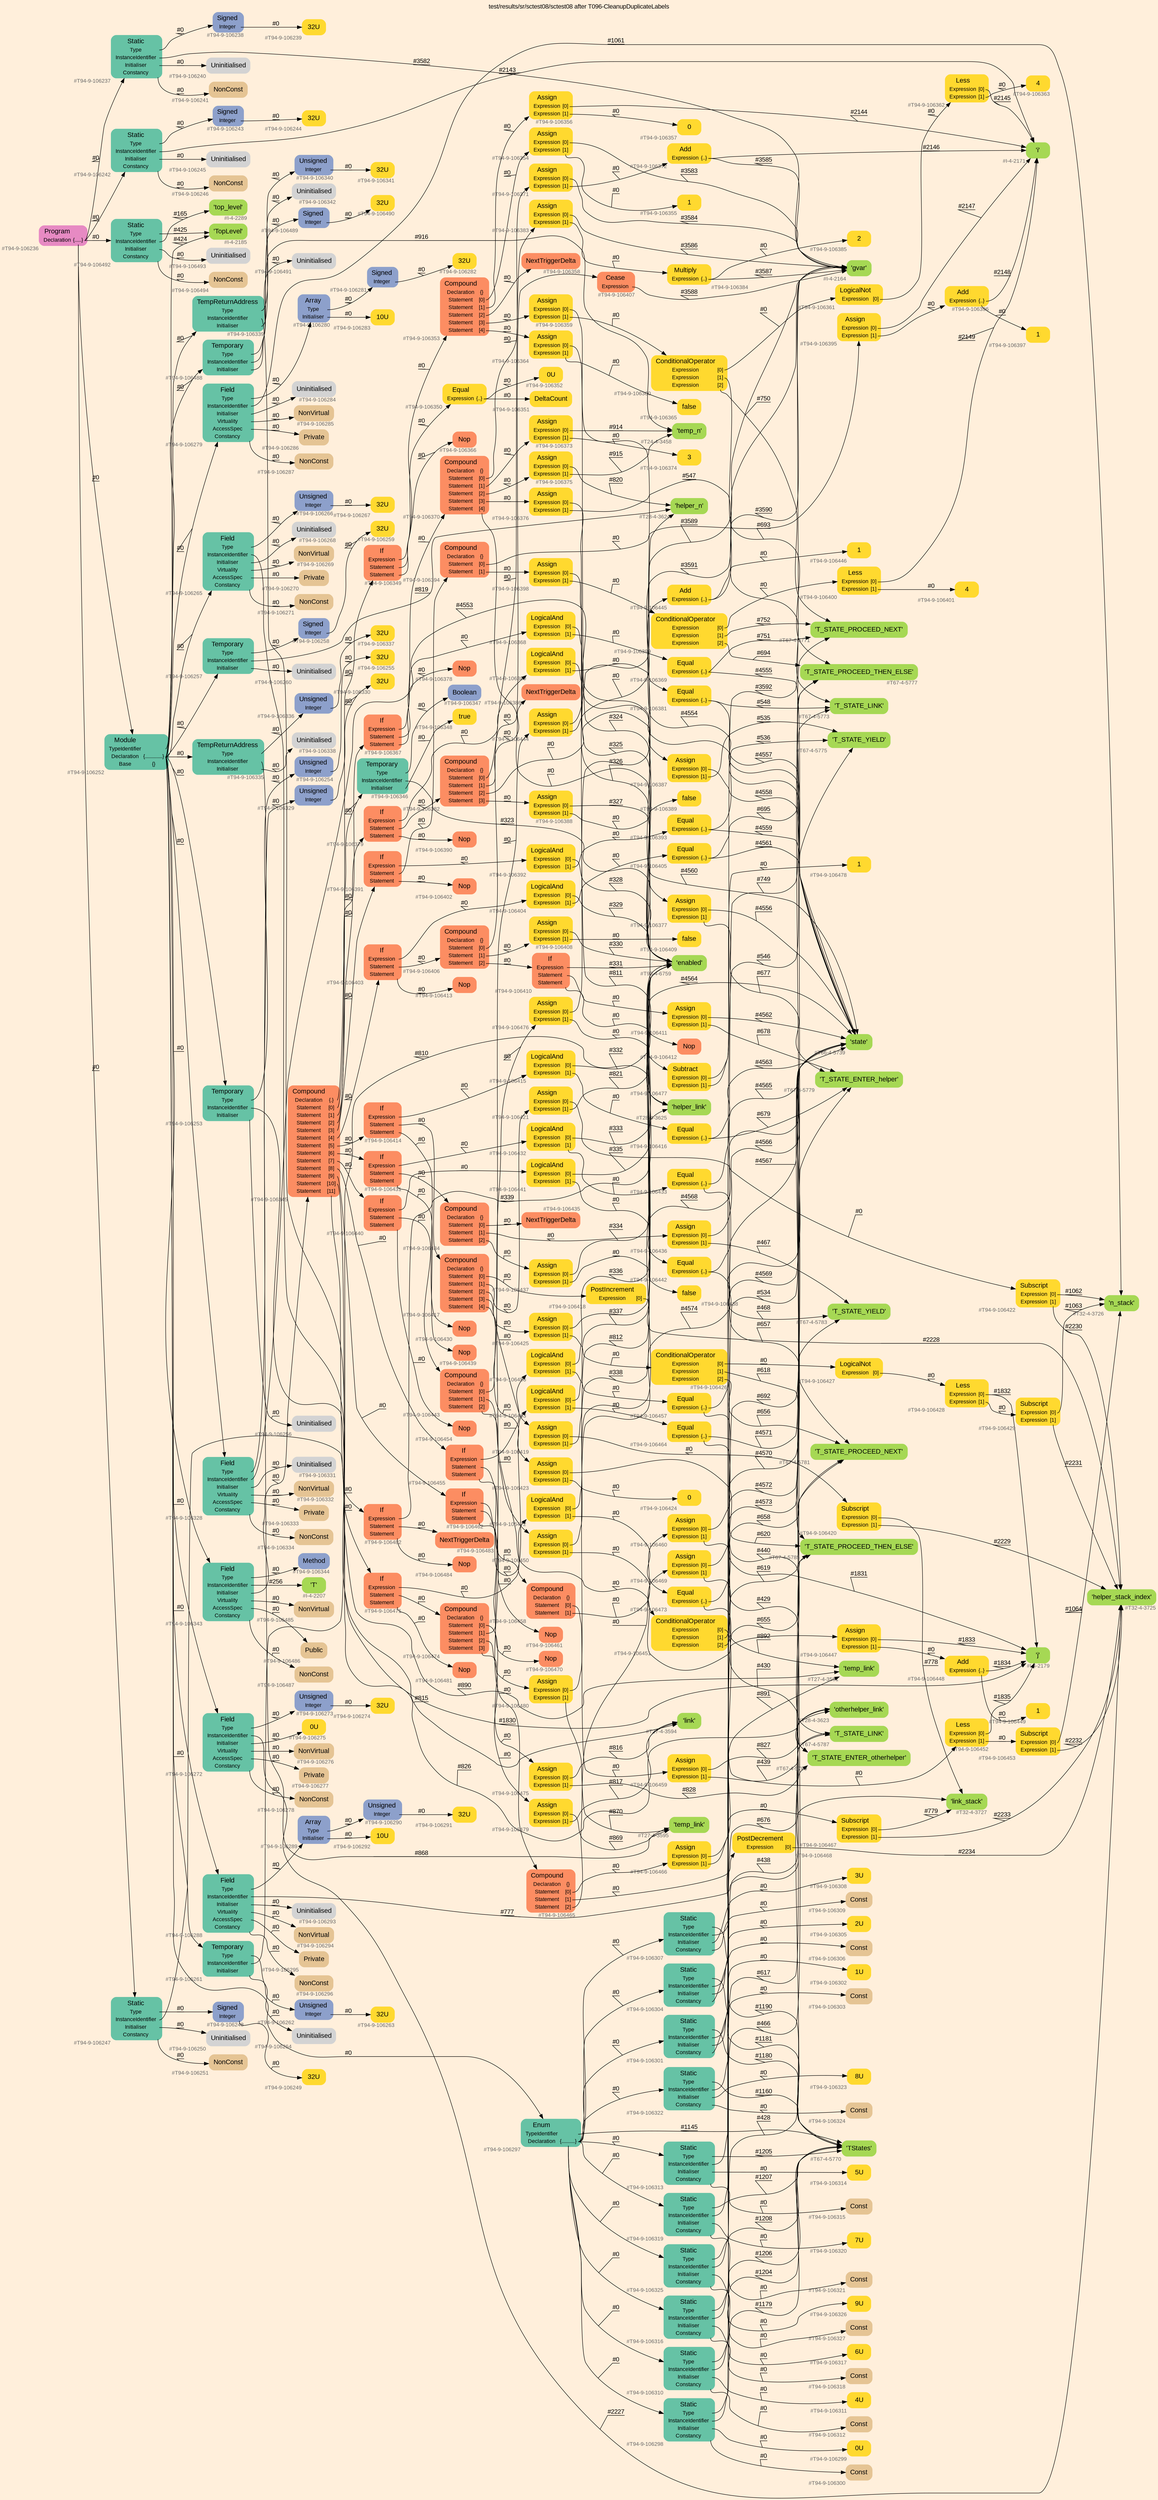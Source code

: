 digraph "test/results/sr/sctest08/sctest08 after T096-CleanupDuplicateLabels" {
label = "test/results/sr/sctest08/sctest08 after T096-CleanupDuplicateLabels"
labelloc = t
graph [
    rankdir = "LR"
    ranksep = 0.3
    bgcolor = antiquewhite1
    color = black
    fontcolor = black
    fontname = "Arial"
];
node [
    fontname = "Arial"
];
edge [
    fontname = "Arial"
];

// -------------------- node figure --------------------
// -------- block #T94-9-106236 ----------
"#T94-9-106236" [
    fillcolor = "/set28/4"
    xlabel = "#T94-9-106236"
    fontsize = "12"
    fontcolor = grey40
    shape = "plaintext"
    label = <<TABLE BORDER="0" CELLBORDER="0" CELLSPACING="0">
     <TR><TD><FONT COLOR="black" POINT-SIZE="15">Program</FONT></TD></TR>
     <TR><TD><FONT COLOR="black" POINT-SIZE="12">Declaration</FONT></TD><TD PORT="port0"><FONT COLOR="black" POINT-SIZE="12">{.....}</FONT></TD></TR>
    </TABLE>>
    style = "rounded,filled"
];

// -------- block #T94-9-106237 ----------
"#T94-9-106237" [
    fillcolor = "/set28/1"
    xlabel = "#T94-9-106237"
    fontsize = "12"
    fontcolor = grey40
    shape = "plaintext"
    label = <<TABLE BORDER="0" CELLBORDER="0" CELLSPACING="0">
     <TR><TD><FONT COLOR="black" POINT-SIZE="15">Static</FONT></TD></TR>
     <TR><TD><FONT COLOR="black" POINT-SIZE="12">Type</FONT></TD><TD PORT="port0"></TD></TR>
     <TR><TD><FONT COLOR="black" POINT-SIZE="12">InstanceIdentifier</FONT></TD><TD PORT="port1"></TD></TR>
     <TR><TD><FONT COLOR="black" POINT-SIZE="12">Initialiser</FONT></TD><TD PORT="port2"></TD></TR>
     <TR><TD><FONT COLOR="black" POINT-SIZE="12">Constancy</FONT></TD><TD PORT="port3"></TD></TR>
    </TABLE>>
    style = "rounded,filled"
];

// -------- block #T94-9-106238 ----------
"#T94-9-106238" [
    fillcolor = "/set28/3"
    xlabel = "#T94-9-106238"
    fontsize = "12"
    fontcolor = grey40
    shape = "plaintext"
    label = <<TABLE BORDER="0" CELLBORDER="0" CELLSPACING="0">
     <TR><TD><FONT COLOR="black" POINT-SIZE="15">Signed</FONT></TD></TR>
     <TR><TD><FONT COLOR="black" POINT-SIZE="12">Integer</FONT></TD><TD PORT="port0"></TD></TR>
    </TABLE>>
    style = "rounded,filled"
];

// -------- block #T94-9-106239 ----------
"#T94-9-106239" [
    fillcolor = "/set28/6"
    xlabel = "#T94-9-106239"
    fontsize = "12"
    fontcolor = grey40
    shape = "plaintext"
    label = <<TABLE BORDER="0" CELLBORDER="0" CELLSPACING="0">
     <TR><TD><FONT COLOR="black" POINT-SIZE="15">32U</FONT></TD></TR>
    </TABLE>>
    style = "rounded,filled"
];

// -------- block #I-4-2164 ----------
"#I-4-2164" [
    fillcolor = "/set28/5"
    xlabel = "#I-4-2164"
    fontsize = "12"
    fontcolor = grey40
    shape = "plaintext"
    label = <<TABLE BORDER="0" CELLBORDER="0" CELLSPACING="0">
     <TR><TD><FONT COLOR="black" POINT-SIZE="15">'gvar'</FONT></TD></TR>
    </TABLE>>
    style = "rounded,filled"
];

// -------- block #T94-9-106240 ----------
"#T94-9-106240" [
    xlabel = "#T94-9-106240"
    fontsize = "12"
    fontcolor = grey40
    shape = "plaintext"
    label = <<TABLE BORDER="0" CELLBORDER="0" CELLSPACING="0">
     <TR><TD><FONT COLOR="black" POINT-SIZE="15">Uninitialised</FONT></TD></TR>
    </TABLE>>
    style = "rounded,filled"
];

// -------- block #T94-9-106241 ----------
"#T94-9-106241" [
    fillcolor = "/set28/7"
    xlabel = "#T94-9-106241"
    fontsize = "12"
    fontcolor = grey40
    shape = "plaintext"
    label = <<TABLE BORDER="0" CELLBORDER="0" CELLSPACING="0">
     <TR><TD><FONT COLOR="black" POINT-SIZE="15">NonConst</FONT></TD></TR>
    </TABLE>>
    style = "rounded,filled"
];

// -------- block #T94-9-106242 ----------
"#T94-9-106242" [
    fillcolor = "/set28/1"
    xlabel = "#T94-9-106242"
    fontsize = "12"
    fontcolor = grey40
    shape = "plaintext"
    label = <<TABLE BORDER="0" CELLBORDER="0" CELLSPACING="0">
     <TR><TD><FONT COLOR="black" POINT-SIZE="15">Static</FONT></TD></TR>
     <TR><TD><FONT COLOR="black" POINT-SIZE="12">Type</FONT></TD><TD PORT="port0"></TD></TR>
     <TR><TD><FONT COLOR="black" POINT-SIZE="12">InstanceIdentifier</FONT></TD><TD PORT="port1"></TD></TR>
     <TR><TD><FONT COLOR="black" POINT-SIZE="12">Initialiser</FONT></TD><TD PORT="port2"></TD></TR>
     <TR><TD><FONT COLOR="black" POINT-SIZE="12">Constancy</FONT></TD><TD PORT="port3"></TD></TR>
    </TABLE>>
    style = "rounded,filled"
];

// -------- block #T94-9-106243 ----------
"#T94-9-106243" [
    fillcolor = "/set28/3"
    xlabel = "#T94-9-106243"
    fontsize = "12"
    fontcolor = grey40
    shape = "plaintext"
    label = <<TABLE BORDER="0" CELLBORDER="0" CELLSPACING="0">
     <TR><TD><FONT COLOR="black" POINT-SIZE="15">Signed</FONT></TD></TR>
     <TR><TD><FONT COLOR="black" POINT-SIZE="12">Integer</FONT></TD><TD PORT="port0"></TD></TR>
    </TABLE>>
    style = "rounded,filled"
];

// -------- block #T94-9-106244 ----------
"#T94-9-106244" [
    fillcolor = "/set28/6"
    xlabel = "#T94-9-106244"
    fontsize = "12"
    fontcolor = grey40
    shape = "plaintext"
    label = <<TABLE BORDER="0" CELLBORDER="0" CELLSPACING="0">
     <TR><TD><FONT COLOR="black" POINT-SIZE="15">32U</FONT></TD></TR>
    </TABLE>>
    style = "rounded,filled"
];

// -------- block #I-4-2171 ----------
"#I-4-2171" [
    fillcolor = "/set28/5"
    xlabel = "#I-4-2171"
    fontsize = "12"
    fontcolor = grey40
    shape = "plaintext"
    label = <<TABLE BORDER="0" CELLBORDER="0" CELLSPACING="0">
     <TR><TD><FONT COLOR="black" POINT-SIZE="15">'i'</FONT></TD></TR>
    </TABLE>>
    style = "rounded,filled"
];

// -------- block #T94-9-106245 ----------
"#T94-9-106245" [
    xlabel = "#T94-9-106245"
    fontsize = "12"
    fontcolor = grey40
    shape = "plaintext"
    label = <<TABLE BORDER="0" CELLBORDER="0" CELLSPACING="0">
     <TR><TD><FONT COLOR="black" POINT-SIZE="15">Uninitialised</FONT></TD></TR>
    </TABLE>>
    style = "rounded,filled"
];

// -------- block #T94-9-106246 ----------
"#T94-9-106246" [
    fillcolor = "/set28/7"
    xlabel = "#T94-9-106246"
    fontsize = "12"
    fontcolor = grey40
    shape = "plaintext"
    label = <<TABLE BORDER="0" CELLBORDER="0" CELLSPACING="0">
     <TR><TD><FONT COLOR="black" POINT-SIZE="15">NonConst</FONT></TD></TR>
    </TABLE>>
    style = "rounded,filled"
];

// -------- block #T94-9-106247 ----------
"#T94-9-106247" [
    fillcolor = "/set28/1"
    xlabel = "#T94-9-106247"
    fontsize = "12"
    fontcolor = grey40
    shape = "plaintext"
    label = <<TABLE BORDER="0" CELLBORDER="0" CELLSPACING="0">
     <TR><TD><FONT COLOR="black" POINT-SIZE="15">Static</FONT></TD></TR>
     <TR><TD><FONT COLOR="black" POINT-SIZE="12">Type</FONT></TD><TD PORT="port0"></TD></TR>
     <TR><TD><FONT COLOR="black" POINT-SIZE="12">InstanceIdentifier</FONT></TD><TD PORT="port1"></TD></TR>
     <TR><TD><FONT COLOR="black" POINT-SIZE="12">Initialiser</FONT></TD><TD PORT="port2"></TD></TR>
     <TR><TD><FONT COLOR="black" POINT-SIZE="12">Constancy</FONT></TD><TD PORT="port3"></TD></TR>
    </TABLE>>
    style = "rounded,filled"
];

// -------- block #T94-9-106248 ----------
"#T94-9-106248" [
    fillcolor = "/set28/3"
    xlabel = "#T94-9-106248"
    fontsize = "12"
    fontcolor = grey40
    shape = "plaintext"
    label = <<TABLE BORDER="0" CELLBORDER="0" CELLSPACING="0">
     <TR><TD><FONT COLOR="black" POINT-SIZE="15">Signed</FONT></TD></TR>
     <TR><TD><FONT COLOR="black" POINT-SIZE="12">Integer</FONT></TD><TD PORT="port0"></TD></TR>
    </TABLE>>
    style = "rounded,filled"
];

// -------- block #T94-9-106249 ----------
"#T94-9-106249" [
    fillcolor = "/set28/6"
    xlabel = "#T94-9-106249"
    fontsize = "12"
    fontcolor = grey40
    shape = "plaintext"
    label = <<TABLE BORDER="0" CELLBORDER="0" CELLSPACING="0">
     <TR><TD><FONT COLOR="black" POINT-SIZE="15">32U</FONT></TD></TR>
    </TABLE>>
    style = "rounded,filled"
];

// -------- block #I-4-2179 ----------
"#I-4-2179" [
    fillcolor = "/set28/5"
    xlabel = "#I-4-2179"
    fontsize = "12"
    fontcolor = grey40
    shape = "plaintext"
    label = <<TABLE BORDER="0" CELLBORDER="0" CELLSPACING="0">
     <TR><TD><FONT COLOR="black" POINT-SIZE="15">'j'</FONT></TD></TR>
    </TABLE>>
    style = "rounded,filled"
];

// -------- block #T94-9-106250 ----------
"#T94-9-106250" [
    xlabel = "#T94-9-106250"
    fontsize = "12"
    fontcolor = grey40
    shape = "plaintext"
    label = <<TABLE BORDER="0" CELLBORDER="0" CELLSPACING="0">
     <TR><TD><FONT COLOR="black" POINT-SIZE="15">Uninitialised</FONT></TD></TR>
    </TABLE>>
    style = "rounded,filled"
];

// -------- block #T94-9-106251 ----------
"#T94-9-106251" [
    fillcolor = "/set28/7"
    xlabel = "#T94-9-106251"
    fontsize = "12"
    fontcolor = grey40
    shape = "plaintext"
    label = <<TABLE BORDER="0" CELLBORDER="0" CELLSPACING="0">
     <TR><TD><FONT COLOR="black" POINT-SIZE="15">NonConst</FONT></TD></TR>
    </TABLE>>
    style = "rounded,filled"
];

// -------- block #T94-9-106252 ----------
"#T94-9-106252" [
    fillcolor = "/set28/1"
    xlabel = "#T94-9-106252"
    fontsize = "12"
    fontcolor = grey40
    shape = "plaintext"
    label = <<TABLE BORDER="0" CELLBORDER="0" CELLSPACING="0">
     <TR><TD><FONT COLOR="black" POINT-SIZE="15">Module</FONT></TD></TR>
     <TR><TD><FONT COLOR="black" POINT-SIZE="12">TypeIdentifier</FONT></TD><TD PORT="port0"></TD></TR>
     <TR><TD><FONT COLOR="black" POINT-SIZE="12">Declaration</FONT></TD><TD PORT="port1"><FONT COLOR="black" POINT-SIZE="12">{.............}</FONT></TD></TR>
     <TR><TD><FONT COLOR="black" POINT-SIZE="12">Base</FONT></TD><TD PORT="port2"><FONT COLOR="black" POINT-SIZE="12">{}</FONT></TD></TR>
    </TABLE>>
    style = "rounded,filled"
];

// -------- block #I-4-2185 ----------
"#I-4-2185" [
    fillcolor = "/set28/5"
    xlabel = "#I-4-2185"
    fontsize = "12"
    fontcolor = grey40
    shape = "plaintext"
    label = <<TABLE BORDER="0" CELLBORDER="0" CELLSPACING="0">
     <TR><TD><FONT COLOR="black" POINT-SIZE="15">'TopLevel'</FONT></TD></TR>
    </TABLE>>
    style = "rounded,filled"
];

// -------- block #T94-9-106253 ----------
"#T94-9-106253" [
    fillcolor = "/set28/1"
    xlabel = "#T94-9-106253"
    fontsize = "12"
    fontcolor = grey40
    shape = "plaintext"
    label = <<TABLE BORDER="0" CELLBORDER="0" CELLSPACING="0">
     <TR><TD><FONT COLOR="black" POINT-SIZE="15">Temporary</FONT></TD></TR>
     <TR><TD><FONT COLOR="black" POINT-SIZE="12">Type</FONT></TD><TD PORT="port0"></TD></TR>
     <TR><TD><FONT COLOR="black" POINT-SIZE="12">InstanceIdentifier</FONT></TD><TD PORT="port1"></TD></TR>
     <TR><TD><FONT COLOR="black" POINT-SIZE="12">Initialiser</FONT></TD><TD PORT="port2"></TD></TR>
    </TABLE>>
    style = "rounded,filled"
];

// -------- block #T94-9-106254 ----------
"#T94-9-106254" [
    fillcolor = "/set28/3"
    xlabel = "#T94-9-106254"
    fontsize = "12"
    fontcolor = grey40
    shape = "plaintext"
    label = <<TABLE BORDER="0" CELLBORDER="0" CELLSPACING="0">
     <TR><TD><FONT COLOR="black" POINT-SIZE="15">Unsigned</FONT></TD></TR>
     <TR><TD><FONT COLOR="black" POINT-SIZE="12">Integer</FONT></TD><TD PORT="port0"></TD></TR>
    </TABLE>>
    style = "rounded,filled"
];

// -------- block #T94-9-106255 ----------
"#T94-9-106255" [
    fillcolor = "/set28/6"
    xlabel = "#T94-9-106255"
    fontsize = "12"
    fontcolor = grey40
    shape = "plaintext"
    label = <<TABLE BORDER="0" CELLBORDER="0" CELLSPACING="0">
     <TR><TD><FONT COLOR="black" POINT-SIZE="15">32U</FONT></TD></TR>
    </TABLE>>
    style = "rounded,filled"
];

// -------- block #T28-4-3623 ----------
"#T28-4-3623" [
    fillcolor = "/set28/5"
    xlabel = "#T28-4-3623"
    fontsize = "12"
    fontcolor = grey40
    shape = "plaintext"
    label = <<TABLE BORDER="0" CELLBORDER="0" CELLSPACING="0">
     <TR><TD><FONT COLOR="black" POINT-SIZE="15">'otherhelper_link'</FONT></TD></TR>
    </TABLE>>
    style = "rounded,filled"
];

// -------- block #T94-9-106256 ----------
"#T94-9-106256" [
    xlabel = "#T94-9-106256"
    fontsize = "12"
    fontcolor = grey40
    shape = "plaintext"
    label = <<TABLE BORDER="0" CELLBORDER="0" CELLSPACING="0">
     <TR><TD><FONT COLOR="black" POINT-SIZE="15">Uninitialised</FONT></TD></TR>
    </TABLE>>
    style = "rounded,filled"
];

// -------- block #T94-9-106257 ----------
"#T94-9-106257" [
    fillcolor = "/set28/1"
    xlabel = "#T94-9-106257"
    fontsize = "12"
    fontcolor = grey40
    shape = "plaintext"
    label = <<TABLE BORDER="0" CELLBORDER="0" CELLSPACING="0">
     <TR><TD><FONT COLOR="black" POINT-SIZE="15">Temporary</FONT></TD></TR>
     <TR><TD><FONT COLOR="black" POINT-SIZE="12">Type</FONT></TD><TD PORT="port0"></TD></TR>
     <TR><TD><FONT COLOR="black" POINT-SIZE="12">InstanceIdentifier</FONT></TD><TD PORT="port1"></TD></TR>
     <TR><TD><FONT COLOR="black" POINT-SIZE="12">Initialiser</FONT></TD><TD PORT="port2"></TD></TR>
    </TABLE>>
    style = "rounded,filled"
];

// -------- block #T94-9-106258 ----------
"#T94-9-106258" [
    fillcolor = "/set28/3"
    xlabel = "#T94-9-106258"
    fontsize = "12"
    fontcolor = grey40
    shape = "plaintext"
    label = <<TABLE BORDER="0" CELLBORDER="0" CELLSPACING="0">
     <TR><TD><FONT COLOR="black" POINT-SIZE="15">Signed</FONT></TD></TR>
     <TR><TD><FONT COLOR="black" POINT-SIZE="12">Integer</FONT></TD><TD PORT="port0"></TD></TR>
    </TABLE>>
    style = "rounded,filled"
];

// -------- block #T94-9-106259 ----------
"#T94-9-106259" [
    fillcolor = "/set28/6"
    xlabel = "#T94-9-106259"
    fontsize = "12"
    fontcolor = grey40
    shape = "plaintext"
    label = <<TABLE BORDER="0" CELLBORDER="0" CELLSPACING="0">
     <TR><TD><FONT COLOR="black" POINT-SIZE="15">32U</FONT></TD></TR>
    </TABLE>>
    style = "rounded,filled"
];

// -------- block #T28-4-3624 ----------
"#T28-4-3624" [
    fillcolor = "/set28/5"
    xlabel = "#T28-4-3624"
    fontsize = "12"
    fontcolor = grey40
    shape = "plaintext"
    label = <<TABLE BORDER="0" CELLBORDER="0" CELLSPACING="0">
     <TR><TD><FONT COLOR="black" POINT-SIZE="15">'helper_n'</FONT></TD></TR>
    </TABLE>>
    style = "rounded,filled"
];

// -------- block #T94-9-106260 ----------
"#T94-9-106260" [
    xlabel = "#T94-9-106260"
    fontsize = "12"
    fontcolor = grey40
    shape = "plaintext"
    label = <<TABLE BORDER="0" CELLBORDER="0" CELLSPACING="0">
     <TR><TD><FONT COLOR="black" POINT-SIZE="15">Uninitialised</FONT></TD></TR>
    </TABLE>>
    style = "rounded,filled"
];

// -------- block #T94-9-106261 ----------
"#T94-9-106261" [
    fillcolor = "/set28/1"
    xlabel = "#T94-9-106261"
    fontsize = "12"
    fontcolor = grey40
    shape = "plaintext"
    label = <<TABLE BORDER="0" CELLBORDER="0" CELLSPACING="0">
     <TR><TD><FONT COLOR="black" POINT-SIZE="15">Temporary</FONT></TD></TR>
     <TR><TD><FONT COLOR="black" POINT-SIZE="12">Type</FONT></TD><TD PORT="port0"></TD></TR>
     <TR><TD><FONT COLOR="black" POINT-SIZE="12">InstanceIdentifier</FONT></TD><TD PORT="port1"></TD></TR>
     <TR><TD><FONT COLOR="black" POINT-SIZE="12">Initialiser</FONT></TD><TD PORT="port2"></TD></TR>
    </TABLE>>
    style = "rounded,filled"
];

// -------- block #T94-9-106262 ----------
"#T94-9-106262" [
    fillcolor = "/set28/3"
    xlabel = "#T94-9-106262"
    fontsize = "12"
    fontcolor = grey40
    shape = "plaintext"
    label = <<TABLE BORDER="0" CELLBORDER="0" CELLSPACING="0">
     <TR><TD><FONT COLOR="black" POINT-SIZE="15">Unsigned</FONT></TD></TR>
     <TR><TD><FONT COLOR="black" POINT-SIZE="12">Integer</FONT></TD><TD PORT="port0"></TD></TR>
    </TABLE>>
    style = "rounded,filled"
];

// -------- block #T94-9-106263 ----------
"#T94-9-106263" [
    fillcolor = "/set28/6"
    xlabel = "#T94-9-106263"
    fontsize = "12"
    fontcolor = grey40
    shape = "plaintext"
    label = <<TABLE BORDER="0" CELLBORDER="0" CELLSPACING="0">
     <TR><TD><FONT COLOR="black" POINT-SIZE="15">32U</FONT></TD></TR>
    </TABLE>>
    style = "rounded,filled"
];

// -------- block #T28-4-3625 ----------
"#T28-4-3625" [
    fillcolor = "/set28/5"
    xlabel = "#T28-4-3625"
    fontsize = "12"
    fontcolor = grey40
    shape = "plaintext"
    label = <<TABLE BORDER="0" CELLBORDER="0" CELLSPACING="0">
     <TR><TD><FONT COLOR="black" POINT-SIZE="15">'helper_link'</FONT></TD></TR>
    </TABLE>>
    style = "rounded,filled"
];

// -------- block #T94-9-106264 ----------
"#T94-9-106264" [
    xlabel = "#T94-9-106264"
    fontsize = "12"
    fontcolor = grey40
    shape = "plaintext"
    label = <<TABLE BORDER="0" CELLBORDER="0" CELLSPACING="0">
     <TR><TD><FONT COLOR="black" POINT-SIZE="15">Uninitialised</FONT></TD></TR>
    </TABLE>>
    style = "rounded,filled"
];

// -------- block #T94-9-106265 ----------
"#T94-9-106265" [
    fillcolor = "/set28/1"
    xlabel = "#T94-9-106265"
    fontsize = "12"
    fontcolor = grey40
    shape = "plaintext"
    label = <<TABLE BORDER="0" CELLBORDER="0" CELLSPACING="0">
     <TR><TD><FONT COLOR="black" POINT-SIZE="15">Field</FONT></TD></TR>
     <TR><TD><FONT COLOR="black" POINT-SIZE="12">Type</FONT></TD><TD PORT="port0"></TD></TR>
     <TR><TD><FONT COLOR="black" POINT-SIZE="12">InstanceIdentifier</FONT></TD><TD PORT="port1"></TD></TR>
     <TR><TD><FONT COLOR="black" POINT-SIZE="12">Initialiser</FONT></TD><TD PORT="port2"></TD></TR>
     <TR><TD><FONT COLOR="black" POINT-SIZE="12">Virtuality</FONT></TD><TD PORT="port3"></TD></TR>
     <TR><TD><FONT COLOR="black" POINT-SIZE="12">AccessSpec</FONT></TD><TD PORT="port4"></TD></TR>
     <TR><TD><FONT COLOR="black" POINT-SIZE="12">Constancy</FONT></TD><TD PORT="port5"></TD></TR>
    </TABLE>>
    style = "rounded,filled"
];

// -------- block #T94-9-106266 ----------
"#T94-9-106266" [
    fillcolor = "/set28/3"
    xlabel = "#T94-9-106266"
    fontsize = "12"
    fontcolor = grey40
    shape = "plaintext"
    label = <<TABLE BORDER="0" CELLBORDER="0" CELLSPACING="0">
     <TR><TD><FONT COLOR="black" POINT-SIZE="15">Unsigned</FONT></TD></TR>
     <TR><TD><FONT COLOR="black" POINT-SIZE="12">Integer</FONT></TD><TD PORT="port0"></TD></TR>
    </TABLE>>
    style = "rounded,filled"
];

// -------- block #T94-9-106267 ----------
"#T94-9-106267" [
    fillcolor = "/set28/6"
    xlabel = "#T94-9-106267"
    fontsize = "12"
    fontcolor = grey40
    shape = "plaintext"
    label = <<TABLE BORDER="0" CELLBORDER="0" CELLSPACING="0">
     <TR><TD><FONT COLOR="black" POINT-SIZE="15">32U</FONT></TD></TR>
    </TABLE>>
    style = "rounded,filled"
];

// -------- block #T27-4-3594 ----------
"#T27-4-3594" [
    fillcolor = "/set28/5"
    xlabel = "#T27-4-3594"
    fontsize = "12"
    fontcolor = grey40
    shape = "plaintext"
    label = <<TABLE BORDER="0" CELLBORDER="0" CELLSPACING="0">
     <TR><TD><FONT COLOR="black" POINT-SIZE="15">'link'</FONT></TD></TR>
    </TABLE>>
    style = "rounded,filled"
];

// -------- block #T94-9-106268 ----------
"#T94-9-106268" [
    xlabel = "#T94-9-106268"
    fontsize = "12"
    fontcolor = grey40
    shape = "plaintext"
    label = <<TABLE BORDER="0" CELLBORDER="0" CELLSPACING="0">
     <TR><TD><FONT COLOR="black" POINT-SIZE="15">Uninitialised</FONT></TD></TR>
    </TABLE>>
    style = "rounded,filled"
];

// -------- block #T94-9-106269 ----------
"#T94-9-106269" [
    fillcolor = "/set28/7"
    xlabel = "#T94-9-106269"
    fontsize = "12"
    fontcolor = grey40
    shape = "plaintext"
    label = <<TABLE BORDER="0" CELLBORDER="0" CELLSPACING="0">
     <TR><TD><FONT COLOR="black" POINT-SIZE="15">NonVirtual</FONT></TD></TR>
    </TABLE>>
    style = "rounded,filled"
];

// -------- block #T94-9-106270 ----------
"#T94-9-106270" [
    fillcolor = "/set28/7"
    xlabel = "#T94-9-106270"
    fontsize = "12"
    fontcolor = grey40
    shape = "plaintext"
    label = <<TABLE BORDER="0" CELLBORDER="0" CELLSPACING="0">
     <TR><TD><FONT COLOR="black" POINT-SIZE="15">Private</FONT></TD></TR>
    </TABLE>>
    style = "rounded,filled"
];

// -------- block #T94-9-106271 ----------
"#T94-9-106271" [
    fillcolor = "/set28/7"
    xlabel = "#T94-9-106271"
    fontsize = "12"
    fontcolor = grey40
    shape = "plaintext"
    label = <<TABLE BORDER="0" CELLBORDER="0" CELLSPACING="0">
     <TR><TD><FONT COLOR="black" POINT-SIZE="15">NonConst</FONT></TD></TR>
    </TABLE>>
    style = "rounded,filled"
];

// -------- block #T94-9-106272 ----------
"#T94-9-106272" [
    fillcolor = "/set28/1"
    xlabel = "#T94-9-106272"
    fontsize = "12"
    fontcolor = grey40
    shape = "plaintext"
    label = <<TABLE BORDER="0" CELLBORDER="0" CELLSPACING="0">
     <TR><TD><FONT COLOR="black" POINT-SIZE="15">Field</FONT></TD></TR>
     <TR><TD><FONT COLOR="black" POINT-SIZE="12">Type</FONT></TD><TD PORT="port0"></TD></TR>
     <TR><TD><FONT COLOR="black" POINT-SIZE="12">InstanceIdentifier</FONT></TD><TD PORT="port1"></TD></TR>
     <TR><TD><FONT COLOR="black" POINT-SIZE="12">Initialiser</FONT></TD><TD PORT="port2"></TD></TR>
     <TR><TD><FONT COLOR="black" POINT-SIZE="12">Virtuality</FONT></TD><TD PORT="port3"></TD></TR>
     <TR><TD><FONT COLOR="black" POINT-SIZE="12">AccessSpec</FONT></TD><TD PORT="port4"></TD></TR>
     <TR><TD><FONT COLOR="black" POINT-SIZE="12">Constancy</FONT></TD><TD PORT="port5"></TD></TR>
    </TABLE>>
    style = "rounded,filled"
];

// -------- block #T94-9-106273 ----------
"#T94-9-106273" [
    fillcolor = "/set28/3"
    xlabel = "#T94-9-106273"
    fontsize = "12"
    fontcolor = grey40
    shape = "plaintext"
    label = <<TABLE BORDER="0" CELLBORDER="0" CELLSPACING="0">
     <TR><TD><FONT COLOR="black" POINT-SIZE="15">Unsigned</FONT></TD></TR>
     <TR><TD><FONT COLOR="black" POINT-SIZE="12">Integer</FONT></TD><TD PORT="port0"></TD></TR>
    </TABLE>>
    style = "rounded,filled"
];

// -------- block #T94-9-106274 ----------
"#T94-9-106274" [
    fillcolor = "/set28/6"
    xlabel = "#T94-9-106274"
    fontsize = "12"
    fontcolor = grey40
    shape = "plaintext"
    label = <<TABLE BORDER="0" CELLBORDER="0" CELLSPACING="0">
     <TR><TD><FONT COLOR="black" POINT-SIZE="15">32U</FONT></TD></TR>
    </TABLE>>
    style = "rounded,filled"
];

// -------- block #T32-4-3725 ----------
"#T32-4-3725" [
    fillcolor = "/set28/5"
    xlabel = "#T32-4-3725"
    fontsize = "12"
    fontcolor = grey40
    shape = "plaintext"
    label = <<TABLE BORDER="0" CELLBORDER="0" CELLSPACING="0">
     <TR><TD><FONT COLOR="black" POINT-SIZE="15">'helper_stack_index'</FONT></TD></TR>
    </TABLE>>
    style = "rounded,filled"
];

// -------- block #T94-9-106275 ----------
"#T94-9-106275" [
    fillcolor = "/set28/6"
    xlabel = "#T94-9-106275"
    fontsize = "12"
    fontcolor = grey40
    shape = "plaintext"
    label = <<TABLE BORDER="0" CELLBORDER="0" CELLSPACING="0">
     <TR><TD><FONT COLOR="black" POINT-SIZE="15">0U</FONT></TD></TR>
    </TABLE>>
    style = "rounded,filled"
];

// -------- block #T94-9-106276 ----------
"#T94-9-106276" [
    fillcolor = "/set28/7"
    xlabel = "#T94-9-106276"
    fontsize = "12"
    fontcolor = grey40
    shape = "plaintext"
    label = <<TABLE BORDER="0" CELLBORDER="0" CELLSPACING="0">
     <TR><TD><FONT COLOR="black" POINT-SIZE="15">NonVirtual</FONT></TD></TR>
    </TABLE>>
    style = "rounded,filled"
];

// -------- block #T94-9-106277 ----------
"#T94-9-106277" [
    fillcolor = "/set28/7"
    xlabel = "#T94-9-106277"
    fontsize = "12"
    fontcolor = grey40
    shape = "plaintext"
    label = <<TABLE BORDER="0" CELLBORDER="0" CELLSPACING="0">
     <TR><TD><FONT COLOR="black" POINT-SIZE="15">Private</FONT></TD></TR>
    </TABLE>>
    style = "rounded,filled"
];

// -------- block #T94-9-106278 ----------
"#T94-9-106278" [
    fillcolor = "/set28/7"
    xlabel = "#T94-9-106278"
    fontsize = "12"
    fontcolor = grey40
    shape = "plaintext"
    label = <<TABLE BORDER="0" CELLBORDER="0" CELLSPACING="0">
     <TR><TD><FONT COLOR="black" POINT-SIZE="15">NonConst</FONT></TD></TR>
    </TABLE>>
    style = "rounded,filled"
];

// -------- block #T94-9-106279 ----------
"#T94-9-106279" [
    fillcolor = "/set28/1"
    xlabel = "#T94-9-106279"
    fontsize = "12"
    fontcolor = grey40
    shape = "plaintext"
    label = <<TABLE BORDER="0" CELLBORDER="0" CELLSPACING="0">
     <TR><TD><FONT COLOR="black" POINT-SIZE="15">Field</FONT></TD></TR>
     <TR><TD><FONT COLOR="black" POINT-SIZE="12">Type</FONT></TD><TD PORT="port0"></TD></TR>
     <TR><TD><FONT COLOR="black" POINT-SIZE="12">InstanceIdentifier</FONT></TD><TD PORT="port1"></TD></TR>
     <TR><TD><FONT COLOR="black" POINT-SIZE="12">Initialiser</FONT></TD><TD PORT="port2"></TD></TR>
     <TR><TD><FONT COLOR="black" POINT-SIZE="12">Virtuality</FONT></TD><TD PORT="port3"></TD></TR>
     <TR><TD><FONT COLOR="black" POINT-SIZE="12">AccessSpec</FONT></TD><TD PORT="port4"></TD></TR>
     <TR><TD><FONT COLOR="black" POINT-SIZE="12">Constancy</FONT></TD><TD PORT="port5"></TD></TR>
    </TABLE>>
    style = "rounded,filled"
];

// -------- block #T94-9-106280 ----------
"#T94-9-106280" [
    fillcolor = "/set28/3"
    xlabel = "#T94-9-106280"
    fontsize = "12"
    fontcolor = grey40
    shape = "plaintext"
    label = <<TABLE BORDER="0" CELLBORDER="0" CELLSPACING="0">
     <TR><TD><FONT COLOR="black" POINT-SIZE="15">Array</FONT></TD></TR>
     <TR><TD><FONT COLOR="black" POINT-SIZE="12">Type</FONT></TD><TD PORT="port0"></TD></TR>
     <TR><TD><FONT COLOR="black" POINT-SIZE="12">Initialiser</FONT></TD><TD PORT="port1"></TD></TR>
    </TABLE>>
    style = "rounded,filled"
];

// -------- block #T94-9-106281 ----------
"#T94-9-106281" [
    fillcolor = "/set28/3"
    xlabel = "#T94-9-106281"
    fontsize = "12"
    fontcolor = grey40
    shape = "plaintext"
    label = <<TABLE BORDER="0" CELLBORDER="0" CELLSPACING="0">
     <TR><TD><FONT COLOR="black" POINT-SIZE="15">Signed</FONT></TD></TR>
     <TR><TD><FONT COLOR="black" POINT-SIZE="12">Integer</FONT></TD><TD PORT="port0"></TD></TR>
    </TABLE>>
    style = "rounded,filled"
];

// -------- block #T94-9-106282 ----------
"#T94-9-106282" [
    fillcolor = "/set28/6"
    xlabel = "#T94-9-106282"
    fontsize = "12"
    fontcolor = grey40
    shape = "plaintext"
    label = <<TABLE BORDER="0" CELLBORDER="0" CELLSPACING="0">
     <TR><TD><FONT COLOR="black" POINT-SIZE="15">32U</FONT></TD></TR>
    </TABLE>>
    style = "rounded,filled"
];

// -------- block #T94-9-106283 ----------
"#T94-9-106283" [
    fillcolor = "/set28/6"
    xlabel = "#T94-9-106283"
    fontsize = "12"
    fontcolor = grey40
    shape = "plaintext"
    label = <<TABLE BORDER="0" CELLBORDER="0" CELLSPACING="0">
     <TR><TD><FONT COLOR="black" POINT-SIZE="15">10U</FONT></TD></TR>
    </TABLE>>
    style = "rounded,filled"
];

// -------- block #T32-4-3726 ----------
"#T32-4-3726" [
    fillcolor = "/set28/5"
    xlabel = "#T32-4-3726"
    fontsize = "12"
    fontcolor = grey40
    shape = "plaintext"
    label = <<TABLE BORDER="0" CELLBORDER="0" CELLSPACING="0">
     <TR><TD><FONT COLOR="black" POINT-SIZE="15">'n_stack'</FONT></TD></TR>
    </TABLE>>
    style = "rounded,filled"
];

// -------- block #T94-9-106284 ----------
"#T94-9-106284" [
    xlabel = "#T94-9-106284"
    fontsize = "12"
    fontcolor = grey40
    shape = "plaintext"
    label = <<TABLE BORDER="0" CELLBORDER="0" CELLSPACING="0">
     <TR><TD><FONT COLOR="black" POINT-SIZE="15">Uninitialised</FONT></TD></TR>
    </TABLE>>
    style = "rounded,filled"
];

// -------- block #T94-9-106285 ----------
"#T94-9-106285" [
    fillcolor = "/set28/7"
    xlabel = "#T94-9-106285"
    fontsize = "12"
    fontcolor = grey40
    shape = "plaintext"
    label = <<TABLE BORDER="0" CELLBORDER="0" CELLSPACING="0">
     <TR><TD><FONT COLOR="black" POINT-SIZE="15">NonVirtual</FONT></TD></TR>
    </TABLE>>
    style = "rounded,filled"
];

// -------- block #T94-9-106286 ----------
"#T94-9-106286" [
    fillcolor = "/set28/7"
    xlabel = "#T94-9-106286"
    fontsize = "12"
    fontcolor = grey40
    shape = "plaintext"
    label = <<TABLE BORDER="0" CELLBORDER="0" CELLSPACING="0">
     <TR><TD><FONT COLOR="black" POINT-SIZE="15">Private</FONT></TD></TR>
    </TABLE>>
    style = "rounded,filled"
];

// -------- block #T94-9-106287 ----------
"#T94-9-106287" [
    fillcolor = "/set28/7"
    xlabel = "#T94-9-106287"
    fontsize = "12"
    fontcolor = grey40
    shape = "plaintext"
    label = <<TABLE BORDER="0" CELLBORDER="0" CELLSPACING="0">
     <TR><TD><FONT COLOR="black" POINT-SIZE="15">NonConst</FONT></TD></TR>
    </TABLE>>
    style = "rounded,filled"
];

// -------- block #T94-9-106288 ----------
"#T94-9-106288" [
    fillcolor = "/set28/1"
    xlabel = "#T94-9-106288"
    fontsize = "12"
    fontcolor = grey40
    shape = "plaintext"
    label = <<TABLE BORDER="0" CELLBORDER="0" CELLSPACING="0">
     <TR><TD><FONT COLOR="black" POINT-SIZE="15">Field</FONT></TD></TR>
     <TR><TD><FONT COLOR="black" POINT-SIZE="12">Type</FONT></TD><TD PORT="port0"></TD></TR>
     <TR><TD><FONT COLOR="black" POINT-SIZE="12">InstanceIdentifier</FONT></TD><TD PORT="port1"></TD></TR>
     <TR><TD><FONT COLOR="black" POINT-SIZE="12">Initialiser</FONT></TD><TD PORT="port2"></TD></TR>
     <TR><TD><FONT COLOR="black" POINT-SIZE="12">Virtuality</FONT></TD><TD PORT="port3"></TD></TR>
     <TR><TD><FONT COLOR="black" POINT-SIZE="12">AccessSpec</FONT></TD><TD PORT="port4"></TD></TR>
     <TR><TD><FONT COLOR="black" POINT-SIZE="12">Constancy</FONT></TD><TD PORT="port5"></TD></TR>
    </TABLE>>
    style = "rounded,filled"
];

// -------- block #T94-9-106289 ----------
"#T94-9-106289" [
    fillcolor = "/set28/3"
    xlabel = "#T94-9-106289"
    fontsize = "12"
    fontcolor = grey40
    shape = "plaintext"
    label = <<TABLE BORDER="0" CELLBORDER="0" CELLSPACING="0">
     <TR><TD><FONT COLOR="black" POINT-SIZE="15">Array</FONT></TD></TR>
     <TR><TD><FONT COLOR="black" POINT-SIZE="12">Type</FONT></TD><TD PORT="port0"></TD></TR>
     <TR><TD><FONT COLOR="black" POINT-SIZE="12">Initialiser</FONT></TD><TD PORT="port1"></TD></TR>
    </TABLE>>
    style = "rounded,filled"
];

// -------- block #T94-9-106290 ----------
"#T94-9-106290" [
    fillcolor = "/set28/3"
    xlabel = "#T94-9-106290"
    fontsize = "12"
    fontcolor = grey40
    shape = "plaintext"
    label = <<TABLE BORDER="0" CELLBORDER="0" CELLSPACING="0">
     <TR><TD><FONT COLOR="black" POINT-SIZE="15">Unsigned</FONT></TD></TR>
     <TR><TD><FONT COLOR="black" POINT-SIZE="12">Integer</FONT></TD><TD PORT="port0"></TD></TR>
    </TABLE>>
    style = "rounded,filled"
];

// -------- block #T94-9-106291 ----------
"#T94-9-106291" [
    fillcolor = "/set28/6"
    xlabel = "#T94-9-106291"
    fontsize = "12"
    fontcolor = grey40
    shape = "plaintext"
    label = <<TABLE BORDER="0" CELLBORDER="0" CELLSPACING="0">
     <TR><TD><FONT COLOR="black" POINT-SIZE="15">32U</FONT></TD></TR>
    </TABLE>>
    style = "rounded,filled"
];

// -------- block #T94-9-106292 ----------
"#T94-9-106292" [
    fillcolor = "/set28/6"
    xlabel = "#T94-9-106292"
    fontsize = "12"
    fontcolor = grey40
    shape = "plaintext"
    label = <<TABLE BORDER="0" CELLBORDER="0" CELLSPACING="0">
     <TR><TD><FONT COLOR="black" POINT-SIZE="15">10U</FONT></TD></TR>
    </TABLE>>
    style = "rounded,filled"
];

// -------- block #T32-4-3727 ----------
"#T32-4-3727" [
    fillcolor = "/set28/5"
    xlabel = "#T32-4-3727"
    fontsize = "12"
    fontcolor = grey40
    shape = "plaintext"
    label = <<TABLE BORDER="0" CELLBORDER="0" CELLSPACING="0">
     <TR><TD><FONT COLOR="black" POINT-SIZE="15">'link_stack'</FONT></TD></TR>
    </TABLE>>
    style = "rounded,filled"
];

// -------- block #T94-9-106293 ----------
"#T94-9-106293" [
    xlabel = "#T94-9-106293"
    fontsize = "12"
    fontcolor = grey40
    shape = "plaintext"
    label = <<TABLE BORDER="0" CELLBORDER="0" CELLSPACING="0">
     <TR><TD><FONT COLOR="black" POINT-SIZE="15">Uninitialised</FONT></TD></TR>
    </TABLE>>
    style = "rounded,filled"
];

// -------- block #T94-9-106294 ----------
"#T94-9-106294" [
    fillcolor = "/set28/7"
    xlabel = "#T94-9-106294"
    fontsize = "12"
    fontcolor = grey40
    shape = "plaintext"
    label = <<TABLE BORDER="0" CELLBORDER="0" CELLSPACING="0">
     <TR><TD><FONT COLOR="black" POINT-SIZE="15">NonVirtual</FONT></TD></TR>
    </TABLE>>
    style = "rounded,filled"
];

// -------- block #T94-9-106295 ----------
"#T94-9-106295" [
    fillcolor = "/set28/7"
    xlabel = "#T94-9-106295"
    fontsize = "12"
    fontcolor = grey40
    shape = "plaintext"
    label = <<TABLE BORDER="0" CELLBORDER="0" CELLSPACING="0">
     <TR><TD><FONT COLOR="black" POINT-SIZE="15">Private</FONT></TD></TR>
    </TABLE>>
    style = "rounded,filled"
];

// -------- block #T94-9-106296 ----------
"#T94-9-106296" [
    fillcolor = "/set28/7"
    xlabel = "#T94-9-106296"
    fontsize = "12"
    fontcolor = grey40
    shape = "plaintext"
    label = <<TABLE BORDER="0" CELLBORDER="0" CELLSPACING="0">
     <TR><TD><FONT COLOR="black" POINT-SIZE="15">NonConst</FONT></TD></TR>
    </TABLE>>
    style = "rounded,filled"
];

// -------- block #T94-9-106297 ----------
"#T94-9-106297" [
    fillcolor = "/set28/1"
    xlabel = "#T94-9-106297"
    fontsize = "12"
    fontcolor = grey40
    shape = "plaintext"
    label = <<TABLE BORDER="0" CELLBORDER="0" CELLSPACING="0">
     <TR><TD><FONT COLOR="black" POINT-SIZE="15">Enum</FONT></TD></TR>
     <TR><TD><FONT COLOR="black" POINT-SIZE="12">TypeIdentifier</FONT></TD><TD PORT="port0"></TD></TR>
     <TR><TD><FONT COLOR="black" POINT-SIZE="12">Declaration</FONT></TD><TD PORT="port1"><FONT COLOR="black" POINT-SIZE="12">{..........}</FONT></TD></TR>
    </TABLE>>
    style = "rounded,filled"
];

// -------- block #T67-4-5770 ----------
"#T67-4-5770" [
    fillcolor = "/set28/5"
    xlabel = "#T67-4-5770"
    fontsize = "12"
    fontcolor = grey40
    shape = "plaintext"
    label = <<TABLE BORDER="0" CELLBORDER="0" CELLSPACING="0">
     <TR><TD><FONT COLOR="black" POINT-SIZE="15">'TStates'</FONT></TD></TR>
    </TABLE>>
    style = "rounded,filled"
];

// -------- block #T94-9-106298 ----------
"#T94-9-106298" [
    fillcolor = "/set28/1"
    xlabel = "#T94-9-106298"
    fontsize = "12"
    fontcolor = grey40
    shape = "plaintext"
    label = <<TABLE BORDER="0" CELLBORDER="0" CELLSPACING="0">
     <TR><TD><FONT COLOR="black" POINT-SIZE="15">Static</FONT></TD></TR>
     <TR><TD><FONT COLOR="black" POINT-SIZE="12">Type</FONT></TD><TD PORT="port0"></TD></TR>
     <TR><TD><FONT COLOR="black" POINT-SIZE="12">InstanceIdentifier</FONT></TD><TD PORT="port1"></TD></TR>
     <TR><TD><FONT COLOR="black" POINT-SIZE="12">Initialiser</FONT></TD><TD PORT="port2"></TD></TR>
     <TR><TD><FONT COLOR="black" POINT-SIZE="12">Constancy</FONT></TD><TD PORT="port3"></TD></TR>
    </TABLE>>
    style = "rounded,filled"
];

// -------- block #T67-4-5771 ----------
"#T67-4-5771" [
    fillcolor = "/set28/5"
    xlabel = "#T67-4-5771"
    fontsize = "12"
    fontcolor = grey40
    shape = "plaintext"
    label = <<TABLE BORDER="0" CELLBORDER="0" CELLSPACING="0">
     <TR><TD><FONT COLOR="black" POINT-SIZE="15">'T_STATE_PROCEED_NEXT'</FONT></TD></TR>
    </TABLE>>
    style = "rounded,filled"
];

// -------- block #T94-9-106299 ----------
"#T94-9-106299" [
    fillcolor = "/set28/6"
    xlabel = "#T94-9-106299"
    fontsize = "12"
    fontcolor = grey40
    shape = "plaintext"
    label = <<TABLE BORDER="0" CELLBORDER="0" CELLSPACING="0">
     <TR><TD><FONT COLOR="black" POINT-SIZE="15">0U</FONT></TD></TR>
    </TABLE>>
    style = "rounded,filled"
];

// -------- block #T94-9-106300 ----------
"#T94-9-106300" [
    fillcolor = "/set28/7"
    xlabel = "#T94-9-106300"
    fontsize = "12"
    fontcolor = grey40
    shape = "plaintext"
    label = <<TABLE BORDER="0" CELLBORDER="0" CELLSPACING="0">
     <TR><TD><FONT COLOR="black" POINT-SIZE="15">Const</FONT></TD></TR>
    </TABLE>>
    style = "rounded,filled"
];

// -------- block #T94-9-106301 ----------
"#T94-9-106301" [
    fillcolor = "/set28/1"
    xlabel = "#T94-9-106301"
    fontsize = "12"
    fontcolor = grey40
    shape = "plaintext"
    label = <<TABLE BORDER="0" CELLBORDER="0" CELLSPACING="0">
     <TR><TD><FONT COLOR="black" POINT-SIZE="15">Static</FONT></TD></TR>
     <TR><TD><FONT COLOR="black" POINT-SIZE="12">Type</FONT></TD><TD PORT="port0"></TD></TR>
     <TR><TD><FONT COLOR="black" POINT-SIZE="12">InstanceIdentifier</FONT></TD><TD PORT="port1"></TD></TR>
     <TR><TD><FONT COLOR="black" POINT-SIZE="12">Initialiser</FONT></TD><TD PORT="port2"></TD></TR>
     <TR><TD><FONT COLOR="black" POINT-SIZE="12">Constancy</FONT></TD><TD PORT="port3"></TD></TR>
    </TABLE>>
    style = "rounded,filled"
];

// -------- block #T67-4-5773 ----------
"#T67-4-5773" [
    fillcolor = "/set28/5"
    xlabel = "#T67-4-5773"
    fontsize = "12"
    fontcolor = grey40
    shape = "plaintext"
    label = <<TABLE BORDER="0" CELLBORDER="0" CELLSPACING="0">
     <TR><TD><FONT COLOR="black" POINT-SIZE="15">'T_STATE_LINK'</FONT></TD></TR>
    </TABLE>>
    style = "rounded,filled"
];

// -------- block #T94-9-106302 ----------
"#T94-9-106302" [
    fillcolor = "/set28/6"
    xlabel = "#T94-9-106302"
    fontsize = "12"
    fontcolor = grey40
    shape = "plaintext"
    label = <<TABLE BORDER="0" CELLBORDER="0" CELLSPACING="0">
     <TR><TD><FONT COLOR="black" POINT-SIZE="15">1U</FONT></TD></TR>
    </TABLE>>
    style = "rounded,filled"
];

// -------- block #T94-9-106303 ----------
"#T94-9-106303" [
    fillcolor = "/set28/7"
    xlabel = "#T94-9-106303"
    fontsize = "12"
    fontcolor = grey40
    shape = "plaintext"
    label = <<TABLE BORDER="0" CELLBORDER="0" CELLSPACING="0">
     <TR><TD><FONT COLOR="black" POINT-SIZE="15">Const</FONT></TD></TR>
    </TABLE>>
    style = "rounded,filled"
];

// -------- block #T94-9-106304 ----------
"#T94-9-106304" [
    fillcolor = "/set28/1"
    xlabel = "#T94-9-106304"
    fontsize = "12"
    fontcolor = grey40
    shape = "plaintext"
    label = <<TABLE BORDER="0" CELLBORDER="0" CELLSPACING="0">
     <TR><TD><FONT COLOR="black" POINT-SIZE="15">Static</FONT></TD></TR>
     <TR><TD><FONT COLOR="black" POINT-SIZE="12">Type</FONT></TD><TD PORT="port0"></TD></TR>
     <TR><TD><FONT COLOR="black" POINT-SIZE="12">InstanceIdentifier</FONT></TD><TD PORT="port1"></TD></TR>
     <TR><TD><FONT COLOR="black" POINT-SIZE="12">Initialiser</FONT></TD><TD PORT="port2"></TD></TR>
     <TR><TD><FONT COLOR="black" POINT-SIZE="12">Constancy</FONT></TD><TD PORT="port3"></TD></TR>
    </TABLE>>
    style = "rounded,filled"
];

// -------- block #T67-4-5775 ----------
"#T67-4-5775" [
    fillcolor = "/set28/5"
    xlabel = "#T67-4-5775"
    fontsize = "12"
    fontcolor = grey40
    shape = "plaintext"
    label = <<TABLE BORDER="0" CELLBORDER="0" CELLSPACING="0">
     <TR><TD><FONT COLOR="black" POINT-SIZE="15">'T_STATE_YIELD'</FONT></TD></TR>
    </TABLE>>
    style = "rounded,filled"
];

// -------- block #T94-9-106305 ----------
"#T94-9-106305" [
    fillcolor = "/set28/6"
    xlabel = "#T94-9-106305"
    fontsize = "12"
    fontcolor = grey40
    shape = "plaintext"
    label = <<TABLE BORDER="0" CELLBORDER="0" CELLSPACING="0">
     <TR><TD><FONT COLOR="black" POINT-SIZE="15">2U</FONT></TD></TR>
    </TABLE>>
    style = "rounded,filled"
];

// -------- block #T94-9-106306 ----------
"#T94-9-106306" [
    fillcolor = "/set28/7"
    xlabel = "#T94-9-106306"
    fontsize = "12"
    fontcolor = grey40
    shape = "plaintext"
    label = <<TABLE BORDER="0" CELLBORDER="0" CELLSPACING="0">
     <TR><TD><FONT COLOR="black" POINT-SIZE="15">Const</FONT></TD></TR>
    </TABLE>>
    style = "rounded,filled"
];

// -------- block #T94-9-106307 ----------
"#T94-9-106307" [
    fillcolor = "/set28/1"
    xlabel = "#T94-9-106307"
    fontsize = "12"
    fontcolor = grey40
    shape = "plaintext"
    label = <<TABLE BORDER="0" CELLBORDER="0" CELLSPACING="0">
     <TR><TD><FONT COLOR="black" POINT-SIZE="15">Static</FONT></TD></TR>
     <TR><TD><FONT COLOR="black" POINT-SIZE="12">Type</FONT></TD><TD PORT="port0"></TD></TR>
     <TR><TD><FONT COLOR="black" POINT-SIZE="12">InstanceIdentifier</FONT></TD><TD PORT="port1"></TD></TR>
     <TR><TD><FONT COLOR="black" POINT-SIZE="12">Initialiser</FONT></TD><TD PORT="port2"></TD></TR>
     <TR><TD><FONT COLOR="black" POINT-SIZE="12">Constancy</FONT></TD><TD PORT="port3"></TD></TR>
    </TABLE>>
    style = "rounded,filled"
];

// -------- block #T67-4-5777 ----------
"#T67-4-5777" [
    fillcolor = "/set28/5"
    xlabel = "#T67-4-5777"
    fontsize = "12"
    fontcolor = grey40
    shape = "plaintext"
    label = <<TABLE BORDER="0" CELLBORDER="0" CELLSPACING="0">
     <TR><TD><FONT COLOR="black" POINT-SIZE="15">'T_STATE_PROCEED_THEN_ELSE'</FONT></TD></TR>
    </TABLE>>
    style = "rounded,filled"
];

// -------- block #T94-9-106308 ----------
"#T94-9-106308" [
    fillcolor = "/set28/6"
    xlabel = "#T94-9-106308"
    fontsize = "12"
    fontcolor = grey40
    shape = "plaintext"
    label = <<TABLE BORDER="0" CELLBORDER="0" CELLSPACING="0">
     <TR><TD><FONT COLOR="black" POINT-SIZE="15">3U</FONT></TD></TR>
    </TABLE>>
    style = "rounded,filled"
];

// -------- block #T94-9-106309 ----------
"#T94-9-106309" [
    fillcolor = "/set28/7"
    xlabel = "#T94-9-106309"
    fontsize = "12"
    fontcolor = grey40
    shape = "plaintext"
    label = <<TABLE BORDER="0" CELLBORDER="0" CELLSPACING="0">
     <TR><TD><FONT COLOR="black" POINT-SIZE="15">Const</FONT></TD></TR>
    </TABLE>>
    style = "rounded,filled"
];

// -------- block #T94-9-106310 ----------
"#T94-9-106310" [
    fillcolor = "/set28/1"
    xlabel = "#T94-9-106310"
    fontsize = "12"
    fontcolor = grey40
    shape = "plaintext"
    label = <<TABLE BORDER="0" CELLBORDER="0" CELLSPACING="0">
     <TR><TD><FONT COLOR="black" POINT-SIZE="15">Static</FONT></TD></TR>
     <TR><TD><FONT COLOR="black" POINT-SIZE="12">Type</FONT></TD><TD PORT="port0"></TD></TR>
     <TR><TD><FONT COLOR="black" POINT-SIZE="12">InstanceIdentifier</FONT></TD><TD PORT="port1"></TD></TR>
     <TR><TD><FONT COLOR="black" POINT-SIZE="12">Initialiser</FONT></TD><TD PORT="port2"></TD></TR>
     <TR><TD><FONT COLOR="black" POINT-SIZE="12">Constancy</FONT></TD><TD PORT="port3"></TD></TR>
    </TABLE>>
    style = "rounded,filled"
];

// -------- block #T67-4-5779 ----------
"#T67-4-5779" [
    fillcolor = "/set28/5"
    xlabel = "#T67-4-5779"
    fontsize = "12"
    fontcolor = grey40
    shape = "plaintext"
    label = <<TABLE BORDER="0" CELLBORDER="0" CELLSPACING="0">
     <TR><TD><FONT COLOR="black" POINT-SIZE="15">'T_STATE_ENTER_helper'</FONT></TD></TR>
    </TABLE>>
    style = "rounded,filled"
];

// -------- block #T94-9-106311 ----------
"#T94-9-106311" [
    fillcolor = "/set28/6"
    xlabel = "#T94-9-106311"
    fontsize = "12"
    fontcolor = grey40
    shape = "plaintext"
    label = <<TABLE BORDER="0" CELLBORDER="0" CELLSPACING="0">
     <TR><TD><FONT COLOR="black" POINT-SIZE="15">4U</FONT></TD></TR>
    </TABLE>>
    style = "rounded,filled"
];

// -------- block #T94-9-106312 ----------
"#T94-9-106312" [
    fillcolor = "/set28/7"
    xlabel = "#T94-9-106312"
    fontsize = "12"
    fontcolor = grey40
    shape = "plaintext"
    label = <<TABLE BORDER="0" CELLBORDER="0" CELLSPACING="0">
     <TR><TD><FONT COLOR="black" POINT-SIZE="15">Const</FONT></TD></TR>
    </TABLE>>
    style = "rounded,filled"
];

// -------- block #T94-9-106313 ----------
"#T94-9-106313" [
    fillcolor = "/set28/1"
    xlabel = "#T94-9-106313"
    fontsize = "12"
    fontcolor = grey40
    shape = "plaintext"
    label = <<TABLE BORDER="0" CELLBORDER="0" CELLSPACING="0">
     <TR><TD><FONT COLOR="black" POINT-SIZE="15">Static</FONT></TD></TR>
     <TR><TD><FONT COLOR="black" POINT-SIZE="12">Type</FONT></TD><TD PORT="port0"></TD></TR>
     <TR><TD><FONT COLOR="black" POINT-SIZE="12">InstanceIdentifier</FONT></TD><TD PORT="port1"></TD></TR>
     <TR><TD><FONT COLOR="black" POINT-SIZE="12">Initialiser</FONT></TD><TD PORT="port2"></TD></TR>
     <TR><TD><FONT COLOR="black" POINT-SIZE="12">Constancy</FONT></TD><TD PORT="port3"></TD></TR>
    </TABLE>>
    style = "rounded,filled"
];

// -------- block #T67-4-5781 ----------
"#T67-4-5781" [
    fillcolor = "/set28/5"
    xlabel = "#T67-4-5781"
    fontsize = "12"
    fontcolor = grey40
    shape = "plaintext"
    label = <<TABLE BORDER="0" CELLBORDER="0" CELLSPACING="0">
     <TR><TD><FONT COLOR="black" POINT-SIZE="15">'T_STATE_PROCEED_NEXT'</FONT></TD></TR>
    </TABLE>>
    style = "rounded,filled"
];

// -------- block #T94-9-106314 ----------
"#T94-9-106314" [
    fillcolor = "/set28/6"
    xlabel = "#T94-9-106314"
    fontsize = "12"
    fontcolor = grey40
    shape = "plaintext"
    label = <<TABLE BORDER="0" CELLBORDER="0" CELLSPACING="0">
     <TR><TD><FONT COLOR="black" POINT-SIZE="15">5U</FONT></TD></TR>
    </TABLE>>
    style = "rounded,filled"
];

// -------- block #T94-9-106315 ----------
"#T94-9-106315" [
    fillcolor = "/set28/7"
    xlabel = "#T94-9-106315"
    fontsize = "12"
    fontcolor = grey40
    shape = "plaintext"
    label = <<TABLE BORDER="0" CELLBORDER="0" CELLSPACING="0">
     <TR><TD><FONT COLOR="black" POINT-SIZE="15">Const</FONT></TD></TR>
    </TABLE>>
    style = "rounded,filled"
];

// -------- block #T94-9-106316 ----------
"#T94-9-106316" [
    fillcolor = "/set28/1"
    xlabel = "#T94-9-106316"
    fontsize = "12"
    fontcolor = grey40
    shape = "plaintext"
    label = <<TABLE BORDER="0" CELLBORDER="0" CELLSPACING="0">
     <TR><TD><FONT COLOR="black" POINT-SIZE="15">Static</FONT></TD></TR>
     <TR><TD><FONT COLOR="black" POINT-SIZE="12">Type</FONT></TD><TD PORT="port0"></TD></TR>
     <TR><TD><FONT COLOR="black" POINT-SIZE="12">InstanceIdentifier</FONT></TD><TD PORT="port1"></TD></TR>
     <TR><TD><FONT COLOR="black" POINT-SIZE="12">Initialiser</FONT></TD><TD PORT="port2"></TD></TR>
     <TR><TD><FONT COLOR="black" POINT-SIZE="12">Constancy</FONT></TD><TD PORT="port3"></TD></TR>
    </TABLE>>
    style = "rounded,filled"
];

// -------- block #T67-4-5783 ----------
"#T67-4-5783" [
    fillcolor = "/set28/5"
    xlabel = "#T67-4-5783"
    fontsize = "12"
    fontcolor = grey40
    shape = "plaintext"
    label = <<TABLE BORDER="0" CELLBORDER="0" CELLSPACING="0">
     <TR><TD><FONT COLOR="black" POINT-SIZE="15">'T_STATE_YIELD'</FONT></TD></TR>
    </TABLE>>
    style = "rounded,filled"
];

// -------- block #T94-9-106317 ----------
"#T94-9-106317" [
    fillcolor = "/set28/6"
    xlabel = "#T94-9-106317"
    fontsize = "12"
    fontcolor = grey40
    shape = "plaintext"
    label = <<TABLE BORDER="0" CELLBORDER="0" CELLSPACING="0">
     <TR><TD><FONT COLOR="black" POINT-SIZE="15">6U</FONT></TD></TR>
    </TABLE>>
    style = "rounded,filled"
];

// -------- block #T94-9-106318 ----------
"#T94-9-106318" [
    fillcolor = "/set28/7"
    xlabel = "#T94-9-106318"
    fontsize = "12"
    fontcolor = grey40
    shape = "plaintext"
    label = <<TABLE BORDER="0" CELLBORDER="0" CELLSPACING="0">
     <TR><TD><FONT COLOR="black" POINT-SIZE="15">Const</FONT></TD></TR>
    </TABLE>>
    style = "rounded,filled"
];

// -------- block #T94-9-106319 ----------
"#T94-9-106319" [
    fillcolor = "/set28/1"
    xlabel = "#T94-9-106319"
    fontsize = "12"
    fontcolor = grey40
    shape = "plaintext"
    label = <<TABLE BORDER="0" CELLBORDER="0" CELLSPACING="0">
     <TR><TD><FONT COLOR="black" POINT-SIZE="15">Static</FONT></TD></TR>
     <TR><TD><FONT COLOR="black" POINT-SIZE="12">Type</FONT></TD><TD PORT="port0"></TD></TR>
     <TR><TD><FONT COLOR="black" POINT-SIZE="12">InstanceIdentifier</FONT></TD><TD PORT="port1"></TD></TR>
     <TR><TD><FONT COLOR="black" POINT-SIZE="12">Initialiser</FONT></TD><TD PORT="port2"></TD></TR>
     <TR><TD><FONT COLOR="black" POINT-SIZE="12">Constancy</FONT></TD><TD PORT="port3"></TD></TR>
    </TABLE>>
    style = "rounded,filled"
];

// -------- block #T67-4-5785 ----------
"#T67-4-5785" [
    fillcolor = "/set28/5"
    xlabel = "#T67-4-5785"
    fontsize = "12"
    fontcolor = grey40
    shape = "plaintext"
    label = <<TABLE BORDER="0" CELLBORDER="0" CELLSPACING="0">
     <TR><TD><FONT COLOR="black" POINT-SIZE="15">'T_STATE_PROCEED_THEN_ELSE'</FONT></TD></TR>
    </TABLE>>
    style = "rounded,filled"
];

// -------- block #T94-9-106320 ----------
"#T94-9-106320" [
    fillcolor = "/set28/6"
    xlabel = "#T94-9-106320"
    fontsize = "12"
    fontcolor = grey40
    shape = "plaintext"
    label = <<TABLE BORDER="0" CELLBORDER="0" CELLSPACING="0">
     <TR><TD><FONT COLOR="black" POINT-SIZE="15">7U</FONT></TD></TR>
    </TABLE>>
    style = "rounded,filled"
];

// -------- block #T94-9-106321 ----------
"#T94-9-106321" [
    fillcolor = "/set28/7"
    xlabel = "#T94-9-106321"
    fontsize = "12"
    fontcolor = grey40
    shape = "plaintext"
    label = <<TABLE BORDER="0" CELLBORDER="0" CELLSPACING="0">
     <TR><TD><FONT COLOR="black" POINT-SIZE="15">Const</FONT></TD></TR>
    </TABLE>>
    style = "rounded,filled"
];

// -------- block #T94-9-106322 ----------
"#T94-9-106322" [
    fillcolor = "/set28/1"
    xlabel = "#T94-9-106322"
    fontsize = "12"
    fontcolor = grey40
    shape = "plaintext"
    label = <<TABLE BORDER="0" CELLBORDER="0" CELLSPACING="0">
     <TR><TD><FONT COLOR="black" POINT-SIZE="15">Static</FONT></TD></TR>
     <TR><TD><FONT COLOR="black" POINT-SIZE="12">Type</FONT></TD><TD PORT="port0"></TD></TR>
     <TR><TD><FONT COLOR="black" POINT-SIZE="12">InstanceIdentifier</FONT></TD><TD PORT="port1"></TD></TR>
     <TR><TD><FONT COLOR="black" POINT-SIZE="12">Initialiser</FONT></TD><TD PORT="port2"></TD></TR>
     <TR><TD><FONT COLOR="black" POINT-SIZE="12">Constancy</FONT></TD><TD PORT="port3"></TD></TR>
    </TABLE>>
    style = "rounded,filled"
];

// -------- block #T67-4-5787 ----------
"#T67-4-5787" [
    fillcolor = "/set28/5"
    xlabel = "#T67-4-5787"
    fontsize = "12"
    fontcolor = grey40
    shape = "plaintext"
    label = <<TABLE BORDER="0" CELLBORDER="0" CELLSPACING="0">
     <TR><TD><FONT COLOR="black" POINT-SIZE="15">'T_STATE_LINK'</FONT></TD></TR>
    </TABLE>>
    style = "rounded,filled"
];

// -------- block #T94-9-106323 ----------
"#T94-9-106323" [
    fillcolor = "/set28/6"
    xlabel = "#T94-9-106323"
    fontsize = "12"
    fontcolor = grey40
    shape = "plaintext"
    label = <<TABLE BORDER="0" CELLBORDER="0" CELLSPACING="0">
     <TR><TD><FONT COLOR="black" POINT-SIZE="15">8U</FONT></TD></TR>
    </TABLE>>
    style = "rounded,filled"
];

// -------- block #T94-9-106324 ----------
"#T94-9-106324" [
    fillcolor = "/set28/7"
    xlabel = "#T94-9-106324"
    fontsize = "12"
    fontcolor = grey40
    shape = "plaintext"
    label = <<TABLE BORDER="0" CELLBORDER="0" CELLSPACING="0">
     <TR><TD><FONT COLOR="black" POINT-SIZE="15">Const</FONT></TD></TR>
    </TABLE>>
    style = "rounded,filled"
];

// -------- block #T94-9-106325 ----------
"#T94-9-106325" [
    fillcolor = "/set28/1"
    xlabel = "#T94-9-106325"
    fontsize = "12"
    fontcolor = grey40
    shape = "plaintext"
    label = <<TABLE BORDER="0" CELLBORDER="0" CELLSPACING="0">
     <TR><TD><FONT COLOR="black" POINT-SIZE="15">Static</FONT></TD></TR>
     <TR><TD><FONT COLOR="black" POINT-SIZE="12">Type</FONT></TD><TD PORT="port0"></TD></TR>
     <TR><TD><FONT COLOR="black" POINT-SIZE="12">InstanceIdentifier</FONT></TD><TD PORT="port1"></TD></TR>
     <TR><TD><FONT COLOR="black" POINT-SIZE="12">Initialiser</FONT></TD><TD PORT="port2"></TD></TR>
     <TR><TD><FONT COLOR="black" POINT-SIZE="12">Constancy</FONT></TD><TD PORT="port3"></TD></TR>
    </TABLE>>
    style = "rounded,filled"
];

// -------- block #T67-4-5789 ----------
"#T67-4-5789" [
    fillcolor = "/set28/5"
    xlabel = "#T67-4-5789"
    fontsize = "12"
    fontcolor = grey40
    shape = "plaintext"
    label = <<TABLE BORDER="0" CELLBORDER="0" CELLSPACING="0">
     <TR><TD><FONT COLOR="black" POINT-SIZE="15">'T_STATE_ENTER_otherhelper'</FONT></TD></TR>
    </TABLE>>
    style = "rounded,filled"
];

// -------- block #T94-9-106326 ----------
"#T94-9-106326" [
    fillcolor = "/set28/6"
    xlabel = "#T94-9-106326"
    fontsize = "12"
    fontcolor = grey40
    shape = "plaintext"
    label = <<TABLE BORDER="0" CELLBORDER="0" CELLSPACING="0">
     <TR><TD><FONT COLOR="black" POINT-SIZE="15">9U</FONT></TD></TR>
    </TABLE>>
    style = "rounded,filled"
];

// -------- block #T94-9-106327 ----------
"#T94-9-106327" [
    fillcolor = "/set28/7"
    xlabel = "#T94-9-106327"
    fontsize = "12"
    fontcolor = grey40
    shape = "plaintext"
    label = <<TABLE BORDER="0" CELLBORDER="0" CELLSPACING="0">
     <TR><TD><FONT COLOR="black" POINT-SIZE="15">Const</FONT></TD></TR>
    </TABLE>>
    style = "rounded,filled"
];

// -------- block #T94-9-106328 ----------
"#T94-9-106328" [
    fillcolor = "/set28/1"
    xlabel = "#T94-9-106328"
    fontsize = "12"
    fontcolor = grey40
    shape = "plaintext"
    label = <<TABLE BORDER="0" CELLBORDER="0" CELLSPACING="0">
     <TR><TD><FONT COLOR="black" POINT-SIZE="15">Field</FONT></TD></TR>
     <TR><TD><FONT COLOR="black" POINT-SIZE="12">Type</FONT></TD><TD PORT="port0"></TD></TR>
     <TR><TD><FONT COLOR="black" POINT-SIZE="12">InstanceIdentifier</FONT></TD><TD PORT="port1"></TD></TR>
     <TR><TD><FONT COLOR="black" POINT-SIZE="12">Initialiser</FONT></TD><TD PORT="port2"></TD></TR>
     <TR><TD><FONT COLOR="black" POINT-SIZE="12">Virtuality</FONT></TD><TD PORT="port3"></TD></TR>
     <TR><TD><FONT COLOR="black" POINT-SIZE="12">AccessSpec</FONT></TD><TD PORT="port4"></TD></TR>
     <TR><TD><FONT COLOR="black" POINT-SIZE="12">Constancy</FONT></TD><TD PORT="port5"></TD></TR>
    </TABLE>>
    style = "rounded,filled"
];

// -------- block #T94-9-106329 ----------
"#T94-9-106329" [
    fillcolor = "/set28/3"
    xlabel = "#T94-9-106329"
    fontsize = "12"
    fontcolor = grey40
    shape = "plaintext"
    label = <<TABLE BORDER="0" CELLBORDER="0" CELLSPACING="0">
     <TR><TD><FONT COLOR="black" POINT-SIZE="15">Unsigned</FONT></TD></TR>
     <TR><TD><FONT COLOR="black" POINT-SIZE="12">Integer</FONT></TD><TD PORT="port0"></TD></TR>
    </TABLE>>
    style = "rounded,filled"
];

// -------- block #T94-9-106330 ----------
"#T94-9-106330" [
    fillcolor = "/set28/6"
    xlabel = "#T94-9-106330"
    fontsize = "12"
    fontcolor = grey40
    shape = "plaintext"
    label = <<TABLE BORDER="0" CELLBORDER="0" CELLSPACING="0">
     <TR><TD><FONT COLOR="black" POINT-SIZE="15">32U</FONT></TD></TR>
    </TABLE>>
    style = "rounded,filled"
];

// -------- block #T66-4-5739 ----------
"#T66-4-5739" [
    fillcolor = "/set28/5"
    xlabel = "#T66-4-5739"
    fontsize = "12"
    fontcolor = grey40
    shape = "plaintext"
    label = <<TABLE BORDER="0" CELLBORDER="0" CELLSPACING="0">
     <TR><TD><FONT COLOR="black" POINT-SIZE="15">'state'</FONT></TD></TR>
    </TABLE>>
    style = "rounded,filled"
];

// -------- block #T94-9-106331 ----------
"#T94-9-106331" [
    xlabel = "#T94-9-106331"
    fontsize = "12"
    fontcolor = grey40
    shape = "plaintext"
    label = <<TABLE BORDER="0" CELLBORDER="0" CELLSPACING="0">
     <TR><TD><FONT COLOR="black" POINT-SIZE="15">Uninitialised</FONT></TD></TR>
    </TABLE>>
    style = "rounded,filled"
];

// -------- block #T94-9-106332 ----------
"#T94-9-106332" [
    fillcolor = "/set28/7"
    xlabel = "#T94-9-106332"
    fontsize = "12"
    fontcolor = grey40
    shape = "plaintext"
    label = <<TABLE BORDER="0" CELLBORDER="0" CELLSPACING="0">
     <TR><TD><FONT COLOR="black" POINT-SIZE="15">NonVirtual</FONT></TD></TR>
    </TABLE>>
    style = "rounded,filled"
];

// -------- block #T94-9-106333 ----------
"#T94-9-106333" [
    fillcolor = "/set28/7"
    xlabel = "#T94-9-106333"
    fontsize = "12"
    fontcolor = grey40
    shape = "plaintext"
    label = <<TABLE BORDER="0" CELLBORDER="0" CELLSPACING="0">
     <TR><TD><FONT COLOR="black" POINT-SIZE="15">Private</FONT></TD></TR>
    </TABLE>>
    style = "rounded,filled"
];

// -------- block #T94-9-106334 ----------
"#T94-9-106334" [
    fillcolor = "/set28/7"
    xlabel = "#T94-9-106334"
    fontsize = "12"
    fontcolor = grey40
    shape = "plaintext"
    label = <<TABLE BORDER="0" CELLBORDER="0" CELLSPACING="0">
     <TR><TD><FONT COLOR="black" POINT-SIZE="15">NonConst</FONT></TD></TR>
    </TABLE>>
    style = "rounded,filled"
];

// -------- block #T94-9-106335 ----------
"#T94-9-106335" [
    fillcolor = "/set28/1"
    xlabel = "#T94-9-106335"
    fontsize = "12"
    fontcolor = grey40
    shape = "plaintext"
    label = <<TABLE BORDER="0" CELLBORDER="0" CELLSPACING="0">
     <TR><TD><FONT COLOR="black" POINT-SIZE="15">TempReturnAddress</FONT></TD></TR>
     <TR><TD><FONT COLOR="black" POINT-SIZE="12">Type</FONT></TD><TD PORT="port0"></TD></TR>
     <TR><TD><FONT COLOR="black" POINT-SIZE="12">InstanceIdentifier</FONT></TD><TD PORT="port1"></TD></TR>
     <TR><TD><FONT COLOR="black" POINT-SIZE="12">Initialiser</FONT></TD><TD PORT="port2"></TD></TR>
    </TABLE>>
    style = "rounded,filled"
];

// -------- block #T94-9-106336 ----------
"#T94-9-106336" [
    fillcolor = "/set28/3"
    xlabel = "#T94-9-106336"
    fontsize = "12"
    fontcolor = grey40
    shape = "plaintext"
    label = <<TABLE BORDER="0" CELLBORDER="0" CELLSPACING="0">
     <TR><TD><FONT COLOR="black" POINT-SIZE="15">Unsigned</FONT></TD></TR>
     <TR><TD><FONT COLOR="black" POINT-SIZE="12">Integer</FONT></TD><TD PORT="port0"></TD></TR>
    </TABLE>>
    style = "rounded,filled"
];

// -------- block #T94-9-106337 ----------
"#T94-9-106337" [
    fillcolor = "/set28/6"
    xlabel = "#T94-9-106337"
    fontsize = "12"
    fontcolor = grey40
    shape = "plaintext"
    label = <<TABLE BORDER="0" CELLBORDER="0" CELLSPACING="0">
     <TR><TD><FONT COLOR="black" POINT-SIZE="15">32U</FONT></TD></TR>
    </TABLE>>
    style = "rounded,filled"
];

// -------- block #T27-4-3595 ----------
"#T27-4-3595" [
    fillcolor = "/set28/5"
    xlabel = "#T27-4-3595"
    fontsize = "12"
    fontcolor = grey40
    shape = "plaintext"
    label = <<TABLE BORDER="0" CELLBORDER="0" CELLSPACING="0">
     <TR><TD><FONT COLOR="black" POINT-SIZE="15">'temp_link'</FONT></TD></TR>
    </TABLE>>
    style = "rounded,filled"
];

// -------- block #T94-9-106338 ----------
"#T94-9-106338" [
    xlabel = "#T94-9-106338"
    fontsize = "12"
    fontcolor = grey40
    shape = "plaintext"
    label = <<TABLE BORDER="0" CELLBORDER="0" CELLSPACING="0">
     <TR><TD><FONT COLOR="black" POINT-SIZE="15">Uninitialised</FONT></TD></TR>
    </TABLE>>
    style = "rounded,filled"
];

// -------- block #T94-9-106339 ----------
"#T94-9-106339" [
    fillcolor = "/set28/1"
    xlabel = "#T94-9-106339"
    fontsize = "12"
    fontcolor = grey40
    shape = "plaintext"
    label = <<TABLE BORDER="0" CELLBORDER="0" CELLSPACING="0">
     <TR><TD><FONT COLOR="black" POINT-SIZE="15">TempReturnAddress</FONT></TD></TR>
     <TR><TD><FONT COLOR="black" POINT-SIZE="12">Type</FONT></TD><TD PORT="port0"></TD></TR>
     <TR><TD><FONT COLOR="black" POINT-SIZE="12">InstanceIdentifier</FONT></TD><TD PORT="port1"></TD></TR>
     <TR><TD><FONT COLOR="black" POINT-SIZE="12">Initialiser</FONT></TD><TD PORT="port2"></TD></TR>
    </TABLE>>
    style = "rounded,filled"
];

// -------- block #T94-9-106340 ----------
"#T94-9-106340" [
    fillcolor = "/set28/3"
    xlabel = "#T94-9-106340"
    fontsize = "12"
    fontcolor = grey40
    shape = "plaintext"
    label = <<TABLE BORDER="0" CELLBORDER="0" CELLSPACING="0">
     <TR><TD><FONT COLOR="black" POINT-SIZE="15">Unsigned</FONT></TD></TR>
     <TR><TD><FONT COLOR="black" POINT-SIZE="12">Integer</FONT></TD><TD PORT="port0"></TD></TR>
    </TABLE>>
    style = "rounded,filled"
];

// -------- block #T94-9-106341 ----------
"#T94-9-106341" [
    fillcolor = "/set28/6"
    xlabel = "#T94-9-106341"
    fontsize = "12"
    fontcolor = grey40
    shape = "plaintext"
    label = <<TABLE BORDER="0" CELLBORDER="0" CELLSPACING="0">
     <TR><TD><FONT COLOR="black" POINT-SIZE="15">32U</FONT></TD></TR>
    </TABLE>>
    style = "rounded,filled"
];

// -------- block #T27-4-3591 ----------
"#T27-4-3591" [
    fillcolor = "/set28/5"
    xlabel = "#T27-4-3591"
    fontsize = "12"
    fontcolor = grey40
    shape = "plaintext"
    label = <<TABLE BORDER="0" CELLBORDER="0" CELLSPACING="0">
     <TR><TD><FONT COLOR="black" POINT-SIZE="15">'temp_link'</FONT></TD></TR>
    </TABLE>>
    style = "rounded,filled"
];

// -------- block #T94-9-106342 ----------
"#T94-9-106342" [
    xlabel = "#T94-9-106342"
    fontsize = "12"
    fontcolor = grey40
    shape = "plaintext"
    label = <<TABLE BORDER="0" CELLBORDER="0" CELLSPACING="0">
     <TR><TD><FONT COLOR="black" POINT-SIZE="15">Uninitialised</FONT></TD></TR>
    </TABLE>>
    style = "rounded,filled"
];

// -------- block #T94-9-106343 ----------
"#T94-9-106343" [
    fillcolor = "/set28/1"
    xlabel = "#T94-9-106343"
    fontsize = "12"
    fontcolor = grey40
    shape = "plaintext"
    label = <<TABLE BORDER="0" CELLBORDER="0" CELLSPACING="0">
     <TR><TD><FONT COLOR="black" POINT-SIZE="15">Field</FONT></TD></TR>
     <TR><TD><FONT COLOR="black" POINT-SIZE="12">Type</FONT></TD><TD PORT="port0"></TD></TR>
     <TR><TD><FONT COLOR="black" POINT-SIZE="12">InstanceIdentifier</FONT></TD><TD PORT="port1"></TD></TR>
     <TR><TD><FONT COLOR="black" POINT-SIZE="12">Initialiser</FONT></TD><TD PORT="port2"></TD></TR>
     <TR><TD><FONT COLOR="black" POINT-SIZE="12">Virtuality</FONT></TD><TD PORT="port3"></TD></TR>
     <TR><TD><FONT COLOR="black" POINT-SIZE="12">AccessSpec</FONT></TD><TD PORT="port4"></TD></TR>
     <TR><TD><FONT COLOR="black" POINT-SIZE="12">Constancy</FONT></TD><TD PORT="port5"></TD></TR>
    </TABLE>>
    style = "rounded,filled"
];

// -------- block #T94-9-106344 ----------
"#T94-9-106344" [
    fillcolor = "/set28/3"
    xlabel = "#T94-9-106344"
    fontsize = "12"
    fontcolor = grey40
    shape = "plaintext"
    label = <<TABLE BORDER="0" CELLBORDER="0" CELLSPACING="0">
     <TR><TD><FONT COLOR="black" POINT-SIZE="15">Method</FONT></TD></TR>
    </TABLE>>
    style = "rounded,filled"
];

// -------- block #I-4-2207 ----------
"#I-4-2207" [
    fillcolor = "/set28/5"
    xlabel = "#I-4-2207"
    fontsize = "12"
    fontcolor = grey40
    shape = "plaintext"
    label = <<TABLE BORDER="0" CELLBORDER="0" CELLSPACING="0">
     <TR><TD><FONT COLOR="black" POINT-SIZE="15">'T'</FONT></TD></TR>
    </TABLE>>
    style = "rounded,filled"
];

// -------- block #T94-9-106345 ----------
"#T94-9-106345" [
    fillcolor = "/set28/2"
    xlabel = "#T94-9-106345"
    fontsize = "12"
    fontcolor = grey40
    shape = "plaintext"
    label = <<TABLE BORDER="0" CELLBORDER="0" CELLSPACING="0">
     <TR><TD><FONT COLOR="black" POINT-SIZE="15">Compound</FONT></TD></TR>
     <TR><TD><FONT COLOR="black" POINT-SIZE="12">Declaration</FONT></TD><TD PORT="port0"><FONT COLOR="black" POINT-SIZE="12">{.}</FONT></TD></TR>
     <TR><TD><FONT COLOR="black" POINT-SIZE="12">Statement</FONT></TD><TD PORT="port1"><FONT COLOR="black" POINT-SIZE="12">[0]</FONT></TD></TR>
     <TR><TD><FONT COLOR="black" POINT-SIZE="12">Statement</FONT></TD><TD PORT="port2"><FONT COLOR="black" POINT-SIZE="12">[1]</FONT></TD></TR>
     <TR><TD><FONT COLOR="black" POINT-SIZE="12">Statement</FONT></TD><TD PORT="port3"><FONT COLOR="black" POINT-SIZE="12">[2]</FONT></TD></TR>
     <TR><TD><FONT COLOR="black" POINT-SIZE="12">Statement</FONT></TD><TD PORT="port4"><FONT COLOR="black" POINT-SIZE="12">[3]</FONT></TD></TR>
     <TR><TD><FONT COLOR="black" POINT-SIZE="12">Statement</FONT></TD><TD PORT="port5"><FONT COLOR="black" POINT-SIZE="12">[4]</FONT></TD></TR>
     <TR><TD><FONT COLOR="black" POINT-SIZE="12">Statement</FONT></TD><TD PORT="port6"><FONT COLOR="black" POINT-SIZE="12">[5]</FONT></TD></TR>
     <TR><TD><FONT COLOR="black" POINT-SIZE="12">Statement</FONT></TD><TD PORT="port7"><FONT COLOR="black" POINT-SIZE="12">[6]</FONT></TD></TR>
     <TR><TD><FONT COLOR="black" POINT-SIZE="12">Statement</FONT></TD><TD PORT="port8"><FONT COLOR="black" POINT-SIZE="12">[7]</FONT></TD></TR>
     <TR><TD><FONT COLOR="black" POINT-SIZE="12">Statement</FONT></TD><TD PORT="port9"><FONT COLOR="black" POINT-SIZE="12">[8]</FONT></TD></TR>
     <TR><TD><FONT COLOR="black" POINT-SIZE="12">Statement</FONT></TD><TD PORT="port10"><FONT COLOR="black" POINT-SIZE="12">[9]</FONT></TD></TR>
     <TR><TD><FONT COLOR="black" POINT-SIZE="12">Statement</FONT></TD><TD PORT="port11"><FONT COLOR="black" POINT-SIZE="12">[10]</FONT></TD></TR>
     <TR><TD><FONT COLOR="black" POINT-SIZE="12">Statement</FONT></TD><TD PORT="port12"><FONT COLOR="black" POINT-SIZE="12">[11]</FONT></TD></TR>
    </TABLE>>
    style = "rounded,filled"
];

// -------- block #T94-9-106346 ----------
"#T94-9-106346" [
    fillcolor = "/set28/1"
    xlabel = "#T94-9-106346"
    fontsize = "12"
    fontcolor = grey40
    shape = "plaintext"
    label = <<TABLE BORDER="0" CELLBORDER="0" CELLSPACING="0">
     <TR><TD><FONT COLOR="black" POINT-SIZE="15">Temporary</FONT></TD></TR>
     <TR><TD><FONT COLOR="black" POINT-SIZE="12">Type</FONT></TD><TD PORT="port0"></TD></TR>
     <TR><TD><FONT COLOR="black" POINT-SIZE="12">InstanceIdentifier</FONT></TD><TD PORT="port1"></TD></TR>
     <TR><TD><FONT COLOR="black" POINT-SIZE="12">Initialiser</FONT></TD><TD PORT="port2"></TD></TR>
    </TABLE>>
    style = "rounded,filled"
];

// -------- block #T94-9-106347 ----------
"#T94-9-106347" [
    fillcolor = "/set28/3"
    xlabel = "#T94-9-106347"
    fontsize = "12"
    fontcolor = grey40
    shape = "plaintext"
    label = <<TABLE BORDER="0" CELLBORDER="0" CELLSPACING="0">
     <TR><TD><FONT COLOR="black" POINT-SIZE="15">Boolean</FONT></TD></TR>
    </TABLE>>
    style = "rounded,filled"
];

// -------- block #T93-4-6759 ----------
"#T93-4-6759" [
    fillcolor = "/set28/5"
    xlabel = "#T93-4-6759"
    fontsize = "12"
    fontcolor = grey40
    shape = "plaintext"
    label = <<TABLE BORDER="0" CELLBORDER="0" CELLSPACING="0">
     <TR><TD><FONT COLOR="black" POINT-SIZE="15">'enabled'</FONT></TD></TR>
    </TABLE>>
    style = "rounded,filled"
];

// -------- block #T94-9-106348 ----------
"#T94-9-106348" [
    fillcolor = "/set28/6"
    xlabel = "#T94-9-106348"
    fontsize = "12"
    fontcolor = grey40
    shape = "plaintext"
    label = <<TABLE BORDER="0" CELLBORDER="0" CELLSPACING="0">
     <TR><TD><FONT COLOR="black" POINT-SIZE="15">true</FONT></TD></TR>
    </TABLE>>
    style = "rounded,filled"
];

// -------- block #T94-9-106349 ----------
"#T94-9-106349" [
    fillcolor = "/set28/2"
    xlabel = "#T94-9-106349"
    fontsize = "12"
    fontcolor = grey40
    shape = "plaintext"
    label = <<TABLE BORDER="0" CELLBORDER="0" CELLSPACING="0">
     <TR><TD><FONT COLOR="black" POINT-SIZE="15">If</FONT></TD></TR>
     <TR><TD><FONT COLOR="black" POINT-SIZE="12">Expression</FONT></TD><TD PORT="port0"></TD></TR>
     <TR><TD><FONT COLOR="black" POINT-SIZE="12">Statement</FONT></TD><TD PORT="port1"></TD></TR>
     <TR><TD><FONT COLOR="black" POINT-SIZE="12">Statement</FONT></TD><TD PORT="port2"></TD></TR>
    </TABLE>>
    style = "rounded,filled"
];

// -------- block #T94-9-106350 ----------
"#T94-9-106350" [
    fillcolor = "/set28/6"
    xlabel = "#T94-9-106350"
    fontsize = "12"
    fontcolor = grey40
    shape = "plaintext"
    label = <<TABLE BORDER="0" CELLBORDER="0" CELLSPACING="0">
     <TR><TD><FONT COLOR="black" POINT-SIZE="15">Equal</FONT></TD></TR>
     <TR><TD><FONT COLOR="black" POINT-SIZE="12">Expression</FONT></TD><TD PORT="port0"><FONT COLOR="black" POINT-SIZE="12">{..}</FONT></TD></TR>
    </TABLE>>
    style = "rounded,filled"
];

// -------- block #T94-9-106351 ----------
"#T94-9-106351" [
    fillcolor = "/set28/6"
    xlabel = "#T94-9-106351"
    fontsize = "12"
    fontcolor = grey40
    shape = "plaintext"
    label = <<TABLE BORDER="0" CELLBORDER="0" CELLSPACING="0">
     <TR><TD><FONT COLOR="black" POINT-SIZE="15">DeltaCount</FONT></TD></TR>
    </TABLE>>
    style = "rounded,filled"
];

// -------- block #T94-9-106352 ----------
"#T94-9-106352" [
    fillcolor = "/set28/6"
    xlabel = "#T94-9-106352"
    fontsize = "12"
    fontcolor = grey40
    shape = "plaintext"
    label = <<TABLE BORDER="0" CELLBORDER="0" CELLSPACING="0">
     <TR><TD><FONT COLOR="black" POINT-SIZE="15">0U</FONT></TD></TR>
    </TABLE>>
    style = "rounded,filled"
];

// -------- block #T94-9-106353 ----------
"#T94-9-106353" [
    fillcolor = "/set28/2"
    xlabel = "#T94-9-106353"
    fontsize = "12"
    fontcolor = grey40
    shape = "plaintext"
    label = <<TABLE BORDER="0" CELLBORDER="0" CELLSPACING="0">
     <TR><TD><FONT COLOR="black" POINT-SIZE="15">Compound</FONT></TD></TR>
     <TR><TD><FONT COLOR="black" POINT-SIZE="12">Declaration</FONT></TD><TD PORT="port0"><FONT COLOR="black" POINT-SIZE="12">{}</FONT></TD></TR>
     <TR><TD><FONT COLOR="black" POINT-SIZE="12">Statement</FONT></TD><TD PORT="port1"><FONT COLOR="black" POINT-SIZE="12">[0]</FONT></TD></TR>
     <TR><TD><FONT COLOR="black" POINT-SIZE="12">Statement</FONT></TD><TD PORT="port2"><FONT COLOR="black" POINT-SIZE="12">[1]</FONT></TD></TR>
     <TR><TD><FONT COLOR="black" POINT-SIZE="12">Statement</FONT></TD><TD PORT="port3"><FONT COLOR="black" POINT-SIZE="12">[2]</FONT></TD></TR>
     <TR><TD><FONT COLOR="black" POINT-SIZE="12">Statement</FONT></TD><TD PORT="port4"><FONT COLOR="black" POINT-SIZE="12">[3]</FONT></TD></TR>
     <TR><TD><FONT COLOR="black" POINT-SIZE="12">Statement</FONT></TD><TD PORT="port5"><FONT COLOR="black" POINT-SIZE="12">[4]</FONT></TD></TR>
    </TABLE>>
    style = "rounded,filled"
];

// -------- block #T94-9-106354 ----------
"#T94-9-106354" [
    fillcolor = "/set28/6"
    xlabel = "#T94-9-106354"
    fontsize = "12"
    fontcolor = grey40
    shape = "plaintext"
    label = <<TABLE BORDER="0" CELLBORDER="0" CELLSPACING="0">
     <TR><TD><FONT COLOR="black" POINT-SIZE="15">Assign</FONT></TD></TR>
     <TR><TD><FONT COLOR="black" POINT-SIZE="12">Expression</FONT></TD><TD PORT="port0"><FONT COLOR="black" POINT-SIZE="12">[0]</FONT></TD></TR>
     <TR><TD><FONT COLOR="black" POINT-SIZE="12">Expression</FONT></TD><TD PORT="port1"><FONT COLOR="black" POINT-SIZE="12">[1]</FONT></TD></TR>
    </TABLE>>
    style = "rounded,filled"
];

// -------- block #T94-9-106355 ----------
"#T94-9-106355" [
    fillcolor = "/set28/6"
    xlabel = "#T94-9-106355"
    fontsize = "12"
    fontcolor = grey40
    shape = "plaintext"
    label = <<TABLE BORDER="0" CELLBORDER="0" CELLSPACING="0">
     <TR><TD><FONT COLOR="black" POINT-SIZE="15">1</FONT></TD></TR>
    </TABLE>>
    style = "rounded,filled"
];

// -------- block #T94-9-106356 ----------
"#T94-9-106356" [
    fillcolor = "/set28/6"
    xlabel = "#T94-9-106356"
    fontsize = "12"
    fontcolor = grey40
    shape = "plaintext"
    label = <<TABLE BORDER="0" CELLBORDER="0" CELLSPACING="0">
     <TR><TD><FONT COLOR="black" POINT-SIZE="15">Assign</FONT></TD></TR>
     <TR><TD><FONT COLOR="black" POINT-SIZE="12">Expression</FONT></TD><TD PORT="port0"><FONT COLOR="black" POINT-SIZE="12">[0]</FONT></TD></TR>
     <TR><TD><FONT COLOR="black" POINT-SIZE="12">Expression</FONT></TD><TD PORT="port1"><FONT COLOR="black" POINT-SIZE="12">[1]</FONT></TD></TR>
    </TABLE>>
    style = "rounded,filled"
];

// -------- block #T94-9-106357 ----------
"#T94-9-106357" [
    fillcolor = "/set28/6"
    xlabel = "#T94-9-106357"
    fontsize = "12"
    fontcolor = grey40
    shape = "plaintext"
    label = <<TABLE BORDER="0" CELLBORDER="0" CELLSPACING="0">
     <TR><TD><FONT COLOR="black" POINT-SIZE="15">0</FONT></TD></TR>
    </TABLE>>
    style = "rounded,filled"
];

// -------- block #T94-9-106358 ----------
"#T94-9-106358" [
    fillcolor = "/set28/2"
    xlabel = "#T94-9-106358"
    fontsize = "12"
    fontcolor = grey40
    shape = "plaintext"
    label = <<TABLE BORDER="0" CELLBORDER="0" CELLSPACING="0">
     <TR><TD><FONT COLOR="black" POINT-SIZE="15">NextTriggerDelta</FONT></TD></TR>
    </TABLE>>
    style = "rounded,filled"
];

// -------- block #T94-9-106359 ----------
"#T94-9-106359" [
    fillcolor = "/set28/6"
    xlabel = "#T94-9-106359"
    fontsize = "12"
    fontcolor = grey40
    shape = "plaintext"
    label = <<TABLE BORDER="0" CELLBORDER="0" CELLSPACING="0">
     <TR><TD><FONT COLOR="black" POINT-SIZE="15">Assign</FONT></TD></TR>
     <TR><TD><FONT COLOR="black" POINT-SIZE="12">Expression</FONT></TD><TD PORT="port0"><FONT COLOR="black" POINT-SIZE="12">[0]</FONT></TD></TR>
     <TR><TD><FONT COLOR="black" POINT-SIZE="12">Expression</FONT></TD><TD PORT="port1"><FONT COLOR="black" POINT-SIZE="12">[1]</FONT></TD></TR>
    </TABLE>>
    style = "rounded,filled"
];

// -------- block #T94-9-106360 ----------
"#T94-9-106360" [
    fillcolor = "/set28/6"
    xlabel = "#T94-9-106360"
    fontsize = "12"
    fontcolor = grey40
    shape = "plaintext"
    label = <<TABLE BORDER="0" CELLBORDER="0" CELLSPACING="0">
     <TR><TD><FONT COLOR="black" POINT-SIZE="15">ConditionalOperator</FONT></TD></TR>
     <TR><TD><FONT COLOR="black" POINT-SIZE="12">Expression</FONT></TD><TD PORT="port0"><FONT COLOR="black" POINT-SIZE="12">[0]</FONT></TD></TR>
     <TR><TD><FONT COLOR="black" POINT-SIZE="12">Expression</FONT></TD><TD PORT="port1"><FONT COLOR="black" POINT-SIZE="12">[1]</FONT></TD></TR>
     <TR><TD><FONT COLOR="black" POINT-SIZE="12">Expression</FONT></TD><TD PORT="port2"><FONT COLOR="black" POINT-SIZE="12">[2]</FONT></TD></TR>
    </TABLE>>
    style = "rounded,filled"
];

// -------- block #T94-9-106361 ----------
"#T94-9-106361" [
    fillcolor = "/set28/6"
    xlabel = "#T94-9-106361"
    fontsize = "12"
    fontcolor = grey40
    shape = "plaintext"
    label = <<TABLE BORDER="0" CELLBORDER="0" CELLSPACING="0">
     <TR><TD><FONT COLOR="black" POINT-SIZE="15">LogicalNot</FONT></TD></TR>
     <TR><TD><FONT COLOR="black" POINT-SIZE="12">Expression</FONT></TD><TD PORT="port0"><FONT COLOR="black" POINT-SIZE="12">[0]</FONT></TD></TR>
    </TABLE>>
    style = "rounded,filled"
];

// -------- block #T94-9-106362 ----------
"#T94-9-106362" [
    fillcolor = "/set28/6"
    xlabel = "#T94-9-106362"
    fontsize = "12"
    fontcolor = grey40
    shape = "plaintext"
    label = <<TABLE BORDER="0" CELLBORDER="0" CELLSPACING="0">
     <TR><TD><FONT COLOR="black" POINT-SIZE="15">Less</FONT></TD></TR>
     <TR><TD><FONT COLOR="black" POINT-SIZE="12">Expression</FONT></TD><TD PORT="port0"><FONT COLOR="black" POINT-SIZE="12">[0]</FONT></TD></TR>
     <TR><TD><FONT COLOR="black" POINT-SIZE="12">Expression</FONT></TD><TD PORT="port1"><FONT COLOR="black" POINT-SIZE="12">[1]</FONT></TD></TR>
    </TABLE>>
    style = "rounded,filled"
];

// -------- block #T94-9-106363 ----------
"#T94-9-106363" [
    fillcolor = "/set28/6"
    xlabel = "#T94-9-106363"
    fontsize = "12"
    fontcolor = grey40
    shape = "plaintext"
    label = <<TABLE BORDER="0" CELLBORDER="0" CELLSPACING="0">
     <TR><TD><FONT COLOR="black" POINT-SIZE="15">4</FONT></TD></TR>
    </TABLE>>
    style = "rounded,filled"
];

// -------- block #T94-9-106364 ----------
"#T94-9-106364" [
    fillcolor = "/set28/6"
    xlabel = "#T94-9-106364"
    fontsize = "12"
    fontcolor = grey40
    shape = "plaintext"
    label = <<TABLE BORDER="0" CELLBORDER="0" CELLSPACING="0">
     <TR><TD><FONT COLOR="black" POINT-SIZE="15">Assign</FONT></TD></TR>
     <TR><TD><FONT COLOR="black" POINT-SIZE="12">Expression</FONT></TD><TD PORT="port0"><FONT COLOR="black" POINT-SIZE="12">[0]</FONT></TD></TR>
     <TR><TD><FONT COLOR="black" POINT-SIZE="12">Expression</FONT></TD><TD PORT="port1"><FONT COLOR="black" POINT-SIZE="12">[1]</FONT></TD></TR>
    </TABLE>>
    style = "rounded,filled"
];

// -------- block #T94-9-106365 ----------
"#T94-9-106365" [
    fillcolor = "/set28/6"
    xlabel = "#T94-9-106365"
    fontsize = "12"
    fontcolor = grey40
    shape = "plaintext"
    label = <<TABLE BORDER="0" CELLBORDER="0" CELLSPACING="0">
     <TR><TD><FONT COLOR="black" POINT-SIZE="15">false</FONT></TD></TR>
    </TABLE>>
    style = "rounded,filled"
];

// -------- block #T94-9-106366 ----------
"#T94-9-106366" [
    fillcolor = "/set28/2"
    xlabel = "#T94-9-106366"
    fontsize = "12"
    fontcolor = grey40
    shape = "plaintext"
    label = <<TABLE BORDER="0" CELLBORDER="0" CELLSPACING="0">
     <TR><TD><FONT COLOR="black" POINT-SIZE="15">Nop</FONT></TD></TR>
    </TABLE>>
    style = "rounded,filled"
];

// -------- block #T94-9-106367 ----------
"#T94-9-106367" [
    fillcolor = "/set28/2"
    xlabel = "#T94-9-106367"
    fontsize = "12"
    fontcolor = grey40
    shape = "plaintext"
    label = <<TABLE BORDER="0" CELLBORDER="0" CELLSPACING="0">
     <TR><TD><FONT COLOR="black" POINT-SIZE="15">If</FONT></TD></TR>
     <TR><TD><FONT COLOR="black" POINT-SIZE="12">Expression</FONT></TD><TD PORT="port0"></TD></TR>
     <TR><TD><FONT COLOR="black" POINT-SIZE="12">Statement</FONT></TD><TD PORT="port1"></TD></TR>
     <TR><TD><FONT COLOR="black" POINT-SIZE="12">Statement</FONT></TD><TD PORT="port2"></TD></TR>
    </TABLE>>
    style = "rounded,filled"
];

// -------- block #T94-9-106368 ----------
"#T94-9-106368" [
    fillcolor = "/set28/6"
    xlabel = "#T94-9-106368"
    fontsize = "12"
    fontcolor = grey40
    shape = "plaintext"
    label = <<TABLE BORDER="0" CELLBORDER="0" CELLSPACING="0">
     <TR><TD><FONT COLOR="black" POINT-SIZE="15">LogicalAnd</FONT></TD></TR>
     <TR><TD><FONT COLOR="black" POINT-SIZE="12">Expression</FONT></TD><TD PORT="port0"><FONT COLOR="black" POINT-SIZE="12">[0]</FONT></TD></TR>
     <TR><TD><FONT COLOR="black" POINT-SIZE="12">Expression</FONT></TD><TD PORT="port1"><FONT COLOR="black" POINT-SIZE="12">[1]</FONT></TD></TR>
    </TABLE>>
    style = "rounded,filled"
];

// -------- block #T94-9-106369 ----------
"#T94-9-106369" [
    fillcolor = "/set28/6"
    xlabel = "#T94-9-106369"
    fontsize = "12"
    fontcolor = grey40
    shape = "plaintext"
    label = <<TABLE BORDER="0" CELLBORDER="0" CELLSPACING="0">
     <TR><TD><FONT COLOR="black" POINT-SIZE="15">Equal</FONT></TD></TR>
     <TR><TD><FONT COLOR="black" POINT-SIZE="12">Expression</FONT></TD><TD PORT="port0"><FONT COLOR="black" POINT-SIZE="12">{..}</FONT></TD></TR>
    </TABLE>>
    style = "rounded,filled"
];

// -------- block #T94-9-106370 ----------
"#T94-9-106370" [
    fillcolor = "/set28/2"
    xlabel = "#T94-9-106370"
    fontsize = "12"
    fontcolor = grey40
    shape = "plaintext"
    label = <<TABLE BORDER="0" CELLBORDER="0" CELLSPACING="0">
     <TR><TD><FONT COLOR="black" POINT-SIZE="15">Compound</FONT></TD></TR>
     <TR><TD><FONT COLOR="black" POINT-SIZE="12">Declaration</FONT></TD><TD PORT="port0"><FONT COLOR="black" POINT-SIZE="12">{}</FONT></TD></TR>
     <TR><TD><FONT COLOR="black" POINT-SIZE="12">Statement</FONT></TD><TD PORT="port1"><FONT COLOR="black" POINT-SIZE="12">[0]</FONT></TD></TR>
     <TR><TD><FONT COLOR="black" POINT-SIZE="12">Statement</FONT></TD><TD PORT="port2"><FONT COLOR="black" POINT-SIZE="12">[1]</FONT></TD></TR>
     <TR><TD><FONT COLOR="black" POINT-SIZE="12">Statement</FONT></TD><TD PORT="port3"><FONT COLOR="black" POINT-SIZE="12">[2]</FONT></TD></TR>
     <TR><TD><FONT COLOR="black" POINT-SIZE="12">Statement</FONT></TD><TD PORT="port4"><FONT COLOR="black" POINT-SIZE="12">[3]</FONT></TD></TR>
     <TR><TD><FONT COLOR="black" POINT-SIZE="12">Statement</FONT></TD><TD PORT="port5"><FONT COLOR="black" POINT-SIZE="12">[4]</FONT></TD></TR>
    </TABLE>>
    style = "rounded,filled"
];

// -------- block #T94-9-106371 ----------
"#T94-9-106371" [
    fillcolor = "/set28/6"
    xlabel = "#T94-9-106371"
    fontsize = "12"
    fontcolor = grey40
    shape = "plaintext"
    label = <<TABLE BORDER="0" CELLBORDER="0" CELLSPACING="0">
     <TR><TD><FONT COLOR="black" POINT-SIZE="15">Assign</FONT></TD></TR>
     <TR><TD><FONT COLOR="black" POINT-SIZE="12">Expression</FONT></TD><TD PORT="port0"><FONT COLOR="black" POINT-SIZE="12">[0]</FONT></TD></TR>
     <TR><TD><FONT COLOR="black" POINT-SIZE="12">Expression</FONT></TD><TD PORT="port1"><FONT COLOR="black" POINT-SIZE="12">[1]</FONT></TD></TR>
    </TABLE>>
    style = "rounded,filled"
];

// -------- block #T94-9-106372 ----------
"#T94-9-106372" [
    fillcolor = "/set28/6"
    xlabel = "#T94-9-106372"
    fontsize = "12"
    fontcolor = grey40
    shape = "plaintext"
    label = <<TABLE BORDER="0" CELLBORDER="0" CELLSPACING="0">
     <TR><TD><FONT COLOR="black" POINT-SIZE="15">Add</FONT></TD></TR>
     <TR><TD><FONT COLOR="black" POINT-SIZE="12">Expression</FONT></TD><TD PORT="port0"><FONT COLOR="black" POINT-SIZE="12">{..}</FONT></TD></TR>
    </TABLE>>
    style = "rounded,filled"
];

// -------- block #T94-9-106373 ----------
"#T94-9-106373" [
    fillcolor = "/set28/6"
    xlabel = "#T94-9-106373"
    fontsize = "12"
    fontcolor = grey40
    shape = "plaintext"
    label = <<TABLE BORDER="0" CELLBORDER="0" CELLSPACING="0">
     <TR><TD><FONT COLOR="black" POINT-SIZE="15">Assign</FONT></TD></TR>
     <TR><TD><FONT COLOR="black" POINT-SIZE="12">Expression</FONT></TD><TD PORT="port0"><FONT COLOR="black" POINT-SIZE="12">[0]</FONT></TD></TR>
     <TR><TD><FONT COLOR="black" POINT-SIZE="12">Expression</FONT></TD><TD PORT="port1"><FONT COLOR="black" POINT-SIZE="12">[1]</FONT></TD></TR>
    </TABLE>>
    style = "rounded,filled"
];

// -------- block #T24-4-3458 ----------
"#T24-4-3458" [
    fillcolor = "/set28/5"
    xlabel = "#T24-4-3458"
    fontsize = "12"
    fontcolor = grey40
    shape = "plaintext"
    label = <<TABLE BORDER="0" CELLBORDER="0" CELLSPACING="0">
     <TR><TD><FONT COLOR="black" POINT-SIZE="15">'temp_n'</FONT></TD></TR>
    </TABLE>>
    style = "rounded,filled"
];

// -------- block #T94-9-106374 ----------
"#T94-9-106374" [
    fillcolor = "/set28/6"
    xlabel = "#T94-9-106374"
    fontsize = "12"
    fontcolor = grey40
    shape = "plaintext"
    label = <<TABLE BORDER="0" CELLBORDER="0" CELLSPACING="0">
     <TR><TD><FONT COLOR="black" POINT-SIZE="15">3</FONT></TD></TR>
    </TABLE>>
    style = "rounded,filled"
];

// -------- block #T94-9-106375 ----------
"#T94-9-106375" [
    fillcolor = "/set28/6"
    xlabel = "#T94-9-106375"
    fontsize = "12"
    fontcolor = grey40
    shape = "plaintext"
    label = <<TABLE BORDER="0" CELLBORDER="0" CELLSPACING="0">
     <TR><TD><FONT COLOR="black" POINT-SIZE="15">Assign</FONT></TD></TR>
     <TR><TD><FONT COLOR="black" POINT-SIZE="12">Expression</FONT></TD><TD PORT="port0"><FONT COLOR="black" POINT-SIZE="12">[0]</FONT></TD></TR>
     <TR><TD><FONT COLOR="black" POINT-SIZE="12">Expression</FONT></TD><TD PORT="port1"><FONT COLOR="black" POINT-SIZE="12">[1]</FONT></TD></TR>
    </TABLE>>
    style = "rounded,filled"
];

// -------- block #T94-9-106376 ----------
"#T94-9-106376" [
    fillcolor = "/set28/6"
    xlabel = "#T94-9-106376"
    fontsize = "12"
    fontcolor = grey40
    shape = "plaintext"
    label = <<TABLE BORDER="0" CELLBORDER="0" CELLSPACING="0">
     <TR><TD><FONT COLOR="black" POINT-SIZE="15">Assign</FONT></TD></TR>
     <TR><TD><FONT COLOR="black" POINT-SIZE="12">Expression</FONT></TD><TD PORT="port0"><FONT COLOR="black" POINT-SIZE="12">[0]</FONT></TD></TR>
     <TR><TD><FONT COLOR="black" POINT-SIZE="12">Expression</FONT></TD><TD PORT="port1"><FONT COLOR="black" POINT-SIZE="12">[1]</FONT></TD></TR>
    </TABLE>>
    style = "rounded,filled"
];

// -------- block #T94-9-106377 ----------
"#T94-9-106377" [
    fillcolor = "/set28/6"
    xlabel = "#T94-9-106377"
    fontsize = "12"
    fontcolor = grey40
    shape = "plaintext"
    label = <<TABLE BORDER="0" CELLBORDER="0" CELLSPACING="0">
     <TR><TD><FONT COLOR="black" POINT-SIZE="15">Assign</FONT></TD></TR>
     <TR><TD><FONT COLOR="black" POINT-SIZE="12">Expression</FONT></TD><TD PORT="port0"><FONT COLOR="black" POINT-SIZE="12">[0]</FONT></TD></TR>
     <TR><TD><FONT COLOR="black" POINT-SIZE="12">Expression</FONT></TD><TD PORT="port1"><FONT COLOR="black" POINT-SIZE="12">[1]</FONT></TD></TR>
    </TABLE>>
    style = "rounded,filled"
];

// -------- block #T94-9-106378 ----------
"#T94-9-106378" [
    fillcolor = "/set28/2"
    xlabel = "#T94-9-106378"
    fontsize = "12"
    fontcolor = grey40
    shape = "plaintext"
    label = <<TABLE BORDER="0" CELLBORDER="0" CELLSPACING="0">
     <TR><TD><FONT COLOR="black" POINT-SIZE="15">Nop</FONT></TD></TR>
    </TABLE>>
    style = "rounded,filled"
];

// -------- block #T94-9-106379 ----------
"#T94-9-106379" [
    fillcolor = "/set28/2"
    xlabel = "#T94-9-106379"
    fontsize = "12"
    fontcolor = grey40
    shape = "plaintext"
    label = <<TABLE BORDER="0" CELLBORDER="0" CELLSPACING="0">
     <TR><TD><FONT COLOR="black" POINT-SIZE="15">If</FONT></TD></TR>
     <TR><TD><FONT COLOR="black" POINT-SIZE="12">Expression</FONT></TD><TD PORT="port0"></TD></TR>
     <TR><TD><FONT COLOR="black" POINT-SIZE="12">Statement</FONT></TD><TD PORT="port1"></TD></TR>
     <TR><TD><FONT COLOR="black" POINT-SIZE="12">Statement</FONT></TD><TD PORT="port2"></TD></TR>
    </TABLE>>
    style = "rounded,filled"
];

// -------- block #T94-9-106380 ----------
"#T94-9-106380" [
    fillcolor = "/set28/6"
    xlabel = "#T94-9-106380"
    fontsize = "12"
    fontcolor = grey40
    shape = "plaintext"
    label = <<TABLE BORDER="0" CELLBORDER="0" CELLSPACING="0">
     <TR><TD><FONT COLOR="black" POINT-SIZE="15">LogicalAnd</FONT></TD></TR>
     <TR><TD><FONT COLOR="black" POINT-SIZE="12">Expression</FONT></TD><TD PORT="port0"><FONT COLOR="black" POINT-SIZE="12">[0]</FONT></TD></TR>
     <TR><TD><FONT COLOR="black" POINT-SIZE="12">Expression</FONT></TD><TD PORT="port1"><FONT COLOR="black" POINT-SIZE="12">[1]</FONT></TD></TR>
    </TABLE>>
    style = "rounded,filled"
];

// -------- block #T94-9-106381 ----------
"#T94-9-106381" [
    fillcolor = "/set28/6"
    xlabel = "#T94-9-106381"
    fontsize = "12"
    fontcolor = grey40
    shape = "plaintext"
    label = <<TABLE BORDER="0" CELLBORDER="0" CELLSPACING="0">
     <TR><TD><FONT COLOR="black" POINT-SIZE="15">Equal</FONT></TD></TR>
     <TR><TD><FONT COLOR="black" POINT-SIZE="12">Expression</FONT></TD><TD PORT="port0"><FONT COLOR="black" POINT-SIZE="12">{..}</FONT></TD></TR>
    </TABLE>>
    style = "rounded,filled"
];

// -------- block #T94-9-106382 ----------
"#T94-9-106382" [
    fillcolor = "/set28/2"
    xlabel = "#T94-9-106382"
    fontsize = "12"
    fontcolor = grey40
    shape = "plaintext"
    label = <<TABLE BORDER="0" CELLBORDER="0" CELLSPACING="0">
     <TR><TD><FONT COLOR="black" POINT-SIZE="15">Compound</FONT></TD></TR>
     <TR><TD><FONT COLOR="black" POINT-SIZE="12">Declaration</FONT></TD><TD PORT="port0"><FONT COLOR="black" POINT-SIZE="12">{}</FONT></TD></TR>
     <TR><TD><FONT COLOR="black" POINT-SIZE="12">Statement</FONT></TD><TD PORT="port1"><FONT COLOR="black" POINT-SIZE="12">[0]</FONT></TD></TR>
     <TR><TD><FONT COLOR="black" POINT-SIZE="12">Statement</FONT></TD><TD PORT="port2"><FONT COLOR="black" POINT-SIZE="12">[1]</FONT></TD></TR>
     <TR><TD><FONT COLOR="black" POINT-SIZE="12">Statement</FONT></TD><TD PORT="port3"><FONT COLOR="black" POINT-SIZE="12">[2]</FONT></TD></TR>
     <TR><TD><FONT COLOR="black" POINT-SIZE="12">Statement</FONT></TD><TD PORT="port4"><FONT COLOR="black" POINT-SIZE="12">[3]</FONT></TD></TR>
    </TABLE>>
    style = "rounded,filled"
];

// -------- block #T94-9-106383 ----------
"#T94-9-106383" [
    fillcolor = "/set28/6"
    xlabel = "#T94-9-106383"
    fontsize = "12"
    fontcolor = grey40
    shape = "plaintext"
    label = <<TABLE BORDER="0" CELLBORDER="0" CELLSPACING="0">
     <TR><TD><FONT COLOR="black" POINT-SIZE="15">Assign</FONT></TD></TR>
     <TR><TD><FONT COLOR="black" POINT-SIZE="12">Expression</FONT></TD><TD PORT="port0"><FONT COLOR="black" POINT-SIZE="12">[0]</FONT></TD></TR>
     <TR><TD><FONT COLOR="black" POINT-SIZE="12">Expression</FONT></TD><TD PORT="port1"><FONT COLOR="black" POINT-SIZE="12">[1]</FONT></TD></TR>
    </TABLE>>
    style = "rounded,filled"
];

// -------- block #T94-9-106384 ----------
"#T94-9-106384" [
    fillcolor = "/set28/6"
    xlabel = "#T94-9-106384"
    fontsize = "12"
    fontcolor = grey40
    shape = "plaintext"
    label = <<TABLE BORDER="0" CELLBORDER="0" CELLSPACING="0">
     <TR><TD><FONT COLOR="black" POINT-SIZE="15">Multiply</FONT></TD></TR>
     <TR><TD><FONT COLOR="black" POINT-SIZE="12">Expression</FONT></TD><TD PORT="port0"><FONT COLOR="black" POINT-SIZE="12">{..}</FONT></TD></TR>
    </TABLE>>
    style = "rounded,filled"
];

// -------- block #T94-9-106385 ----------
"#T94-9-106385" [
    fillcolor = "/set28/6"
    xlabel = "#T94-9-106385"
    fontsize = "12"
    fontcolor = grey40
    shape = "plaintext"
    label = <<TABLE BORDER="0" CELLBORDER="0" CELLSPACING="0">
     <TR><TD><FONT COLOR="black" POINT-SIZE="15">2</FONT></TD></TR>
    </TABLE>>
    style = "rounded,filled"
];

// -------- block #T94-9-106386 ----------
"#T94-9-106386" [
    fillcolor = "/set28/2"
    xlabel = "#T94-9-106386"
    fontsize = "12"
    fontcolor = grey40
    shape = "plaintext"
    label = <<TABLE BORDER="0" CELLBORDER="0" CELLSPACING="0">
     <TR><TD><FONT COLOR="black" POINT-SIZE="15">NextTriggerDelta</FONT></TD></TR>
    </TABLE>>
    style = "rounded,filled"
];

// -------- block #T94-9-106387 ----------
"#T94-9-106387" [
    fillcolor = "/set28/6"
    xlabel = "#T94-9-106387"
    fontsize = "12"
    fontcolor = grey40
    shape = "plaintext"
    label = <<TABLE BORDER="0" CELLBORDER="0" CELLSPACING="0">
     <TR><TD><FONT COLOR="black" POINT-SIZE="15">Assign</FONT></TD></TR>
     <TR><TD><FONT COLOR="black" POINT-SIZE="12">Expression</FONT></TD><TD PORT="port0"><FONT COLOR="black" POINT-SIZE="12">[0]</FONT></TD></TR>
     <TR><TD><FONT COLOR="black" POINT-SIZE="12">Expression</FONT></TD><TD PORT="port1"><FONT COLOR="black" POINT-SIZE="12">[1]</FONT></TD></TR>
    </TABLE>>
    style = "rounded,filled"
];

// -------- block #T94-9-106388 ----------
"#T94-9-106388" [
    fillcolor = "/set28/6"
    xlabel = "#T94-9-106388"
    fontsize = "12"
    fontcolor = grey40
    shape = "plaintext"
    label = <<TABLE BORDER="0" CELLBORDER="0" CELLSPACING="0">
     <TR><TD><FONT COLOR="black" POINT-SIZE="15">Assign</FONT></TD></TR>
     <TR><TD><FONT COLOR="black" POINT-SIZE="12">Expression</FONT></TD><TD PORT="port0"><FONT COLOR="black" POINT-SIZE="12">[0]</FONT></TD></TR>
     <TR><TD><FONT COLOR="black" POINT-SIZE="12">Expression</FONT></TD><TD PORT="port1"><FONT COLOR="black" POINT-SIZE="12">[1]</FONT></TD></TR>
    </TABLE>>
    style = "rounded,filled"
];

// -------- block #T94-9-106389 ----------
"#T94-9-106389" [
    fillcolor = "/set28/6"
    xlabel = "#T94-9-106389"
    fontsize = "12"
    fontcolor = grey40
    shape = "plaintext"
    label = <<TABLE BORDER="0" CELLBORDER="0" CELLSPACING="0">
     <TR><TD><FONT COLOR="black" POINT-SIZE="15">false</FONT></TD></TR>
    </TABLE>>
    style = "rounded,filled"
];

// -------- block #T94-9-106390 ----------
"#T94-9-106390" [
    fillcolor = "/set28/2"
    xlabel = "#T94-9-106390"
    fontsize = "12"
    fontcolor = grey40
    shape = "plaintext"
    label = <<TABLE BORDER="0" CELLBORDER="0" CELLSPACING="0">
     <TR><TD><FONT COLOR="black" POINT-SIZE="15">Nop</FONT></TD></TR>
    </TABLE>>
    style = "rounded,filled"
];

// -------- block #T94-9-106391 ----------
"#T94-9-106391" [
    fillcolor = "/set28/2"
    xlabel = "#T94-9-106391"
    fontsize = "12"
    fontcolor = grey40
    shape = "plaintext"
    label = <<TABLE BORDER="0" CELLBORDER="0" CELLSPACING="0">
     <TR><TD><FONT COLOR="black" POINT-SIZE="15">If</FONT></TD></TR>
     <TR><TD><FONT COLOR="black" POINT-SIZE="12">Expression</FONT></TD><TD PORT="port0"></TD></TR>
     <TR><TD><FONT COLOR="black" POINT-SIZE="12">Statement</FONT></TD><TD PORT="port1"></TD></TR>
     <TR><TD><FONT COLOR="black" POINT-SIZE="12">Statement</FONT></TD><TD PORT="port2"></TD></TR>
    </TABLE>>
    style = "rounded,filled"
];

// -------- block #T94-9-106392 ----------
"#T94-9-106392" [
    fillcolor = "/set28/6"
    xlabel = "#T94-9-106392"
    fontsize = "12"
    fontcolor = grey40
    shape = "plaintext"
    label = <<TABLE BORDER="0" CELLBORDER="0" CELLSPACING="0">
     <TR><TD><FONT COLOR="black" POINT-SIZE="15">LogicalAnd</FONT></TD></TR>
     <TR><TD><FONT COLOR="black" POINT-SIZE="12">Expression</FONT></TD><TD PORT="port0"><FONT COLOR="black" POINT-SIZE="12">[0]</FONT></TD></TR>
     <TR><TD><FONT COLOR="black" POINT-SIZE="12">Expression</FONT></TD><TD PORT="port1"><FONT COLOR="black" POINT-SIZE="12">[1]</FONT></TD></TR>
    </TABLE>>
    style = "rounded,filled"
];

// -------- block #T94-9-106393 ----------
"#T94-9-106393" [
    fillcolor = "/set28/6"
    xlabel = "#T94-9-106393"
    fontsize = "12"
    fontcolor = grey40
    shape = "plaintext"
    label = <<TABLE BORDER="0" CELLBORDER="0" CELLSPACING="0">
     <TR><TD><FONT COLOR="black" POINT-SIZE="15">Equal</FONT></TD></TR>
     <TR><TD><FONT COLOR="black" POINT-SIZE="12">Expression</FONT></TD><TD PORT="port0"><FONT COLOR="black" POINT-SIZE="12">{..}</FONT></TD></TR>
    </TABLE>>
    style = "rounded,filled"
];

// -------- block #T94-9-106394 ----------
"#T94-9-106394" [
    fillcolor = "/set28/2"
    xlabel = "#T94-9-106394"
    fontsize = "12"
    fontcolor = grey40
    shape = "plaintext"
    label = <<TABLE BORDER="0" CELLBORDER="0" CELLSPACING="0">
     <TR><TD><FONT COLOR="black" POINT-SIZE="15">Compound</FONT></TD></TR>
     <TR><TD><FONT COLOR="black" POINT-SIZE="12">Declaration</FONT></TD><TD PORT="port0"><FONT COLOR="black" POINT-SIZE="12">{}</FONT></TD></TR>
     <TR><TD><FONT COLOR="black" POINT-SIZE="12">Statement</FONT></TD><TD PORT="port1"><FONT COLOR="black" POINT-SIZE="12">[0]</FONT></TD></TR>
     <TR><TD><FONT COLOR="black" POINT-SIZE="12">Statement</FONT></TD><TD PORT="port2"><FONT COLOR="black" POINT-SIZE="12">[1]</FONT></TD></TR>
    </TABLE>>
    style = "rounded,filled"
];

// -------- block #T94-9-106395 ----------
"#T94-9-106395" [
    fillcolor = "/set28/6"
    xlabel = "#T94-9-106395"
    fontsize = "12"
    fontcolor = grey40
    shape = "plaintext"
    label = <<TABLE BORDER="0" CELLBORDER="0" CELLSPACING="0">
     <TR><TD><FONT COLOR="black" POINT-SIZE="15">Assign</FONT></TD></TR>
     <TR><TD><FONT COLOR="black" POINT-SIZE="12">Expression</FONT></TD><TD PORT="port0"><FONT COLOR="black" POINT-SIZE="12">[0]</FONT></TD></TR>
     <TR><TD><FONT COLOR="black" POINT-SIZE="12">Expression</FONT></TD><TD PORT="port1"><FONT COLOR="black" POINT-SIZE="12">[1]</FONT></TD></TR>
    </TABLE>>
    style = "rounded,filled"
];

// -------- block #T94-9-106396 ----------
"#T94-9-106396" [
    fillcolor = "/set28/6"
    xlabel = "#T94-9-106396"
    fontsize = "12"
    fontcolor = grey40
    shape = "plaintext"
    label = <<TABLE BORDER="0" CELLBORDER="0" CELLSPACING="0">
     <TR><TD><FONT COLOR="black" POINT-SIZE="15">Add</FONT></TD></TR>
     <TR><TD><FONT COLOR="black" POINT-SIZE="12">Expression</FONT></TD><TD PORT="port0"><FONT COLOR="black" POINT-SIZE="12">{..}</FONT></TD></TR>
    </TABLE>>
    style = "rounded,filled"
];

// -------- block #T94-9-106397 ----------
"#T94-9-106397" [
    fillcolor = "/set28/6"
    xlabel = "#T94-9-106397"
    fontsize = "12"
    fontcolor = grey40
    shape = "plaintext"
    label = <<TABLE BORDER="0" CELLBORDER="0" CELLSPACING="0">
     <TR><TD><FONT COLOR="black" POINT-SIZE="15">1</FONT></TD></TR>
    </TABLE>>
    style = "rounded,filled"
];

// -------- block #T94-9-106398 ----------
"#T94-9-106398" [
    fillcolor = "/set28/6"
    xlabel = "#T94-9-106398"
    fontsize = "12"
    fontcolor = grey40
    shape = "plaintext"
    label = <<TABLE BORDER="0" CELLBORDER="0" CELLSPACING="0">
     <TR><TD><FONT COLOR="black" POINT-SIZE="15">Assign</FONT></TD></TR>
     <TR><TD><FONT COLOR="black" POINT-SIZE="12">Expression</FONT></TD><TD PORT="port0"><FONT COLOR="black" POINT-SIZE="12">[0]</FONT></TD></TR>
     <TR><TD><FONT COLOR="black" POINT-SIZE="12">Expression</FONT></TD><TD PORT="port1"><FONT COLOR="black" POINT-SIZE="12">[1]</FONT></TD></TR>
    </TABLE>>
    style = "rounded,filled"
];

// -------- block #T94-9-106399 ----------
"#T94-9-106399" [
    fillcolor = "/set28/6"
    xlabel = "#T94-9-106399"
    fontsize = "12"
    fontcolor = grey40
    shape = "plaintext"
    label = <<TABLE BORDER="0" CELLBORDER="0" CELLSPACING="0">
     <TR><TD><FONT COLOR="black" POINT-SIZE="15">ConditionalOperator</FONT></TD></TR>
     <TR><TD><FONT COLOR="black" POINT-SIZE="12">Expression</FONT></TD><TD PORT="port0"><FONT COLOR="black" POINT-SIZE="12">[0]</FONT></TD></TR>
     <TR><TD><FONT COLOR="black" POINT-SIZE="12">Expression</FONT></TD><TD PORT="port1"><FONT COLOR="black" POINT-SIZE="12">[1]</FONT></TD></TR>
     <TR><TD><FONT COLOR="black" POINT-SIZE="12">Expression</FONT></TD><TD PORT="port2"><FONT COLOR="black" POINT-SIZE="12">[2]</FONT></TD></TR>
    </TABLE>>
    style = "rounded,filled"
];

// -------- block #T94-9-106400 ----------
"#T94-9-106400" [
    fillcolor = "/set28/6"
    xlabel = "#T94-9-106400"
    fontsize = "12"
    fontcolor = grey40
    shape = "plaintext"
    label = <<TABLE BORDER="0" CELLBORDER="0" CELLSPACING="0">
     <TR><TD><FONT COLOR="black" POINT-SIZE="15">Less</FONT></TD></TR>
     <TR><TD><FONT COLOR="black" POINT-SIZE="12">Expression</FONT></TD><TD PORT="port0"><FONT COLOR="black" POINT-SIZE="12">[0]</FONT></TD></TR>
     <TR><TD><FONT COLOR="black" POINT-SIZE="12">Expression</FONT></TD><TD PORT="port1"><FONT COLOR="black" POINT-SIZE="12">[1]</FONT></TD></TR>
    </TABLE>>
    style = "rounded,filled"
];

// -------- block #T94-9-106401 ----------
"#T94-9-106401" [
    fillcolor = "/set28/6"
    xlabel = "#T94-9-106401"
    fontsize = "12"
    fontcolor = grey40
    shape = "plaintext"
    label = <<TABLE BORDER="0" CELLBORDER="0" CELLSPACING="0">
     <TR><TD><FONT COLOR="black" POINT-SIZE="15">4</FONT></TD></TR>
    </TABLE>>
    style = "rounded,filled"
];

// -------- block #T94-9-106402 ----------
"#T94-9-106402" [
    fillcolor = "/set28/2"
    xlabel = "#T94-9-106402"
    fontsize = "12"
    fontcolor = grey40
    shape = "plaintext"
    label = <<TABLE BORDER="0" CELLBORDER="0" CELLSPACING="0">
     <TR><TD><FONT COLOR="black" POINT-SIZE="15">Nop</FONT></TD></TR>
    </TABLE>>
    style = "rounded,filled"
];

// -------- block #T94-9-106403 ----------
"#T94-9-106403" [
    fillcolor = "/set28/2"
    xlabel = "#T94-9-106403"
    fontsize = "12"
    fontcolor = grey40
    shape = "plaintext"
    label = <<TABLE BORDER="0" CELLBORDER="0" CELLSPACING="0">
     <TR><TD><FONT COLOR="black" POINT-SIZE="15">If</FONT></TD></TR>
     <TR><TD><FONT COLOR="black" POINT-SIZE="12">Expression</FONT></TD><TD PORT="port0"></TD></TR>
     <TR><TD><FONT COLOR="black" POINT-SIZE="12">Statement</FONT></TD><TD PORT="port1"></TD></TR>
     <TR><TD><FONT COLOR="black" POINT-SIZE="12">Statement</FONT></TD><TD PORT="port2"></TD></TR>
    </TABLE>>
    style = "rounded,filled"
];

// -------- block #T94-9-106404 ----------
"#T94-9-106404" [
    fillcolor = "/set28/6"
    xlabel = "#T94-9-106404"
    fontsize = "12"
    fontcolor = grey40
    shape = "plaintext"
    label = <<TABLE BORDER="0" CELLBORDER="0" CELLSPACING="0">
     <TR><TD><FONT COLOR="black" POINT-SIZE="15">LogicalAnd</FONT></TD></TR>
     <TR><TD><FONT COLOR="black" POINT-SIZE="12">Expression</FONT></TD><TD PORT="port0"><FONT COLOR="black" POINT-SIZE="12">[0]</FONT></TD></TR>
     <TR><TD><FONT COLOR="black" POINT-SIZE="12">Expression</FONT></TD><TD PORT="port1"><FONT COLOR="black" POINT-SIZE="12">[1]</FONT></TD></TR>
    </TABLE>>
    style = "rounded,filled"
];

// -------- block #T94-9-106405 ----------
"#T94-9-106405" [
    fillcolor = "/set28/6"
    xlabel = "#T94-9-106405"
    fontsize = "12"
    fontcolor = grey40
    shape = "plaintext"
    label = <<TABLE BORDER="0" CELLBORDER="0" CELLSPACING="0">
     <TR><TD><FONT COLOR="black" POINT-SIZE="15">Equal</FONT></TD></TR>
     <TR><TD><FONT COLOR="black" POINT-SIZE="12">Expression</FONT></TD><TD PORT="port0"><FONT COLOR="black" POINT-SIZE="12">{..}</FONT></TD></TR>
    </TABLE>>
    style = "rounded,filled"
];

// -------- block #T94-9-106406 ----------
"#T94-9-106406" [
    fillcolor = "/set28/2"
    xlabel = "#T94-9-106406"
    fontsize = "12"
    fontcolor = grey40
    shape = "plaintext"
    label = <<TABLE BORDER="0" CELLBORDER="0" CELLSPACING="0">
     <TR><TD><FONT COLOR="black" POINT-SIZE="15">Compound</FONT></TD></TR>
     <TR><TD><FONT COLOR="black" POINT-SIZE="12">Declaration</FONT></TD><TD PORT="port0"><FONT COLOR="black" POINT-SIZE="12">{}</FONT></TD></TR>
     <TR><TD><FONT COLOR="black" POINT-SIZE="12">Statement</FONT></TD><TD PORT="port1"><FONT COLOR="black" POINT-SIZE="12">[0]</FONT></TD></TR>
     <TR><TD><FONT COLOR="black" POINT-SIZE="12">Statement</FONT></TD><TD PORT="port2"><FONT COLOR="black" POINT-SIZE="12">[1]</FONT></TD></TR>
     <TR><TD><FONT COLOR="black" POINT-SIZE="12">Statement</FONT></TD><TD PORT="port3"><FONT COLOR="black" POINT-SIZE="12">[2]</FONT></TD></TR>
    </TABLE>>
    style = "rounded,filled"
];

// -------- block #T94-9-106407 ----------
"#T94-9-106407" [
    fillcolor = "/set28/2"
    xlabel = "#T94-9-106407"
    fontsize = "12"
    fontcolor = grey40
    shape = "plaintext"
    label = <<TABLE BORDER="0" CELLBORDER="0" CELLSPACING="0">
     <TR><TD><FONT COLOR="black" POINT-SIZE="15">Cease</FONT></TD></TR>
     <TR><TD><FONT COLOR="black" POINT-SIZE="12">Expression</FONT></TD><TD PORT="port0"></TD></TR>
    </TABLE>>
    style = "rounded,filled"
];

// -------- block #T94-9-106408 ----------
"#T94-9-106408" [
    fillcolor = "/set28/6"
    xlabel = "#T94-9-106408"
    fontsize = "12"
    fontcolor = grey40
    shape = "plaintext"
    label = <<TABLE BORDER="0" CELLBORDER="0" CELLSPACING="0">
     <TR><TD><FONT COLOR="black" POINT-SIZE="15">Assign</FONT></TD></TR>
     <TR><TD><FONT COLOR="black" POINT-SIZE="12">Expression</FONT></TD><TD PORT="port0"><FONT COLOR="black" POINT-SIZE="12">[0]</FONT></TD></TR>
     <TR><TD><FONT COLOR="black" POINT-SIZE="12">Expression</FONT></TD><TD PORT="port1"><FONT COLOR="black" POINT-SIZE="12">[1]</FONT></TD></TR>
    </TABLE>>
    style = "rounded,filled"
];

// -------- block #T94-9-106409 ----------
"#T94-9-106409" [
    fillcolor = "/set28/6"
    xlabel = "#T94-9-106409"
    fontsize = "12"
    fontcolor = grey40
    shape = "plaintext"
    label = <<TABLE BORDER="0" CELLBORDER="0" CELLSPACING="0">
     <TR><TD><FONT COLOR="black" POINT-SIZE="15">false</FONT></TD></TR>
    </TABLE>>
    style = "rounded,filled"
];

// -------- block #T94-9-106410 ----------
"#T94-9-106410" [
    fillcolor = "/set28/2"
    xlabel = "#T94-9-106410"
    fontsize = "12"
    fontcolor = grey40
    shape = "plaintext"
    label = <<TABLE BORDER="0" CELLBORDER="0" CELLSPACING="0">
     <TR><TD><FONT COLOR="black" POINT-SIZE="15">If</FONT></TD></TR>
     <TR><TD><FONT COLOR="black" POINT-SIZE="12">Expression</FONT></TD><TD PORT="port0"></TD></TR>
     <TR><TD><FONT COLOR="black" POINT-SIZE="12">Statement</FONT></TD><TD PORT="port1"></TD></TR>
     <TR><TD><FONT COLOR="black" POINT-SIZE="12">Statement</FONT></TD><TD PORT="port2"></TD></TR>
    </TABLE>>
    style = "rounded,filled"
];

// -------- block #T94-9-106411 ----------
"#T94-9-106411" [
    fillcolor = "/set28/6"
    xlabel = "#T94-9-106411"
    fontsize = "12"
    fontcolor = grey40
    shape = "plaintext"
    label = <<TABLE BORDER="0" CELLBORDER="0" CELLSPACING="0">
     <TR><TD><FONT COLOR="black" POINT-SIZE="15">Assign</FONT></TD></TR>
     <TR><TD><FONT COLOR="black" POINT-SIZE="12">Expression</FONT></TD><TD PORT="port0"><FONT COLOR="black" POINT-SIZE="12">[0]</FONT></TD></TR>
     <TR><TD><FONT COLOR="black" POINT-SIZE="12">Expression</FONT></TD><TD PORT="port1"><FONT COLOR="black" POINT-SIZE="12">[1]</FONT></TD></TR>
    </TABLE>>
    style = "rounded,filled"
];

// -------- block #T94-9-106412 ----------
"#T94-9-106412" [
    fillcolor = "/set28/2"
    xlabel = "#T94-9-106412"
    fontsize = "12"
    fontcolor = grey40
    shape = "plaintext"
    label = <<TABLE BORDER="0" CELLBORDER="0" CELLSPACING="0">
     <TR><TD><FONT COLOR="black" POINT-SIZE="15">Nop</FONT></TD></TR>
    </TABLE>>
    style = "rounded,filled"
];

// -------- block #T94-9-106413 ----------
"#T94-9-106413" [
    fillcolor = "/set28/2"
    xlabel = "#T94-9-106413"
    fontsize = "12"
    fontcolor = grey40
    shape = "plaintext"
    label = <<TABLE BORDER="0" CELLBORDER="0" CELLSPACING="0">
     <TR><TD><FONT COLOR="black" POINT-SIZE="15">Nop</FONT></TD></TR>
    </TABLE>>
    style = "rounded,filled"
];

// -------- block #T94-9-106414 ----------
"#T94-9-106414" [
    fillcolor = "/set28/2"
    xlabel = "#T94-9-106414"
    fontsize = "12"
    fontcolor = grey40
    shape = "plaintext"
    label = <<TABLE BORDER="0" CELLBORDER="0" CELLSPACING="0">
     <TR><TD><FONT COLOR="black" POINT-SIZE="15">If</FONT></TD></TR>
     <TR><TD><FONT COLOR="black" POINT-SIZE="12">Expression</FONT></TD><TD PORT="port0"></TD></TR>
     <TR><TD><FONT COLOR="black" POINT-SIZE="12">Statement</FONT></TD><TD PORT="port1"></TD></TR>
     <TR><TD><FONT COLOR="black" POINT-SIZE="12">Statement</FONT></TD><TD PORT="port2"></TD></TR>
    </TABLE>>
    style = "rounded,filled"
];

// -------- block #T94-9-106415 ----------
"#T94-9-106415" [
    fillcolor = "/set28/6"
    xlabel = "#T94-9-106415"
    fontsize = "12"
    fontcolor = grey40
    shape = "plaintext"
    label = <<TABLE BORDER="0" CELLBORDER="0" CELLSPACING="0">
     <TR><TD><FONT COLOR="black" POINT-SIZE="15">LogicalAnd</FONT></TD></TR>
     <TR><TD><FONT COLOR="black" POINT-SIZE="12">Expression</FONT></TD><TD PORT="port0"><FONT COLOR="black" POINT-SIZE="12">[0]</FONT></TD></TR>
     <TR><TD><FONT COLOR="black" POINT-SIZE="12">Expression</FONT></TD><TD PORT="port1"><FONT COLOR="black" POINT-SIZE="12">[1]</FONT></TD></TR>
    </TABLE>>
    style = "rounded,filled"
];

// -------- block #T94-9-106416 ----------
"#T94-9-106416" [
    fillcolor = "/set28/6"
    xlabel = "#T94-9-106416"
    fontsize = "12"
    fontcolor = grey40
    shape = "plaintext"
    label = <<TABLE BORDER="0" CELLBORDER="0" CELLSPACING="0">
     <TR><TD><FONT COLOR="black" POINT-SIZE="15">Equal</FONT></TD></TR>
     <TR><TD><FONT COLOR="black" POINT-SIZE="12">Expression</FONT></TD><TD PORT="port0"><FONT COLOR="black" POINT-SIZE="12">{..}</FONT></TD></TR>
    </TABLE>>
    style = "rounded,filled"
];

// -------- block #T94-9-106417 ----------
"#T94-9-106417" [
    fillcolor = "/set28/2"
    xlabel = "#T94-9-106417"
    fontsize = "12"
    fontcolor = grey40
    shape = "plaintext"
    label = <<TABLE BORDER="0" CELLBORDER="0" CELLSPACING="0">
     <TR><TD><FONT COLOR="black" POINT-SIZE="15">Compound</FONT></TD></TR>
     <TR><TD><FONT COLOR="black" POINT-SIZE="12">Declaration</FONT></TD><TD PORT="port0"><FONT COLOR="black" POINT-SIZE="12">{}</FONT></TD></TR>
     <TR><TD><FONT COLOR="black" POINT-SIZE="12">Statement</FONT></TD><TD PORT="port1"><FONT COLOR="black" POINT-SIZE="12">[0]</FONT></TD></TR>
     <TR><TD><FONT COLOR="black" POINT-SIZE="12">Statement</FONT></TD><TD PORT="port2"><FONT COLOR="black" POINT-SIZE="12">[1]</FONT></TD></TR>
     <TR><TD><FONT COLOR="black" POINT-SIZE="12">Statement</FONT></TD><TD PORT="port3"><FONT COLOR="black" POINT-SIZE="12">[2]</FONT></TD></TR>
     <TR><TD><FONT COLOR="black" POINT-SIZE="12">Statement</FONT></TD><TD PORT="port4"><FONT COLOR="black" POINT-SIZE="12">[3]</FONT></TD></TR>
     <TR><TD><FONT COLOR="black" POINT-SIZE="12">Statement</FONT></TD><TD PORT="port5"><FONT COLOR="black" POINT-SIZE="12">[4]</FONT></TD></TR>
    </TABLE>>
    style = "rounded,filled"
];

// -------- block #T94-9-106418 ----------
"#T94-9-106418" [
    fillcolor = "/set28/6"
    xlabel = "#T94-9-106418"
    fontsize = "12"
    fontcolor = grey40
    shape = "plaintext"
    label = <<TABLE BORDER="0" CELLBORDER="0" CELLSPACING="0">
     <TR><TD><FONT COLOR="black" POINT-SIZE="15">PostIncrement</FONT></TD></TR>
     <TR><TD><FONT COLOR="black" POINT-SIZE="12">Expression</FONT></TD><TD PORT="port0"><FONT COLOR="black" POINT-SIZE="12">[0]</FONT></TD></TR>
    </TABLE>>
    style = "rounded,filled"
];

// -------- block #T94-9-106419 ----------
"#T94-9-106419" [
    fillcolor = "/set28/6"
    xlabel = "#T94-9-106419"
    fontsize = "12"
    fontcolor = grey40
    shape = "plaintext"
    label = <<TABLE BORDER="0" CELLBORDER="0" CELLSPACING="0">
     <TR><TD><FONT COLOR="black" POINT-SIZE="15">Assign</FONT></TD></TR>
     <TR><TD><FONT COLOR="black" POINT-SIZE="12">Expression</FONT></TD><TD PORT="port0"><FONT COLOR="black" POINT-SIZE="12">[0]</FONT></TD></TR>
     <TR><TD><FONT COLOR="black" POINT-SIZE="12">Expression</FONT></TD><TD PORT="port1"><FONT COLOR="black" POINT-SIZE="12">[1]</FONT></TD></TR>
    </TABLE>>
    style = "rounded,filled"
];

// -------- block #T94-9-106420 ----------
"#T94-9-106420" [
    fillcolor = "/set28/6"
    xlabel = "#T94-9-106420"
    fontsize = "12"
    fontcolor = grey40
    shape = "plaintext"
    label = <<TABLE BORDER="0" CELLBORDER="0" CELLSPACING="0">
     <TR><TD><FONT COLOR="black" POINT-SIZE="15">Subscript</FONT></TD></TR>
     <TR><TD><FONT COLOR="black" POINT-SIZE="12">Expression</FONT></TD><TD PORT="port0"><FONT COLOR="black" POINT-SIZE="12">[0]</FONT></TD></TR>
     <TR><TD><FONT COLOR="black" POINT-SIZE="12">Expression</FONT></TD><TD PORT="port1"><FONT COLOR="black" POINT-SIZE="12">[1]</FONT></TD></TR>
    </TABLE>>
    style = "rounded,filled"
];

// -------- block #T94-9-106421 ----------
"#T94-9-106421" [
    fillcolor = "/set28/6"
    xlabel = "#T94-9-106421"
    fontsize = "12"
    fontcolor = grey40
    shape = "plaintext"
    label = <<TABLE BORDER="0" CELLBORDER="0" CELLSPACING="0">
     <TR><TD><FONT COLOR="black" POINT-SIZE="15">Assign</FONT></TD></TR>
     <TR><TD><FONT COLOR="black" POINT-SIZE="12">Expression</FONT></TD><TD PORT="port0"><FONT COLOR="black" POINT-SIZE="12">[0]</FONT></TD></TR>
     <TR><TD><FONT COLOR="black" POINT-SIZE="12">Expression</FONT></TD><TD PORT="port1"><FONT COLOR="black" POINT-SIZE="12">[1]</FONT></TD></TR>
    </TABLE>>
    style = "rounded,filled"
];

// -------- block #T94-9-106422 ----------
"#T94-9-106422" [
    fillcolor = "/set28/6"
    xlabel = "#T94-9-106422"
    fontsize = "12"
    fontcolor = grey40
    shape = "plaintext"
    label = <<TABLE BORDER="0" CELLBORDER="0" CELLSPACING="0">
     <TR><TD><FONT COLOR="black" POINT-SIZE="15">Subscript</FONT></TD></TR>
     <TR><TD><FONT COLOR="black" POINT-SIZE="12">Expression</FONT></TD><TD PORT="port0"><FONT COLOR="black" POINT-SIZE="12">[0]</FONT></TD></TR>
     <TR><TD><FONT COLOR="black" POINT-SIZE="12">Expression</FONT></TD><TD PORT="port1"><FONT COLOR="black" POINT-SIZE="12">[1]</FONT></TD></TR>
    </TABLE>>
    style = "rounded,filled"
];

// -------- block #T94-9-106423 ----------
"#T94-9-106423" [
    fillcolor = "/set28/6"
    xlabel = "#T94-9-106423"
    fontsize = "12"
    fontcolor = grey40
    shape = "plaintext"
    label = <<TABLE BORDER="0" CELLBORDER="0" CELLSPACING="0">
     <TR><TD><FONT COLOR="black" POINT-SIZE="15">Assign</FONT></TD></TR>
     <TR><TD><FONT COLOR="black" POINT-SIZE="12">Expression</FONT></TD><TD PORT="port0"><FONT COLOR="black" POINT-SIZE="12">[0]</FONT></TD></TR>
     <TR><TD><FONT COLOR="black" POINT-SIZE="12">Expression</FONT></TD><TD PORT="port1"><FONT COLOR="black" POINT-SIZE="12">[1]</FONT></TD></TR>
    </TABLE>>
    style = "rounded,filled"
];

// -------- block #T94-9-106424 ----------
"#T94-9-106424" [
    fillcolor = "/set28/6"
    xlabel = "#T94-9-106424"
    fontsize = "12"
    fontcolor = grey40
    shape = "plaintext"
    label = <<TABLE BORDER="0" CELLBORDER="0" CELLSPACING="0">
     <TR><TD><FONT COLOR="black" POINT-SIZE="15">0</FONT></TD></TR>
    </TABLE>>
    style = "rounded,filled"
];

// -------- block #T94-9-106425 ----------
"#T94-9-106425" [
    fillcolor = "/set28/6"
    xlabel = "#T94-9-106425"
    fontsize = "12"
    fontcolor = grey40
    shape = "plaintext"
    label = <<TABLE BORDER="0" CELLBORDER="0" CELLSPACING="0">
     <TR><TD><FONT COLOR="black" POINT-SIZE="15">Assign</FONT></TD></TR>
     <TR><TD><FONT COLOR="black" POINT-SIZE="12">Expression</FONT></TD><TD PORT="port0"><FONT COLOR="black" POINT-SIZE="12">[0]</FONT></TD></TR>
     <TR><TD><FONT COLOR="black" POINT-SIZE="12">Expression</FONT></TD><TD PORT="port1"><FONT COLOR="black" POINT-SIZE="12">[1]</FONT></TD></TR>
    </TABLE>>
    style = "rounded,filled"
];

// -------- block #T94-9-106426 ----------
"#T94-9-106426" [
    fillcolor = "/set28/6"
    xlabel = "#T94-9-106426"
    fontsize = "12"
    fontcolor = grey40
    shape = "plaintext"
    label = <<TABLE BORDER="0" CELLBORDER="0" CELLSPACING="0">
     <TR><TD><FONT COLOR="black" POINT-SIZE="15">ConditionalOperator</FONT></TD></TR>
     <TR><TD><FONT COLOR="black" POINT-SIZE="12">Expression</FONT></TD><TD PORT="port0"><FONT COLOR="black" POINT-SIZE="12">[0]</FONT></TD></TR>
     <TR><TD><FONT COLOR="black" POINT-SIZE="12">Expression</FONT></TD><TD PORT="port1"><FONT COLOR="black" POINT-SIZE="12">[1]</FONT></TD></TR>
     <TR><TD><FONT COLOR="black" POINT-SIZE="12">Expression</FONT></TD><TD PORT="port2"><FONT COLOR="black" POINT-SIZE="12">[2]</FONT></TD></TR>
    </TABLE>>
    style = "rounded,filled"
];

// -------- block #T94-9-106427 ----------
"#T94-9-106427" [
    fillcolor = "/set28/6"
    xlabel = "#T94-9-106427"
    fontsize = "12"
    fontcolor = grey40
    shape = "plaintext"
    label = <<TABLE BORDER="0" CELLBORDER="0" CELLSPACING="0">
     <TR><TD><FONT COLOR="black" POINT-SIZE="15">LogicalNot</FONT></TD></TR>
     <TR><TD><FONT COLOR="black" POINT-SIZE="12">Expression</FONT></TD><TD PORT="port0"><FONT COLOR="black" POINT-SIZE="12">[0]</FONT></TD></TR>
    </TABLE>>
    style = "rounded,filled"
];

// -------- block #T94-9-106428 ----------
"#T94-9-106428" [
    fillcolor = "/set28/6"
    xlabel = "#T94-9-106428"
    fontsize = "12"
    fontcolor = grey40
    shape = "plaintext"
    label = <<TABLE BORDER="0" CELLBORDER="0" CELLSPACING="0">
     <TR><TD><FONT COLOR="black" POINT-SIZE="15">Less</FONT></TD></TR>
     <TR><TD><FONT COLOR="black" POINT-SIZE="12">Expression</FONT></TD><TD PORT="port0"><FONT COLOR="black" POINT-SIZE="12">[0]</FONT></TD></TR>
     <TR><TD><FONT COLOR="black" POINT-SIZE="12">Expression</FONT></TD><TD PORT="port1"><FONT COLOR="black" POINT-SIZE="12">[1]</FONT></TD></TR>
    </TABLE>>
    style = "rounded,filled"
];

// -------- block #T94-9-106429 ----------
"#T94-9-106429" [
    fillcolor = "/set28/6"
    xlabel = "#T94-9-106429"
    fontsize = "12"
    fontcolor = grey40
    shape = "plaintext"
    label = <<TABLE BORDER="0" CELLBORDER="0" CELLSPACING="0">
     <TR><TD><FONT COLOR="black" POINT-SIZE="15">Subscript</FONT></TD></TR>
     <TR><TD><FONT COLOR="black" POINT-SIZE="12">Expression</FONT></TD><TD PORT="port0"><FONT COLOR="black" POINT-SIZE="12">[0]</FONT></TD></TR>
     <TR><TD><FONT COLOR="black" POINT-SIZE="12">Expression</FONT></TD><TD PORT="port1"><FONT COLOR="black" POINT-SIZE="12">[1]</FONT></TD></TR>
    </TABLE>>
    style = "rounded,filled"
];

// -------- block #T94-9-106430 ----------
"#T94-9-106430" [
    fillcolor = "/set28/2"
    xlabel = "#T94-9-106430"
    fontsize = "12"
    fontcolor = grey40
    shape = "plaintext"
    label = <<TABLE BORDER="0" CELLBORDER="0" CELLSPACING="0">
     <TR><TD><FONT COLOR="black" POINT-SIZE="15">Nop</FONT></TD></TR>
    </TABLE>>
    style = "rounded,filled"
];

// -------- block #T94-9-106431 ----------
"#T94-9-106431" [
    fillcolor = "/set28/2"
    xlabel = "#T94-9-106431"
    fontsize = "12"
    fontcolor = grey40
    shape = "plaintext"
    label = <<TABLE BORDER="0" CELLBORDER="0" CELLSPACING="0">
     <TR><TD><FONT COLOR="black" POINT-SIZE="15">If</FONT></TD></TR>
     <TR><TD><FONT COLOR="black" POINT-SIZE="12">Expression</FONT></TD><TD PORT="port0"></TD></TR>
     <TR><TD><FONT COLOR="black" POINT-SIZE="12">Statement</FONT></TD><TD PORT="port1"></TD></TR>
     <TR><TD><FONT COLOR="black" POINT-SIZE="12">Statement</FONT></TD><TD PORT="port2"></TD></TR>
    </TABLE>>
    style = "rounded,filled"
];

// -------- block #T94-9-106432 ----------
"#T94-9-106432" [
    fillcolor = "/set28/6"
    xlabel = "#T94-9-106432"
    fontsize = "12"
    fontcolor = grey40
    shape = "plaintext"
    label = <<TABLE BORDER="0" CELLBORDER="0" CELLSPACING="0">
     <TR><TD><FONT COLOR="black" POINT-SIZE="15">LogicalAnd</FONT></TD></TR>
     <TR><TD><FONT COLOR="black" POINT-SIZE="12">Expression</FONT></TD><TD PORT="port0"><FONT COLOR="black" POINT-SIZE="12">[0]</FONT></TD></TR>
     <TR><TD><FONT COLOR="black" POINT-SIZE="12">Expression</FONT></TD><TD PORT="port1"><FONT COLOR="black" POINT-SIZE="12">[1]</FONT></TD></TR>
    </TABLE>>
    style = "rounded,filled"
];

// -------- block #T94-9-106433 ----------
"#T94-9-106433" [
    fillcolor = "/set28/6"
    xlabel = "#T94-9-106433"
    fontsize = "12"
    fontcolor = grey40
    shape = "plaintext"
    label = <<TABLE BORDER="0" CELLBORDER="0" CELLSPACING="0">
     <TR><TD><FONT COLOR="black" POINT-SIZE="15">Equal</FONT></TD></TR>
     <TR><TD><FONT COLOR="black" POINT-SIZE="12">Expression</FONT></TD><TD PORT="port0"><FONT COLOR="black" POINT-SIZE="12">{..}</FONT></TD></TR>
    </TABLE>>
    style = "rounded,filled"
];

// -------- block #T94-9-106434 ----------
"#T94-9-106434" [
    fillcolor = "/set28/2"
    xlabel = "#T94-9-106434"
    fontsize = "12"
    fontcolor = grey40
    shape = "plaintext"
    label = <<TABLE BORDER="0" CELLBORDER="0" CELLSPACING="0">
     <TR><TD><FONT COLOR="black" POINT-SIZE="15">Compound</FONT></TD></TR>
     <TR><TD><FONT COLOR="black" POINT-SIZE="12">Declaration</FONT></TD><TD PORT="port0"><FONT COLOR="black" POINT-SIZE="12">{}</FONT></TD></TR>
     <TR><TD><FONT COLOR="black" POINT-SIZE="12">Statement</FONT></TD><TD PORT="port1"><FONT COLOR="black" POINT-SIZE="12">[0]</FONT></TD></TR>
     <TR><TD><FONT COLOR="black" POINT-SIZE="12">Statement</FONT></TD><TD PORT="port2"><FONT COLOR="black" POINT-SIZE="12">[1]</FONT></TD></TR>
     <TR><TD><FONT COLOR="black" POINT-SIZE="12">Statement</FONT></TD><TD PORT="port3"><FONT COLOR="black" POINT-SIZE="12">[2]</FONT></TD></TR>
    </TABLE>>
    style = "rounded,filled"
];

// -------- block #T94-9-106435 ----------
"#T94-9-106435" [
    fillcolor = "/set28/2"
    xlabel = "#T94-9-106435"
    fontsize = "12"
    fontcolor = grey40
    shape = "plaintext"
    label = <<TABLE BORDER="0" CELLBORDER="0" CELLSPACING="0">
     <TR><TD><FONT COLOR="black" POINT-SIZE="15">NextTriggerDelta</FONT></TD></TR>
    </TABLE>>
    style = "rounded,filled"
];

// -------- block #T94-9-106436 ----------
"#T94-9-106436" [
    fillcolor = "/set28/6"
    xlabel = "#T94-9-106436"
    fontsize = "12"
    fontcolor = grey40
    shape = "plaintext"
    label = <<TABLE BORDER="0" CELLBORDER="0" CELLSPACING="0">
     <TR><TD><FONT COLOR="black" POINT-SIZE="15">Assign</FONT></TD></TR>
     <TR><TD><FONT COLOR="black" POINT-SIZE="12">Expression</FONT></TD><TD PORT="port0"><FONT COLOR="black" POINT-SIZE="12">[0]</FONT></TD></TR>
     <TR><TD><FONT COLOR="black" POINT-SIZE="12">Expression</FONT></TD><TD PORT="port1"><FONT COLOR="black" POINT-SIZE="12">[1]</FONT></TD></TR>
    </TABLE>>
    style = "rounded,filled"
];

// -------- block #T94-9-106437 ----------
"#T94-9-106437" [
    fillcolor = "/set28/6"
    xlabel = "#T94-9-106437"
    fontsize = "12"
    fontcolor = grey40
    shape = "plaintext"
    label = <<TABLE BORDER="0" CELLBORDER="0" CELLSPACING="0">
     <TR><TD><FONT COLOR="black" POINT-SIZE="15">Assign</FONT></TD></TR>
     <TR><TD><FONT COLOR="black" POINT-SIZE="12">Expression</FONT></TD><TD PORT="port0"><FONT COLOR="black" POINT-SIZE="12">[0]</FONT></TD></TR>
     <TR><TD><FONT COLOR="black" POINT-SIZE="12">Expression</FONT></TD><TD PORT="port1"><FONT COLOR="black" POINT-SIZE="12">[1]</FONT></TD></TR>
    </TABLE>>
    style = "rounded,filled"
];

// -------- block #T94-9-106438 ----------
"#T94-9-106438" [
    fillcolor = "/set28/6"
    xlabel = "#T94-9-106438"
    fontsize = "12"
    fontcolor = grey40
    shape = "plaintext"
    label = <<TABLE BORDER="0" CELLBORDER="0" CELLSPACING="0">
     <TR><TD><FONT COLOR="black" POINT-SIZE="15">false</FONT></TD></TR>
    </TABLE>>
    style = "rounded,filled"
];

// -------- block #T94-9-106439 ----------
"#T94-9-106439" [
    fillcolor = "/set28/2"
    xlabel = "#T94-9-106439"
    fontsize = "12"
    fontcolor = grey40
    shape = "plaintext"
    label = <<TABLE BORDER="0" CELLBORDER="0" CELLSPACING="0">
     <TR><TD><FONT COLOR="black" POINT-SIZE="15">Nop</FONT></TD></TR>
    </TABLE>>
    style = "rounded,filled"
];

// -------- block #T94-9-106440 ----------
"#T94-9-106440" [
    fillcolor = "/set28/2"
    xlabel = "#T94-9-106440"
    fontsize = "12"
    fontcolor = grey40
    shape = "plaintext"
    label = <<TABLE BORDER="0" CELLBORDER="0" CELLSPACING="0">
     <TR><TD><FONT COLOR="black" POINT-SIZE="15">If</FONT></TD></TR>
     <TR><TD><FONT COLOR="black" POINT-SIZE="12">Expression</FONT></TD><TD PORT="port0"></TD></TR>
     <TR><TD><FONT COLOR="black" POINT-SIZE="12">Statement</FONT></TD><TD PORT="port1"></TD></TR>
     <TR><TD><FONT COLOR="black" POINT-SIZE="12">Statement</FONT></TD><TD PORT="port2"></TD></TR>
    </TABLE>>
    style = "rounded,filled"
];

// -------- block #T94-9-106441 ----------
"#T94-9-106441" [
    fillcolor = "/set28/6"
    xlabel = "#T94-9-106441"
    fontsize = "12"
    fontcolor = grey40
    shape = "plaintext"
    label = <<TABLE BORDER="0" CELLBORDER="0" CELLSPACING="0">
     <TR><TD><FONT COLOR="black" POINT-SIZE="15">LogicalAnd</FONT></TD></TR>
     <TR><TD><FONT COLOR="black" POINT-SIZE="12">Expression</FONT></TD><TD PORT="port0"><FONT COLOR="black" POINT-SIZE="12">[0]</FONT></TD></TR>
     <TR><TD><FONT COLOR="black" POINT-SIZE="12">Expression</FONT></TD><TD PORT="port1"><FONT COLOR="black" POINT-SIZE="12">[1]</FONT></TD></TR>
    </TABLE>>
    style = "rounded,filled"
];

// -------- block #T94-9-106442 ----------
"#T94-9-106442" [
    fillcolor = "/set28/6"
    xlabel = "#T94-9-106442"
    fontsize = "12"
    fontcolor = grey40
    shape = "plaintext"
    label = <<TABLE BORDER="0" CELLBORDER="0" CELLSPACING="0">
     <TR><TD><FONT COLOR="black" POINT-SIZE="15">Equal</FONT></TD></TR>
     <TR><TD><FONT COLOR="black" POINT-SIZE="12">Expression</FONT></TD><TD PORT="port0"><FONT COLOR="black" POINT-SIZE="12">{..}</FONT></TD></TR>
    </TABLE>>
    style = "rounded,filled"
];

// -------- block #T94-9-106443 ----------
"#T94-9-106443" [
    fillcolor = "/set28/2"
    xlabel = "#T94-9-106443"
    fontsize = "12"
    fontcolor = grey40
    shape = "plaintext"
    label = <<TABLE BORDER="0" CELLBORDER="0" CELLSPACING="0">
     <TR><TD><FONT COLOR="black" POINT-SIZE="15">Compound</FONT></TD></TR>
     <TR><TD><FONT COLOR="black" POINT-SIZE="12">Declaration</FONT></TD><TD PORT="port0"><FONT COLOR="black" POINT-SIZE="12">{}</FONT></TD></TR>
     <TR><TD><FONT COLOR="black" POINT-SIZE="12">Statement</FONT></TD><TD PORT="port1"><FONT COLOR="black" POINT-SIZE="12">[0]</FONT></TD></TR>
     <TR><TD><FONT COLOR="black" POINT-SIZE="12">Statement</FONT></TD><TD PORT="port2"><FONT COLOR="black" POINT-SIZE="12">[1]</FONT></TD></TR>
     <TR><TD><FONT COLOR="black" POINT-SIZE="12">Statement</FONT></TD><TD PORT="port3"><FONT COLOR="black" POINT-SIZE="12">[2]</FONT></TD></TR>
    </TABLE>>
    style = "rounded,filled"
];

// -------- block #T94-9-106444 ----------
"#T94-9-106444" [
    fillcolor = "/set28/6"
    xlabel = "#T94-9-106444"
    fontsize = "12"
    fontcolor = grey40
    shape = "plaintext"
    label = <<TABLE BORDER="0" CELLBORDER="0" CELLSPACING="0">
     <TR><TD><FONT COLOR="black" POINT-SIZE="15">Assign</FONT></TD></TR>
     <TR><TD><FONT COLOR="black" POINT-SIZE="12">Expression</FONT></TD><TD PORT="port0"><FONT COLOR="black" POINT-SIZE="12">[0]</FONT></TD></TR>
     <TR><TD><FONT COLOR="black" POINT-SIZE="12">Expression</FONT></TD><TD PORT="port1"><FONT COLOR="black" POINT-SIZE="12">[1]</FONT></TD></TR>
    </TABLE>>
    style = "rounded,filled"
];

// -------- block #T94-9-106445 ----------
"#T94-9-106445" [
    fillcolor = "/set28/6"
    xlabel = "#T94-9-106445"
    fontsize = "12"
    fontcolor = grey40
    shape = "plaintext"
    label = <<TABLE BORDER="0" CELLBORDER="0" CELLSPACING="0">
     <TR><TD><FONT COLOR="black" POINT-SIZE="15">Add</FONT></TD></TR>
     <TR><TD><FONT COLOR="black" POINT-SIZE="12">Expression</FONT></TD><TD PORT="port0"><FONT COLOR="black" POINT-SIZE="12">{..}</FONT></TD></TR>
    </TABLE>>
    style = "rounded,filled"
];

// -------- block #T94-9-106446 ----------
"#T94-9-106446" [
    fillcolor = "/set28/6"
    xlabel = "#T94-9-106446"
    fontsize = "12"
    fontcolor = grey40
    shape = "plaintext"
    label = <<TABLE BORDER="0" CELLBORDER="0" CELLSPACING="0">
     <TR><TD><FONT COLOR="black" POINT-SIZE="15">1</FONT></TD></TR>
    </TABLE>>
    style = "rounded,filled"
];

// -------- block #T94-9-106447 ----------
"#T94-9-106447" [
    fillcolor = "/set28/6"
    xlabel = "#T94-9-106447"
    fontsize = "12"
    fontcolor = grey40
    shape = "plaintext"
    label = <<TABLE BORDER="0" CELLBORDER="0" CELLSPACING="0">
     <TR><TD><FONT COLOR="black" POINT-SIZE="15">Assign</FONT></TD></TR>
     <TR><TD><FONT COLOR="black" POINT-SIZE="12">Expression</FONT></TD><TD PORT="port0"><FONT COLOR="black" POINT-SIZE="12">[0]</FONT></TD></TR>
     <TR><TD><FONT COLOR="black" POINT-SIZE="12">Expression</FONT></TD><TD PORT="port1"><FONT COLOR="black" POINT-SIZE="12">[1]</FONT></TD></TR>
    </TABLE>>
    style = "rounded,filled"
];

// -------- block #T94-9-106448 ----------
"#T94-9-106448" [
    fillcolor = "/set28/6"
    xlabel = "#T94-9-106448"
    fontsize = "12"
    fontcolor = grey40
    shape = "plaintext"
    label = <<TABLE BORDER="0" CELLBORDER="0" CELLSPACING="0">
     <TR><TD><FONT COLOR="black" POINT-SIZE="15">Add</FONT></TD></TR>
     <TR><TD><FONT COLOR="black" POINT-SIZE="12">Expression</FONT></TD><TD PORT="port0"><FONT COLOR="black" POINT-SIZE="12">{..}</FONT></TD></TR>
    </TABLE>>
    style = "rounded,filled"
];

// -------- block #T94-9-106449 ----------
"#T94-9-106449" [
    fillcolor = "/set28/6"
    xlabel = "#T94-9-106449"
    fontsize = "12"
    fontcolor = grey40
    shape = "plaintext"
    label = <<TABLE BORDER="0" CELLBORDER="0" CELLSPACING="0">
     <TR><TD><FONT COLOR="black" POINT-SIZE="15">1</FONT></TD></TR>
    </TABLE>>
    style = "rounded,filled"
];

// -------- block #T94-9-106450 ----------
"#T94-9-106450" [
    fillcolor = "/set28/6"
    xlabel = "#T94-9-106450"
    fontsize = "12"
    fontcolor = grey40
    shape = "plaintext"
    label = <<TABLE BORDER="0" CELLBORDER="0" CELLSPACING="0">
     <TR><TD><FONT COLOR="black" POINT-SIZE="15">Assign</FONT></TD></TR>
     <TR><TD><FONT COLOR="black" POINT-SIZE="12">Expression</FONT></TD><TD PORT="port0"><FONT COLOR="black" POINT-SIZE="12">[0]</FONT></TD></TR>
     <TR><TD><FONT COLOR="black" POINT-SIZE="12">Expression</FONT></TD><TD PORT="port1"><FONT COLOR="black" POINT-SIZE="12">[1]</FONT></TD></TR>
    </TABLE>>
    style = "rounded,filled"
];

// -------- block #T94-9-106451 ----------
"#T94-9-106451" [
    fillcolor = "/set28/6"
    xlabel = "#T94-9-106451"
    fontsize = "12"
    fontcolor = grey40
    shape = "plaintext"
    label = <<TABLE BORDER="0" CELLBORDER="0" CELLSPACING="0">
     <TR><TD><FONT COLOR="black" POINT-SIZE="15">ConditionalOperator</FONT></TD></TR>
     <TR><TD><FONT COLOR="black" POINT-SIZE="12">Expression</FONT></TD><TD PORT="port0"><FONT COLOR="black" POINT-SIZE="12">[0]</FONT></TD></TR>
     <TR><TD><FONT COLOR="black" POINT-SIZE="12">Expression</FONT></TD><TD PORT="port1"><FONT COLOR="black" POINT-SIZE="12">[1]</FONT></TD></TR>
     <TR><TD><FONT COLOR="black" POINT-SIZE="12">Expression</FONT></TD><TD PORT="port2"><FONT COLOR="black" POINT-SIZE="12">[2]</FONT></TD></TR>
    </TABLE>>
    style = "rounded,filled"
];

// -------- block #T94-9-106452 ----------
"#T94-9-106452" [
    fillcolor = "/set28/6"
    xlabel = "#T94-9-106452"
    fontsize = "12"
    fontcolor = grey40
    shape = "plaintext"
    label = <<TABLE BORDER="0" CELLBORDER="0" CELLSPACING="0">
     <TR><TD><FONT COLOR="black" POINT-SIZE="15">Less</FONT></TD></TR>
     <TR><TD><FONT COLOR="black" POINT-SIZE="12">Expression</FONT></TD><TD PORT="port0"><FONT COLOR="black" POINT-SIZE="12">[0]</FONT></TD></TR>
     <TR><TD><FONT COLOR="black" POINT-SIZE="12">Expression</FONT></TD><TD PORT="port1"><FONT COLOR="black" POINT-SIZE="12">[1]</FONT></TD></TR>
    </TABLE>>
    style = "rounded,filled"
];

// -------- block #T94-9-106453 ----------
"#T94-9-106453" [
    fillcolor = "/set28/6"
    xlabel = "#T94-9-106453"
    fontsize = "12"
    fontcolor = grey40
    shape = "plaintext"
    label = <<TABLE BORDER="0" CELLBORDER="0" CELLSPACING="0">
     <TR><TD><FONT COLOR="black" POINT-SIZE="15">Subscript</FONT></TD></TR>
     <TR><TD><FONT COLOR="black" POINT-SIZE="12">Expression</FONT></TD><TD PORT="port0"><FONT COLOR="black" POINT-SIZE="12">[0]</FONT></TD></TR>
     <TR><TD><FONT COLOR="black" POINT-SIZE="12">Expression</FONT></TD><TD PORT="port1"><FONT COLOR="black" POINT-SIZE="12">[1]</FONT></TD></TR>
    </TABLE>>
    style = "rounded,filled"
];

// -------- block #T94-9-106454 ----------
"#T94-9-106454" [
    fillcolor = "/set28/2"
    xlabel = "#T94-9-106454"
    fontsize = "12"
    fontcolor = grey40
    shape = "plaintext"
    label = <<TABLE BORDER="0" CELLBORDER="0" CELLSPACING="0">
     <TR><TD><FONT COLOR="black" POINT-SIZE="15">Nop</FONT></TD></TR>
    </TABLE>>
    style = "rounded,filled"
];

// -------- block #T94-9-106455 ----------
"#T94-9-106455" [
    fillcolor = "/set28/2"
    xlabel = "#T94-9-106455"
    fontsize = "12"
    fontcolor = grey40
    shape = "plaintext"
    label = <<TABLE BORDER="0" CELLBORDER="0" CELLSPACING="0">
     <TR><TD><FONT COLOR="black" POINT-SIZE="15">If</FONT></TD></TR>
     <TR><TD><FONT COLOR="black" POINT-SIZE="12">Expression</FONT></TD><TD PORT="port0"></TD></TR>
     <TR><TD><FONT COLOR="black" POINT-SIZE="12">Statement</FONT></TD><TD PORT="port1"></TD></TR>
     <TR><TD><FONT COLOR="black" POINT-SIZE="12">Statement</FONT></TD><TD PORT="port2"></TD></TR>
    </TABLE>>
    style = "rounded,filled"
];

// -------- block #T94-9-106456 ----------
"#T94-9-106456" [
    fillcolor = "/set28/6"
    xlabel = "#T94-9-106456"
    fontsize = "12"
    fontcolor = grey40
    shape = "plaintext"
    label = <<TABLE BORDER="0" CELLBORDER="0" CELLSPACING="0">
     <TR><TD><FONT COLOR="black" POINT-SIZE="15">LogicalAnd</FONT></TD></TR>
     <TR><TD><FONT COLOR="black" POINT-SIZE="12">Expression</FONT></TD><TD PORT="port0"><FONT COLOR="black" POINT-SIZE="12">[0]</FONT></TD></TR>
     <TR><TD><FONT COLOR="black" POINT-SIZE="12">Expression</FONT></TD><TD PORT="port1"><FONT COLOR="black" POINT-SIZE="12">[1]</FONT></TD></TR>
    </TABLE>>
    style = "rounded,filled"
];

// -------- block #T94-9-106457 ----------
"#T94-9-106457" [
    fillcolor = "/set28/6"
    xlabel = "#T94-9-106457"
    fontsize = "12"
    fontcolor = grey40
    shape = "plaintext"
    label = <<TABLE BORDER="0" CELLBORDER="0" CELLSPACING="0">
     <TR><TD><FONT COLOR="black" POINT-SIZE="15">Equal</FONT></TD></TR>
     <TR><TD><FONT COLOR="black" POINT-SIZE="12">Expression</FONT></TD><TD PORT="port0"><FONT COLOR="black" POINT-SIZE="12">{..}</FONT></TD></TR>
    </TABLE>>
    style = "rounded,filled"
];

// -------- block #T94-9-106458 ----------
"#T94-9-106458" [
    fillcolor = "/set28/2"
    xlabel = "#T94-9-106458"
    fontsize = "12"
    fontcolor = grey40
    shape = "plaintext"
    label = <<TABLE BORDER="0" CELLBORDER="0" CELLSPACING="0">
     <TR><TD><FONT COLOR="black" POINT-SIZE="15">Compound</FONT></TD></TR>
     <TR><TD><FONT COLOR="black" POINT-SIZE="12">Declaration</FONT></TD><TD PORT="port0"><FONT COLOR="black" POINT-SIZE="12">{}</FONT></TD></TR>
     <TR><TD><FONT COLOR="black" POINT-SIZE="12">Statement</FONT></TD><TD PORT="port1"><FONT COLOR="black" POINT-SIZE="12">[0]</FONT></TD></TR>
     <TR><TD><FONT COLOR="black" POINT-SIZE="12">Statement</FONT></TD><TD PORT="port2"><FONT COLOR="black" POINT-SIZE="12">[1]</FONT></TD></TR>
    </TABLE>>
    style = "rounded,filled"
];

// -------- block #T94-9-106459 ----------
"#T94-9-106459" [
    fillcolor = "/set28/6"
    xlabel = "#T94-9-106459"
    fontsize = "12"
    fontcolor = grey40
    shape = "plaintext"
    label = <<TABLE BORDER="0" CELLBORDER="0" CELLSPACING="0">
     <TR><TD><FONT COLOR="black" POINT-SIZE="15">Assign</FONT></TD></TR>
     <TR><TD><FONT COLOR="black" POINT-SIZE="12">Expression</FONT></TD><TD PORT="port0"><FONT COLOR="black" POINT-SIZE="12">[0]</FONT></TD></TR>
     <TR><TD><FONT COLOR="black" POINT-SIZE="12">Expression</FONT></TD><TD PORT="port1"><FONT COLOR="black" POINT-SIZE="12">[1]</FONT></TD></TR>
    </TABLE>>
    style = "rounded,filled"
];

// -------- block #T94-9-106460 ----------
"#T94-9-106460" [
    fillcolor = "/set28/6"
    xlabel = "#T94-9-106460"
    fontsize = "12"
    fontcolor = grey40
    shape = "plaintext"
    label = <<TABLE BORDER="0" CELLBORDER="0" CELLSPACING="0">
     <TR><TD><FONT COLOR="black" POINT-SIZE="15">Assign</FONT></TD></TR>
     <TR><TD><FONT COLOR="black" POINT-SIZE="12">Expression</FONT></TD><TD PORT="port0"><FONT COLOR="black" POINT-SIZE="12">[0]</FONT></TD></TR>
     <TR><TD><FONT COLOR="black" POINT-SIZE="12">Expression</FONT></TD><TD PORT="port1"><FONT COLOR="black" POINT-SIZE="12">[1]</FONT></TD></TR>
    </TABLE>>
    style = "rounded,filled"
];

// -------- block #T94-9-106461 ----------
"#T94-9-106461" [
    fillcolor = "/set28/2"
    xlabel = "#T94-9-106461"
    fontsize = "12"
    fontcolor = grey40
    shape = "plaintext"
    label = <<TABLE BORDER="0" CELLBORDER="0" CELLSPACING="0">
     <TR><TD><FONT COLOR="black" POINT-SIZE="15">Nop</FONT></TD></TR>
    </TABLE>>
    style = "rounded,filled"
];

// -------- block #T94-9-106462 ----------
"#T94-9-106462" [
    fillcolor = "/set28/2"
    xlabel = "#T94-9-106462"
    fontsize = "12"
    fontcolor = grey40
    shape = "plaintext"
    label = <<TABLE BORDER="0" CELLBORDER="0" CELLSPACING="0">
     <TR><TD><FONT COLOR="black" POINT-SIZE="15">If</FONT></TD></TR>
     <TR><TD><FONT COLOR="black" POINT-SIZE="12">Expression</FONT></TD><TD PORT="port0"></TD></TR>
     <TR><TD><FONT COLOR="black" POINT-SIZE="12">Statement</FONT></TD><TD PORT="port1"></TD></TR>
     <TR><TD><FONT COLOR="black" POINT-SIZE="12">Statement</FONT></TD><TD PORT="port2"></TD></TR>
    </TABLE>>
    style = "rounded,filled"
];

// -------- block #T94-9-106463 ----------
"#T94-9-106463" [
    fillcolor = "/set28/6"
    xlabel = "#T94-9-106463"
    fontsize = "12"
    fontcolor = grey40
    shape = "plaintext"
    label = <<TABLE BORDER="0" CELLBORDER="0" CELLSPACING="0">
     <TR><TD><FONT COLOR="black" POINT-SIZE="15">LogicalAnd</FONT></TD></TR>
     <TR><TD><FONT COLOR="black" POINT-SIZE="12">Expression</FONT></TD><TD PORT="port0"><FONT COLOR="black" POINT-SIZE="12">[0]</FONT></TD></TR>
     <TR><TD><FONT COLOR="black" POINT-SIZE="12">Expression</FONT></TD><TD PORT="port1"><FONT COLOR="black" POINT-SIZE="12">[1]</FONT></TD></TR>
    </TABLE>>
    style = "rounded,filled"
];

// -------- block #T94-9-106464 ----------
"#T94-9-106464" [
    fillcolor = "/set28/6"
    xlabel = "#T94-9-106464"
    fontsize = "12"
    fontcolor = grey40
    shape = "plaintext"
    label = <<TABLE BORDER="0" CELLBORDER="0" CELLSPACING="0">
     <TR><TD><FONT COLOR="black" POINT-SIZE="15">Equal</FONT></TD></TR>
     <TR><TD><FONT COLOR="black" POINT-SIZE="12">Expression</FONT></TD><TD PORT="port0"><FONT COLOR="black" POINT-SIZE="12">{..}</FONT></TD></TR>
    </TABLE>>
    style = "rounded,filled"
];

// -------- block #T94-9-106465 ----------
"#T94-9-106465" [
    fillcolor = "/set28/2"
    xlabel = "#T94-9-106465"
    fontsize = "12"
    fontcolor = grey40
    shape = "plaintext"
    label = <<TABLE BORDER="0" CELLBORDER="0" CELLSPACING="0">
     <TR><TD><FONT COLOR="black" POINT-SIZE="15">Compound</FONT></TD></TR>
     <TR><TD><FONT COLOR="black" POINT-SIZE="12">Declaration</FONT></TD><TD PORT="port0"><FONT COLOR="black" POINT-SIZE="12">{}</FONT></TD></TR>
     <TR><TD><FONT COLOR="black" POINT-SIZE="12">Statement</FONT></TD><TD PORT="port1"><FONT COLOR="black" POINT-SIZE="12">[0]</FONT></TD></TR>
     <TR><TD><FONT COLOR="black" POINT-SIZE="12">Statement</FONT></TD><TD PORT="port2"><FONT COLOR="black" POINT-SIZE="12">[1]</FONT></TD></TR>
     <TR><TD><FONT COLOR="black" POINT-SIZE="12">Statement</FONT></TD><TD PORT="port3"><FONT COLOR="black" POINT-SIZE="12">[2]</FONT></TD></TR>
    </TABLE>>
    style = "rounded,filled"
];

// -------- block #T94-9-106466 ----------
"#T94-9-106466" [
    fillcolor = "/set28/6"
    xlabel = "#T94-9-106466"
    fontsize = "12"
    fontcolor = grey40
    shape = "plaintext"
    label = <<TABLE BORDER="0" CELLBORDER="0" CELLSPACING="0">
     <TR><TD><FONT COLOR="black" POINT-SIZE="15">Assign</FONT></TD></TR>
     <TR><TD><FONT COLOR="black" POINT-SIZE="12">Expression</FONT></TD><TD PORT="port0"><FONT COLOR="black" POINT-SIZE="12">[0]</FONT></TD></TR>
     <TR><TD><FONT COLOR="black" POINT-SIZE="12">Expression</FONT></TD><TD PORT="port1"><FONT COLOR="black" POINT-SIZE="12">[1]</FONT></TD></TR>
    </TABLE>>
    style = "rounded,filled"
];

// -------- block #T94-9-106467 ----------
"#T94-9-106467" [
    fillcolor = "/set28/6"
    xlabel = "#T94-9-106467"
    fontsize = "12"
    fontcolor = grey40
    shape = "plaintext"
    label = <<TABLE BORDER="0" CELLBORDER="0" CELLSPACING="0">
     <TR><TD><FONT COLOR="black" POINT-SIZE="15">Subscript</FONT></TD></TR>
     <TR><TD><FONT COLOR="black" POINT-SIZE="12">Expression</FONT></TD><TD PORT="port0"><FONT COLOR="black" POINT-SIZE="12">[0]</FONT></TD></TR>
     <TR><TD><FONT COLOR="black" POINT-SIZE="12">Expression</FONT></TD><TD PORT="port1"><FONT COLOR="black" POINT-SIZE="12">[1]</FONT></TD></TR>
    </TABLE>>
    style = "rounded,filled"
];

// -------- block #T94-9-106468 ----------
"#T94-9-106468" [
    fillcolor = "/set28/6"
    xlabel = "#T94-9-106468"
    fontsize = "12"
    fontcolor = grey40
    shape = "plaintext"
    label = <<TABLE BORDER="0" CELLBORDER="0" CELLSPACING="0">
     <TR><TD><FONT COLOR="black" POINT-SIZE="15">PostDecrement</FONT></TD></TR>
     <TR><TD><FONT COLOR="black" POINT-SIZE="12">Expression</FONT></TD><TD PORT="port0"><FONT COLOR="black" POINT-SIZE="12">[0]</FONT></TD></TR>
    </TABLE>>
    style = "rounded,filled"
];

// -------- block #T94-9-106469 ----------
"#T94-9-106469" [
    fillcolor = "/set28/6"
    xlabel = "#T94-9-106469"
    fontsize = "12"
    fontcolor = grey40
    shape = "plaintext"
    label = <<TABLE BORDER="0" CELLBORDER="0" CELLSPACING="0">
     <TR><TD><FONT COLOR="black" POINT-SIZE="15">Assign</FONT></TD></TR>
     <TR><TD><FONT COLOR="black" POINT-SIZE="12">Expression</FONT></TD><TD PORT="port0"><FONT COLOR="black" POINT-SIZE="12">[0]</FONT></TD></TR>
     <TR><TD><FONT COLOR="black" POINT-SIZE="12">Expression</FONT></TD><TD PORT="port1"><FONT COLOR="black" POINT-SIZE="12">[1]</FONT></TD></TR>
    </TABLE>>
    style = "rounded,filled"
];

// -------- block #T94-9-106470 ----------
"#T94-9-106470" [
    fillcolor = "/set28/2"
    xlabel = "#T94-9-106470"
    fontsize = "12"
    fontcolor = grey40
    shape = "plaintext"
    label = <<TABLE BORDER="0" CELLBORDER="0" CELLSPACING="0">
     <TR><TD><FONT COLOR="black" POINT-SIZE="15">Nop</FONT></TD></TR>
    </TABLE>>
    style = "rounded,filled"
];

// -------- block #T94-9-106471 ----------
"#T94-9-106471" [
    fillcolor = "/set28/2"
    xlabel = "#T94-9-106471"
    fontsize = "12"
    fontcolor = grey40
    shape = "plaintext"
    label = <<TABLE BORDER="0" CELLBORDER="0" CELLSPACING="0">
     <TR><TD><FONT COLOR="black" POINT-SIZE="15">If</FONT></TD></TR>
     <TR><TD><FONT COLOR="black" POINT-SIZE="12">Expression</FONT></TD><TD PORT="port0"></TD></TR>
     <TR><TD><FONT COLOR="black" POINT-SIZE="12">Statement</FONT></TD><TD PORT="port1"></TD></TR>
     <TR><TD><FONT COLOR="black" POINT-SIZE="12">Statement</FONT></TD><TD PORT="port2"></TD></TR>
    </TABLE>>
    style = "rounded,filled"
];

// -------- block #T94-9-106472 ----------
"#T94-9-106472" [
    fillcolor = "/set28/6"
    xlabel = "#T94-9-106472"
    fontsize = "12"
    fontcolor = grey40
    shape = "plaintext"
    label = <<TABLE BORDER="0" CELLBORDER="0" CELLSPACING="0">
     <TR><TD><FONT COLOR="black" POINT-SIZE="15">LogicalAnd</FONT></TD></TR>
     <TR><TD><FONT COLOR="black" POINT-SIZE="12">Expression</FONT></TD><TD PORT="port0"><FONT COLOR="black" POINT-SIZE="12">[0]</FONT></TD></TR>
     <TR><TD><FONT COLOR="black" POINT-SIZE="12">Expression</FONT></TD><TD PORT="port1"><FONT COLOR="black" POINT-SIZE="12">[1]</FONT></TD></TR>
    </TABLE>>
    style = "rounded,filled"
];

// -------- block #T94-9-106473 ----------
"#T94-9-106473" [
    fillcolor = "/set28/6"
    xlabel = "#T94-9-106473"
    fontsize = "12"
    fontcolor = grey40
    shape = "plaintext"
    label = <<TABLE BORDER="0" CELLBORDER="0" CELLSPACING="0">
     <TR><TD><FONT COLOR="black" POINT-SIZE="15">Equal</FONT></TD></TR>
     <TR><TD><FONT COLOR="black" POINT-SIZE="12">Expression</FONT></TD><TD PORT="port0"><FONT COLOR="black" POINT-SIZE="12">{..}</FONT></TD></TR>
    </TABLE>>
    style = "rounded,filled"
];

// -------- block #T94-9-106474 ----------
"#T94-9-106474" [
    fillcolor = "/set28/2"
    xlabel = "#T94-9-106474"
    fontsize = "12"
    fontcolor = grey40
    shape = "plaintext"
    label = <<TABLE BORDER="0" CELLBORDER="0" CELLSPACING="0">
     <TR><TD><FONT COLOR="black" POINT-SIZE="15">Compound</FONT></TD></TR>
     <TR><TD><FONT COLOR="black" POINT-SIZE="12">Declaration</FONT></TD><TD PORT="port0"><FONT COLOR="black" POINT-SIZE="12">{}</FONT></TD></TR>
     <TR><TD><FONT COLOR="black" POINT-SIZE="12">Statement</FONT></TD><TD PORT="port1"><FONT COLOR="black" POINT-SIZE="12">[0]</FONT></TD></TR>
     <TR><TD><FONT COLOR="black" POINT-SIZE="12">Statement</FONT></TD><TD PORT="port2"><FONT COLOR="black" POINT-SIZE="12">[1]</FONT></TD></TR>
     <TR><TD><FONT COLOR="black" POINT-SIZE="12">Statement</FONT></TD><TD PORT="port3"><FONT COLOR="black" POINT-SIZE="12">[2]</FONT></TD></TR>
     <TR><TD><FONT COLOR="black" POINT-SIZE="12">Statement</FONT></TD><TD PORT="port4"><FONT COLOR="black" POINT-SIZE="12">[3]</FONT></TD></TR>
    </TABLE>>
    style = "rounded,filled"
];

// -------- block #T94-9-106475 ----------
"#T94-9-106475" [
    fillcolor = "/set28/6"
    xlabel = "#T94-9-106475"
    fontsize = "12"
    fontcolor = grey40
    shape = "plaintext"
    label = <<TABLE BORDER="0" CELLBORDER="0" CELLSPACING="0">
     <TR><TD><FONT COLOR="black" POINT-SIZE="15">Assign</FONT></TD></TR>
     <TR><TD><FONT COLOR="black" POINT-SIZE="12">Expression</FONT></TD><TD PORT="port0"><FONT COLOR="black" POINT-SIZE="12">[0]</FONT></TD></TR>
     <TR><TD><FONT COLOR="black" POINT-SIZE="12">Expression</FONT></TD><TD PORT="port1"><FONT COLOR="black" POINT-SIZE="12">[1]</FONT></TD></TR>
    </TABLE>>
    style = "rounded,filled"
];

// -------- block #T94-9-106476 ----------
"#T94-9-106476" [
    fillcolor = "/set28/6"
    xlabel = "#T94-9-106476"
    fontsize = "12"
    fontcolor = grey40
    shape = "plaintext"
    label = <<TABLE BORDER="0" CELLBORDER="0" CELLSPACING="0">
     <TR><TD><FONT COLOR="black" POINT-SIZE="15">Assign</FONT></TD></TR>
     <TR><TD><FONT COLOR="black" POINT-SIZE="12">Expression</FONT></TD><TD PORT="port0"><FONT COLOR="black" POINT-SIZE="12">[0]</FONT></TD></TR>
     <TR><TD><FONT COLOR="black" POINT-SIZE="12">Expression</FONT></TD><TD PORT="port1"><FONT COLOR="black" POINT-SIZE="12">[1]</FONT></TD></TR>
    </TABLE>>
    style = "rounded,filled"
];

// -------- block #T94-9-106477 ----------
"#T94-9-106477" [
    fillcolor = "/set28/6"
    xlabel = "#T94-9-106477"
    fontsize = "12"
    fontcolor = grey40
    shape = "plaintext"
    label = <<TABLE BORDER="0" CELLBORDER="0" CELLSPACING="0">
     <TR><TD><FONT COLOR="black" POINT-SIZE="15">Subtract</FONT></TD></TR>
     <TR><TD><FONT COLOR="black" POINT-SIZE="12">Expression</FONT></TD><TD PORT="port0"><FONT COLOR="black" POINT-SIZE="12">[0]</FONT></TD></TR>
     <TR><TD><FONT COLOR="black" POINT-SIZE="12">Expression</FONT></TD><TD PORT="port1"><FONT COLOR="black" POINT-SIZE="12">[1]</FONT></TD></TR>
    </TABLE>>
    style = "rounded,filled"
];

// -------- block #T94-9-106478 ----------
"#T94-9-106478" [
    fillcolor = "/set28/6"
    xlabel = "#T94-9-106478"
    fontsize = "12"
    fontcolor = grey40
    shape = "plaintext"
    label = <<TABLE BORDER="0" CELLBORDER="0" CELLSPACING="0">
     <TR><TD><FONT COLOR="black" POINT-SIZE="15">1</FONT></TD></TR>
    </TABLE>>
    style = "rounded,filled"
];

// -------- block #T94-9-106479 ----------
"#T94-9-106479" [
    fillcolor = "/set28/6"
    xlabel = "#T94-9-106479"
    fontsize = "12"
    fontcolor = grey40
    shape = "plaintext"
    label = <<TABLE BORDER="0" CELLBORDER="0" CELLSPACING="0">
     <TR><TD><FONT COLOR="black" POINT-SIZE="15">Assign</FONT></TD></TR>
     <TR><TD><FONT COLOR="black" POINT-SIZE="12">Expression</FONT></TD><TD PORT="port0"><FONT COLOR="black" POINT-SIZE="12">[0]</FONT></TD></TR>
     <TR><TD><FONT COLOR="black" POINT-SIZE="12">Expression</FONT></TD><TD PORT="port1"><FONT COLOR="black" POINT-SIZE="12">[1]</FONT></TD></TR>
    </TABLE>>
    style = "rounded,filled"
];

// -------- block #T94-9-106480 ----------
"#T94-9-106480" [
    fillcolor = "/set28/6"
    xlabel = "#T94-9-106480"
    fontsize = "12"
    fontcolor = grey40
    shape = "plaintext"
    label = <<TABLE BORDER="0" CELLBORDER="0" CELLSPACING="0">
     <TR><TD><FONT COLOR="black" POINT-SIZE="15">Assign</FONT></TD></TR>
     <TR><TD><FONT COLOR="black" POINT-SIZE="12">Expression</FONT></TD><TD PORT="port0"><FONT COLOR="black" POINT-SIZE="12">[0]</FONT></TD></TR>
     <TR><TD><FONT COLOR="black" POINT-SIZE="12">Expression</FONT></TD><TD PORT="port1"><FONT COLOR="black" POINT-SIZE="12">[1]</FONT></TD></TR>
    </TABLE>>
    style = "rounded,filled"
];

// -------- block #T94-9-106481 ----------
"#T94-9-106481" [
    fillcolor = "/set28/2"
    xlabel = "#T94-9-106481"
    fontsize = "12"
    fontcolor = grey40
    shape = "plaintext"
    label = <<TABLE BORDER="0" CELLBORDER="0" CELLSPACING="0">
     <TR><TD><FONT COLOR="black" POINT-SIZE="15">Nop</FONT></TD></TR>
    </TABLE>>
    style = "rounded,filled"
];

// -------- block #T94-9-106482 ----------
"#T94-9-106482" [
    fillcolor = "/set28/2"
    xlabel = "#T94-9-106482"
    fontsize = "12"
    fontcolor = grey40
    shape = "plaintext"
    label = <<TABLE BORDER="0" CELLBORDER="0" CELLSPACING="0">
     <TR><TD><FONT COLOR="black" POINT-SIZE="15">If</FONT></TD></TR>
     <TR><TD><FONT COLOR="black" POINT-SIZE="12">Expression</FONT></TD><TD PORT="port0"></TD></TR>
     <TR><TD><FONT COLOR="black" POINT-SIZE="12">Statement</FONT></TD><TD PORT="port1"></TD></TR>
     <TR><TD><FONT COLOR="black" POINT-SIZE="12">Statement</FONT></TD><TD PORT="port2"></TD></TR>
    </TABLE>>
    style = "rounded,filled"
];

// -------- block #T94-9-106483 ----------
"#T94-9-106483" [
    fillcolor = "/set28/2"
    xlabel = "#T94-9-106483"
    fontsize = "12"
    fontcolor = grey40
    shape = "plaintext"
    label = <<TABLE BORDER="0" CELLBORDER="0" CELLSPACING="0">
     <TR><TD><FONT COLOR="black" POINT-SIZE="15">NextTriggerDelta</FONT></TD></TR>
    </TABLE>>
    style = "rounded,filled"
];

// -------- block #T94-9-106484 ----------
"#T94-9-106484" [
    fillcolor = "/set28/2"
    xlabel = "#T94-9-106484"
    fontsize = "12"
    fontcolor = grey40
    shape = "plaintext"
    label = <<TABLE BORDER="0" CELLBORDER="0" CELLSPACING="0">
     <TR><TD><FONT COLOR="black" POINT-SIZE="15">Nop</FONT></TD></TR>
    </TABLE>>
    style = "rounded,filled"
];

// -------- block #T94-9-106485 ----------
"#T94-9-106485" [
    fillcolor = "/set28/7"
    xlabel = "#T94-9-106485"
    fontsize = "12"
    fontcolor = grey40
    shape = "plaintext"
    label = <<TABLE BORDER="0" CELLBORDER="0" CELLSPACING="0">
     <TR><TD><FONT COLOR="black" POINT-SIZE="15">NonVirtual</FONT></TD></TR>
    </TABLE>>
    style = "rounded,filled"
];

// -------- block #T94-9-106486 ----------
"#T94-9-106486" [
    fillcolor = "/set28/7"
    xlabel = "#T94-9-106486"
    fontsize = "12"
    fontcolor = grey40
    shape = "plaintext"
    label = <<TABLE BORDER="0" CELLBORDER="0" CELLSPACING="0">
     <TR><TD><FONT COLOR="black" POINT-SIZE="15">Public</FONT></TD></TR>
    </TABLE>>
    style = "rounded,filled"
];

// -------- block #T94-9-106487 ----------
"#T94-9-106487" [
    fillcolor = "/set28/7"
    xlabel = "#T94-9-106487"
    fontsize = "12"
    fontcolor = grey40
    shape = "plaintext"
    label = <<TABLE BORDER="0" CELLBORDER="0" CELLSPACING="0">
     <TR><TD><FONT COLOR="black" POINT-SIZE="15">NonConst</FONT></TD></TR>
    </TABLE>>
    style = "rounded,filled"
];

// -------- block #T94-9-106488 ----------
"#T94-9-106488" [
    fillcolor = "/set28/1"
    xlabel = "#T94-9-106488"
    fontsize = "12"
    fontcolor = grey40
    shape = "plaintext"
    label = <<TABLE BORDER="0" CELLBORDER="0" CELLSPACING="0">
     <TR><TD><FONT COLOR="black" POINT-SIZE="15">Temporary</FONT></TD></TR>
     <TR><TD><FONT COLOR="black" POINT-SIZE="12">Type</FONT></TD><TD PORT="port0"></TD></TR>
     <TR><TD><FONT COLOR="black" POINT-SIZE="12">InstanceIdentifier</FONT></TD><TD PORT="port1"></TD></TR>
     <TR><TD><FONT COLOR="black" POINT-SIZE="12">Initialiser</FONT></TD><TD PORT="port2"></TD></TR>
    </TABLE>>
    style = "rounded,filled"
];

// -------- block #T94-9-106489 ----------
"#T94-9-106489" [
    fillcolor = "/set28/3"
    xlabel = "#T94-9-106489"
    fontsize = "12"
    fontcolor = grey40
    shape = "plaintext"
    label = <<TABLE BORDER="0" CELLBORDER="0" CELLSPACING="0">
     <TR><TD><FONT COLOR="black" POINT-SIZE="15">Signed</FONT></TD></TR>
     <TR><TD><FONT COLOR="black" POINT-SIZE="12">Integer</FONT></TD><TD PORT="port0"></TD></TR>
    </TABLE>>
    style = "rounded,filled"
];

// -------- block #T94-9-106490 ----------
"#T94-9-106490" [
    fillcolor = "/set28/6"
    xlabel = "#T94-9-106490"
    fontsize = "12"
    fontcolor = grey40
    shape = "plaintext"
    label = <<TABLE BORDER="0" CELLBORDER="0" CELLSPACING="0">
     <TR><TD><FONT COLOR="black" POINT-SIZE="15">32U</FONT></TD></TR>
    </TABLE>>
    style = "rounded,filled"
];

// -------- block #T94-9-106491 ----------
"#T94-9-106491" [
    xlabel = "#T94-9-106491"
    fontsize = "12"
    fontcolor = grey40
    shape = "plaintext"
    label = <<TABLE BORDER="0" CELLBORDER="0" CELLSPACING="0">
     <TR><TD><FONT COLOR="black" POINT-SIZE="15">Uninitialised</FONT></TD></TR>
    </TABLE>>
    style = "rounded,filled"
];

// -------- block #T94-9-106492 ----------
"#T94-9-106492" [
    fillcolor = "/set28/1"
    xlabel = "#T94-9-106492"
    fontsize = "12"
    fontcolor = grey40
    shape = "plaintext"
    label = <<TABLE BORDER="0" CELLBORDER="0" CELLSPACING="0">
     <TR><TD><FONT COLOR="black" POINT-SIZE="15">Static</FONT></TD></TR>
     <TR><TD><FONT COLOR="black" POINT-SIZE="12">Type</FONT></TD><TD PORT="port0"></TD></TR>
     <TR><TD><FONT COLOR="black" POINT-SIZE="12">InstanceIdentifier</FONT></TD><TD PORT="port1"></TD></TR>
     <TR><TD><FONT COLOR="black" POINT-SIZE="12">Initialiser</FONT></TD><TD PORT="port2"></TD></TR>
     <TR><TD><FONT COLOR="black" POINT-SIZE="12">Constancy</FONT></TD><TD PORT="port3"></TD></TR>
    </TABLE>>
    style = "rounded,filled"
];

// -------- block #I-4-2289 ----------
"#I-4-2289" [
    fillcolor = "/set28/5"
    xlabel = "#I-4-2289"
    fontsize = "12"
    fontcolor = grey40
    shape = "plaintext"
    label = <<TABLE BORDER="0" CELLBORDER="0" CELLSPACING="0">
     <TR><TD><FONT COLOR="black" POINT-SIZE="15">'top_level'</FONT></TD></TR>
    </TABLE>>
    style = "rounded,filled"
];

// -------- block #T94-9-106493 ----------
"#T94-9-106493" [
    xlabel = "#T94-9-106493"
    fontsize = "12"
    fontcolor = grey40
    shape = "plaintext"
    label = <<TABLE BORDER="0" CELLBORDER="0" CELLSPACING="0">
     <TR><TD><FONT COLOR="black" POINT-SIZE="15">Uninitialised</FONT></TD></TR>
    </TABLE>>
    style = "rounded,filled"
];

// -------- block #T94-9-106494 ----------
"#T94-9-106494" [
    fillcolor = "/set28/7"
    xlabel = "#T94-9-106494"
    fontsize = "12"
    fontcolor = grey40
    shape = "plaintext"
    label = <<TABLE BORDER="0" CELLBORDER="0" CELLSPACING="0">
     <TR><TD><FONT COLOR="black" POINT-SIZE="15">NonConst</FONT></TD></TR>
    </TABLE>>
    style = "rounded,filled"
];

"#T94-9-106236":port0 -> "#T94-9-106237" [
    label = "#0"
    decorate = true
    color = black
    fontcolor = black
];

"#T94-9-106236":port0 -> "#T94-9-106242" [
    label = "#0"
    decorate = true
    color = black
    fontcolor = black
];

"#T94-9-106236":port0 -> "#T94-9-106247" [
    label = "#0"
    decorate = true
    color = black
    fontcolor = black
];

"#T94-9-106236":port0 -> "#T94-9-106252" [
    label = "#0"
    decorate = true
    color = black
    fontcolor = black
];

"#T94-9-106236":port0 -> "#T94-9-106492" [
    label = "#0"
    decorate = true
    color = black
    fontcolor = black
];

"#T94-9-106237":port0 -> "#T94-9-106238" [
    label = "#0"
    decorate = true
    color = black
    fontcolor = black
];

"#T94-9-106237":port1 -> "#I-4-2164" [
    label = "#3582"
    decorate = true
    color = black
    fontcolor = black
];

"#T94-9-106237":port2 -> "#T94-9-106240" [
    label = "#0"
    decorate = true
    color = black
    fontcolor = black
];

"#T94-9-106237":port3 -> "#T94-9-106241" [
    label = "#0"
    decorate = true
    color = black
    fontcolor = black
];

"#T94-9-106238":port0 -> "#T94-9-106239" [
    label = "#0"
    decorate = true
    color = black
    fontcolor = black
];

"#T94-9-106242":port0 -> "#T94-9-106243" [
    label = "#0"
    decorate = true
    color = black
    fontcolor = black
];

"#T94-9-106242":port1 -> "#I-4-2171" [
    label = "#2143"
    decorate = true
    color = black
    fontcolor = black
];

"#T94-9-106242":port2 -> "#T94-9-106245" [
    label = "#0"
    decorate = true
    color = black
    fontcolor = black
];

"#T94-9-106242":port3 -> "#T94-9-106246" [
    label = "#0"
    decorate = true
    color = black
    fontcolor = black
];

"#T94-9-106243":port0 -> "#T94-9-106244" [
    label = "#0"
    decorate = true
    color = black
    fontcolor = black
];

"#T94-9-106247":port0 -> "#T94-9-106248" [
    label = "#0"
    decorate = true
    color = black
    fontcolor = black
];

"#T94-9-106247":port1 -> "#I-4-2179" [
    label = "#1830"
    decorate = true
    color = black
    fontcolor = black
];

"#T94-9-106247":port2 -> "#T94-9-106250" [
    label = "#0"
    decorate = true
    color = black
    fontcolor = black
];

"#T94-9-106247":port3 -> "#T94-9-106251" [
    label = "#0"
    decorate = true
    color = black
    fontcolor = black
];

"#T94-9-106248":port0 -> "#T94-9-106249" [
    label = "#0"
    decorate = true
    color = black
    fontcolor = black
];

"#T94-9-106252":port0 -> "#I-4-2185" [
    label = "#424"
    decorate = true
    color = black
    fontcolor = black
];

"#T94-9-106252":port1 -> "#T94-9-106253" [
    label = "#0"
    decorate = true
    color = black
    fontcolor = black
];

"#T94-9-106252":port1 -> "#T94-9-106257" [
    label = "#0"
    decorate = true
    color = black
    fontcolor = black
];

"#T94-9-106252":port1 -> "#T94-9-106261" [
    label = "#0"
    decorate = true
    color = black
    fontcolor = black
];

"#T94-9-106252":port1 -> "#T94-9-106265" [
    label = "#0"
    decorate = true
    color = black
    fontcolor = black
];

"#T94-9-106252":port1 -> "#T94-9-106272" [
    label = "#0"
    decorate = true
    color = black
    fontcolor = black
];

"#T94-9-106252":port1 -> "#T94-9-106279" [
    label = "#0"
    decorate = true
    color = black
    fontcolor = black
];

"#T94-9-106252":port1 -> "#T94-9-106288" [
    label = "#0"
    decorate = true
    color = black
    fontcolor = black
];

"#T94-9-106252":port1 -> "#T94-9-106297" [
    label = "#0"
    decorate = true
    color = black
    fontcolor = black
];

"#T94-9-106252":port1 -> "#T94-9-106328" [
    label = "#0"
    decorate = true
    color = black
    fontcolor = black
];

"#T94-9-106252":port1 -> "#T94-9-106335" [
    label = "#0"
    decorate = true
    color = black
    fontcolor = black
];

"#T94-9-106252":port1 -> "#T94-9-106339" [
    label = "#0"
    decorate = true
    color = black
    fontcolor = black
];

"#T94-9-106252":port1 -> "#T94-9-106343" [
    label = "#0"
    decorate = true
    color = black
    fontcolor = black
];

"#T94-9-106252":port1 -> "#T94-9-106488" [
    label = "#0"
    decorate = true
    color = black
    fontcolor = black
];

"#T94-9-106253":port0 -> "#T94-9-106254" [
    label = "#0"
    decorate = true
    color = black
    fontcolor = black
];

"#T94-9-106253":port1 -> "#T28-4-3623" [
    label = "#826"
    decorate = true
    color = black
    fontcolor = black
];

"#T94-9-106253":port2 -> "#T94-9-106256" [
    label = "#0"
    decorate = true
    color = black
    fontcolor = black
];

"#T94-9-106254":port0 -> "#T94-9-106255" [
    label = "#0"
    decorate = true
    color = black
    fontcolor = black
];

"#T94-9-106257":port0 -> "#T94-9-106258" [
    label = "#0"
    decorate = true
    color = black
    fontcolor = black
];

"#T94-9-106257":port1 -> "#T28-4-3624" [
    label = "#819"
    decorate = true
    color = black
    fontcolor = black
];

"#T94-9-106257":port2 -> "#T94-9-106260" [
    label = "#0"
    decorate = true
    color = black
    fontcolor = black
];

"#T94-9-106258":port0 -> "#T94-9-106259" [
    label = "#0"
    decorate = true
    color = black
    fontcolor = black
];

"#T94-9-106261":port0 -> "#T94-9-106262" [
    label = "#0"
    decorate = true
    color = black
    fontcolor = black
];

"#T94-9-106261":port1 -> "#T28-4-3625" [
    label = "#810"
    decorate = true
    color = black
    fontcolor = black
];

"#T94-9-106261":port2 -> "#T94-9-106264" [
    label = "#0"
    decorate = true
    color = black
    fontcolor = black
];

"#T94-9-106262":port0 -> "#T94-9-106263" [
    label = "#0"
    decorate = true
    color = black
    fontcolor = black
];

"#T94-9-106265":port0 -> "#T94-9-106266" [
    label = "#0"
    decorate = true
    color = black
    fontcolor = black
];

"#T94-9-106265":port1 -> "#T27-4-3594" [
    label = "#815"
    decorate = true
    color = black
    fontcolor = black
];

"#T94-9-106265":port2 -> "#T94-9-106268" [
    label = "#0"
    decorate = true
    color = black
    fontcolor = black
];

"#T94-9-106265":port3 -> "#T94-9-106269" [
    label = "#0"
    decorate = true
    color = black
    fontcolor = black
];

"#T94-9-106265":port4 -> "#T94-9-106270" [
    label = "#0"
    decorate = true
    color = black
    fontcolor = black
];

"#T94-9-106265":port5 -> "#T94-9-106271" [
    label = "#0"
    decorate = true
    color = black
    fontcolor = black
];

"#T94-9-106266":port0 -> "#T94-9-106267" [
    label = "#0"
    decorate = true
    color = black
    fontcolor = black
];

"#T94-9-106272":port0 -> "#T94-9-106273" [
    label = "#0"
    decorate = true
    color = black
    fontcolor = black
];

"#T94-9-106272":port1 -> "#T32-4-3725" [
    label = "#2227"
    decorate = true
    color = black
    fontcolor = black
];

"#T94-9-106272":port2 -> "#T94-9-106275" [
    label = "#0"
    decorate = true
    color = black
    fontcolor = black
];

"#T94-9-106272":port3 -> "#T94-9-106276" [
    label = "#0"
    decorate = true
    color = black
    fontcolor = black
];

"#T94-9-106272":port4 -> "#T94-9-106277" [
    label = "#0"
    decorate = true
    color = black
    fontcolor = black
];

"#T94-9-106272":port5 -> "#T94-9-106278" [
    label = "#0"
    decorate = true
    color = black
    fontcolor = black
];

"#T94-9-106273":port0 -> "#T94-9-106274" [
    label = "#0"
    decorate = true
    color = black
    fontcolor = black
];

"#T94-9-106279":port0 -> "#T94-9-106280" [
    label = "#0"
    decorate = true
    color = black
    fontcolor = black
];

"#T94-9-106279":port1 -> "#T32-4-3726" [
    label = "#1061"
    decorate = true
    color = black
    fontcolor = black
];

"#T94-9-106279":port2 -> "#T94-9-106284" [
    label = "#0"
    decorate = true
    color = black
    fontcolor = black
];

"#T94-9-106279":port3 -> "#T94-9-106285" [
    label = "#0"
    decorate = true
    color = black
    fontcolor = black
];

"#T94-9-106279":port4 -> "#T94-9-106286" [
    label = "#0"
    decorate = true
    color = black
    fontcolor = black
];

"#T94-9-106279":port5 -> "#T94-9-106287" [
    label = "#0"
    decorate = true
    color = black
    fontcolor = black
];

"#T94-9-106280":port0 -> "#T94-9-106281" [
    label = "#0"
    decorate = true
    color = black
    fontcolor = black
];

"#T94-9-106280":port1 -> "#T94-9-106283" [
    label = "#0"
    decorate = true
    color = black
    fontcolor = black
];

"#T94-9-106281":port0 -> "#T94-9-106282" [
    label = "#0"
    decorate = true
    color = black
    fontcolor = black
];

"#T94-9-106288":port0 -> "#T94-9-106289" [
    label = "#0"
    decorate = true
    color = black
    fontcolor = black
];

"#T94-9-106288":port1 -> "#T32-4-3727" [
    label = "#777"
    decorate = true
    color = black
    fontcolor = black
];

"#T94-9-106288":port2 -> "#T94-9-106293" [
    label = "#0"
    decorate = true
    color = black
    fontcolor = black
];

"#T94-9-106288":port3 -> "#T94-9-106294" [
    label = "#0"
    decorate = true
    color = black
    fontcolor = black
];

"#T94-9-106288":port4 -> "#T94-9-106295" [
    label = "#0"
    decorate = true
    color = black
    fontcolor = black
];

"#T94-9-106288":port5 -> "#T94-9-106296" [
    label = "#0"
    decorate = true
    color = black
    fontcolor = black
];

"#T94-9-106289":port0 -> "#T94-9-106290" [
    label = "#0"
    decorate = true
    color = black
    fontcolor = black
];

"#T94-9-106289":port1 -> "#T94-9-106292" [
    label = "#0"
    decorate = true
    color = black
    fontcolor = black
];

"#T94-9-106290":port0 -> "#T94-9-106291" [
    label = "#0"
    decorate = true
    color = black
    fontcolor = black
];

"#T94-9-106297":port0 -> "#T67-4-5770" [
    label = "#1145"
    decorate = true
    color = black
    fontcolor = black
];

"#T94-9-106297":port1 -> "#T94-9-106298" [
    label = "#0"
    decorate = true
    color = black
    fontcolor = black
];

"#T94-9-106297":port1 -> "#T94-9-106301" [
    label = "#0"
    decorate = true
    color = black
    fontcolor = black
];

"#T94-9-106297":port1 -> "#T94-9-106304" [
    label = "#0"
    decorate = true
    color = black
    fontcolor = black
];

"#T94-9-106297":port1 -> "#T94-9-106307" [
    label = "#0"
    decorate = true
    color = black
    fontcolor = black
];

"#T94-9-106297":port1 -> "#T94-9-106310" [
    label = "#0"
    decorate = true
    color = black
    fontcolor = black
];

"#T94-9-106297":port1 -> "#T94-9-106313" [
    label = "#0"
    decorate = true
    color = black
    fontcolor = black
];

"#T94-9-106297":port1 -> "#T94-9-106316" [
    label = "#0"
    decorate = true
    color = black
    fontcolor = black
];

"#T94-9-106297":port1 -> "#T94-9-106319" [
    label = "#0"
    decorate = true
    color = black
    fontcolor = black
];

"#T94-9-106297":port1 -> "#T94-9-106322" [
    label = "#0"
    decorate = true
    color = black
    fontcolor = black
];

"#T94-9-106297":port1 -> "#T94-9-106325" [
    label = "#0"
    decorate = true
    color = black
    fontcolor = black
];

"#T94-9-106298":port0 -> "#T67-4-5770" [
    label = "#1179"
    decorate = true
    color = black
    fontcolor = black
];

"#T94-9-106298":port1 -> "#T67-4-5771" [
    label = "#749"
    decorate = true
    color = black
    fontcolor = black
];

"#T94-9-106298":port2 -> "#T94-9-106299" [
    label = "#0"
    decorate = true
    color = black
    fontcolor = black
];

"#T94-9-106298":port3 -> "#T94-9-106300" [
    label = "#0"
    decorate = true
    color = black
    fontcolor = black
];

"#T94-9-106301":port0 -> "#T67-4-5770" [
    label = "#1180"
    decorate = true
    color = black
    fontcolor = black
];

"#T94-9-106301":port1 -> "#T67-4-5773" [
    label = "#546"
    decorate = true
    color = black
    fontcolor = black
];

"#T94-9-106301":port2 -> "#T94-9-106302" [
    label = "#0"
    decorate = true
    color = black
    fontcolor = black
];

"#T94-9-106301":port3 -> "#T94-9-106303" [
    label = "#0"
    decorate = true
    color = black
    fontcolor = black
];

"#T94-9-106304":port0 -> "#T67-4-5770" [
    label = "#1181"
    decorate = true
    color = black
    fontcolor = black
];

"#T94-9-106304":port1 -> "#T67-4-5775" [
    label = "#534"
    decorate = true
    color = black
    fontcolor = black
];

"#T94-9-106304":port2 -> "#T94-9-106305" [
    label = "#0"
    decorate = true
    color = black
    fontcolor = black
];

"#T94-9-106304":port3 -> "#T94-9-106306" [
    label = "#0"
    decorate = true
    color = black
    fontcolor = black
];

"#T94-9-106307":port0 -> "#T67-4-5770" [
    label = "#1190"
    decorate = true
    color = black
    fontcolor = black
];

"#T94-9-106307":port1 -> "#T67-4-5777" [
    label = "#692"
    decorate = true
    color = black
    fontcolor = black
];

"#T94-9-106307":port2 -> "#T94-9-106308" [
    label = "#0"
    decorate = true
    color = black
    fontcolor = black
];

"#T94-9-106307":port3 -> "#T94-9-106309" [
    label = "#0"
    decorate = true
    color = black
    fontcolor = black
];

"#T94-9-106310":port0 -> "#T67-4-5770" [
    label = "#1204"
    decorate = true
    color = black
    fontcolor = black
];

"#T94-9-106310":port1 -> "#T67-4-5779" [
    label = "#676"
    decorate = true
    color = black
    fontcolor = black
];

"#T94-9-106310":port2 -> "#T94-9-106311" [
    label = "#0"
    decorate = true
    color = black
    fontcolor = black
];

"#T94-9-106310":port3 -> "#T94-9-106312" [
    label = "#0"
    decorate = true
    color = black
    fontcolor = black
];

"#T94-9-106313":port0 -> "#T67-4-5770" [
    label = "#1205"
    decorate = true
    color = black
    fontcolor = black
];

"#T94-9-106313":port1 -> "#T67-4-5781" [
    label = "#655"
    decorate = true
    color = black
    fontcolor = black
];

"#T94-9-106313":port2 -> "#T94-9-106314" [
    label = "#0"
    decorate = true
    color = black
    fontcolor = black
];

"#T94-9-106313":port3 -> "#T94-9-106315" [
    label = "#0"
    decorate = true
    color = black
    fontcolor = black
];

"#T94-9-106316":port0 -> "#T67-4-5770" [
    label = "#1206"
    decorate = true
    color = black
    fontcolor = black
];

"#T94-9-106316":port1 -> "#T67-4-5783" [
    label = "#466"
    decorate = true
    color = black
    fontcolor = black
];

"#T94-9-106316":port2 -> "#T94-9-106317" [
    label = "#0"
    decorate = true
    color = black
    fontcolor = black
];

"#T94-9-106316":port3 -> "#T94-9-106318" [
    label = "#0"
    decorate = true
    color = black
    fontcolor = black
];

"#T94-9-106319":port0 -> "#T67-4-5770" [
    label = "#1207"
    decorate = true
    color = black
    fontcolor = black
];

"#T94-9-106319":port1 -> "#T67-4-5785" [
    label = "#617"
    decorate = true
    color = black
    fontcolor = black
];

"#T94-9-106319":port2 -> "#T94-9-106320" [
    label = "#0"
    decorate = true
    color = black
    fontcolor = black
];

"#T94-9-106319":port3 -> "#T94-9-106321" [
    label = "#0"
    decorate = true
    color = black
    fontcolor = black
];

"#T94-9-106322":port0 -> "#T67-4-5770" [
    label = "#1160"
    decorate = true
    color = black
    fontcolor = black
];

"#T94-9-106322":port1 -> "#T67-4-5787" [
    label = "#438"
    decorate = true
    color = black
    fontcolor = black
];

"#T94-9-106322":port2 -> "#T94-9-106323" [
    label = "#0"
    decorate = true
    color = black
    fontcolor = black
];

"#T94-9-106322":port3 -> "#T94-9-106324" [
    label = "#0"
    decorate = true
    color = black
    fontcolor = black
];

"#T94-9-106325":port0 -> "#T67-4-5770" [
    label = "#1208"
    decorate = true
    color = black
    fontcolor = black
];

"#T94-9-106325":port1 -> "#T67-4-5789" [
    label = "#428"
    decorate = true
    color = black
    fontcolor = black
];

"#T94-9-106325":port2 -> "#T94-9-106326" [
    label = "#0"
    decorate = true
    color = black
    fontcolor = black
];

"#T94-9-106325":port3 -> "#T94-9-106327" [
    label = "#0"
    decorate = true
    color = black
    fontcolor = black
];

"#T94-9-106328":port0 -> "#T94-9-106329" [
    label = "#0"
    decorate = true
    color = black
    fontcolor = black
];

"#T94-9-106328":port1 -> "#T66-4-5739" [
    label = "#4553"
    decorate = true
    color = black
    fontcolor = black
];

"#T94-9-106328":port2 -> "#T94-9-106331" [
    label = "#0"
    decorate = true
    color = black
    fontcolor = black
];

"#T94-9-106328":port3 -> "#T94-9-106332" [
    label = "#0"
    decorate = true
    color = black
    fontcolor = black
];

"#T94-9-106328":port4 -> "#T94-9-106333" [
    label = "#0"
    decorate = true
    color = black
    fontcolor = black
];

"#T94-9-106328":port5 -> "#T94-9-106334" [
    label = "#0"
    decorate = true
    color = black
    fontcolor = black
];

"#T94-9-106329":port0 -> "#T94-9-106330" [
    label = "#0"
    decorate = true
    color = black
    fontcolor = black
];

"#T94-9-106335":port0 -> "#T94-9-106336" [
    label = "#0"
    decorate = true
    color = black
    fontcolor = black
];

"#T94-9-106335":port1 -> "#T27-4-3595" [
    label = "#868"
    decorate = true
    color = black
    fontcolor = black
];

"#T94-9-106335":port2 -> "#T94-9-106338" [
    label = "#0"
    decorate = true
    color = black
    fontcolor = black
];

"#T94-9-106336":port0 -> "#T94-9-106337" [
    label = "#0"
    decorate = true
    color = black
    fontcolor = black
];

"#T94-9-106339":port0 -> "#T94-9-106340" [
    label = "#0"
    decorate = true
    color = black
    fontcolor = black
];

"#T94-9-106339":port1 -> "#T27-4-3591" [
    label = "#890"
    decorate = true
    color = black
    fontcolor = black
];

"#T94-9-106339":port2 -> "#T94-9-106342" [
    label = "#0"
    decorate = true
    color = black
    fontcolor = black
];

"#T94-9-106340":port0 -> "#T94-9-106341" [
    label = "#0"
    decorate = true
    color = black
    fontcolor = black
];

"#T94-9-106343":port0 -> "#T94-9-106344" [
    label = "#0"
    decorate = true
    color = black
    fontcolor = black
];

"#T94-9-106343":port1 -> "#I-4-2207" [
    label = "#256"
    decorate = true
    color = black
    fontcolor = black
];

"#T94-9-106343":port2 -> "#T94-9-106345" [
    label = "#0"
    decorate = true
    color = black
    fontcolor = black
];

"#T94-9-106343":port3 -> "#T94-9-106485" [
    label = "#0"
    decorate = true
    color = black
    fontcolor = black
];

"#T94-9-106343":port4 -> "#T94-9-106486" [
    label = "#0"
    decorate = true
    color = black
    fontcolor = black
];

"#T94-9-106343":port5 -> "#T94-9-106487" [
    label = "#0"
    decorate = true
    color = black
    fontcolor = black
];

"#T94-9-106345":port0 -> "#T94-9-106346" [
    label = "#0"
    decorate = true
    color = black
    fontcolor = black
];

"#T94-9-106345":port1 -> "#T94-9-106349" [
    label = "#0"
    decorate = true
    color = black
    fontcolor = black
];

"#T94-9-106345":port2 -> "#T94-9-106367" [
    label = "#0"
    decorate = true
    color = black
    fontcolor = black
];

"#T94-9-106345":port3 -> "#T94-9-106379" [
    label = "#0"
    decorate = true
    color = black
    fontcolor = black
];

"#T94-9-106345":port4 -> "#T94-9-106391" [
    label = "#0"
    decorate = true
    color = black
    fontcolor = black
];

"#T94-9-106345":port5 -> "#T94-9-106403" [
    label = "#0"
    decorate = true
    color = black
    fontcolor = black
];

"#T94-9-106345":port6 -> "#T94-9-106414" [
    label = "#0"
    decorate = true
    color = black
    fontcolor = black
];

"#T94-9-106345":port7 -> "#T94-9-106431" [
    label = "#0"
    decorate = true
    color = black
    fontcolor = black
];

"#T94-9-106345":port8 -> "#T94-9-106440" [
    label = "#0"
    decorate = true
    color = black
    fontcolor = black
];

"#T94-9-106345":port9 -> "#T94-9-106455" [
    label = "#0"
    decorate = true
    color = black
    fontcolor = black
];

"#T94-9-106345":port10 -> "#T94-9-106462" [
    label = "#0"
    decorate = true
    color = black
    fontcolor = black
];

"#T94-9-106345":port11 -> "#T94-9-106471" [
    label = "#0"
    decorate = true
    color = black
    fontcolor = black
];

"#T94-9-106345":port12 -> "#T94-9-106482" [
    label = "#0"
    decorate = true
    color = black
    fontcolor = black
];

"#T94-9-106346":port0 -> "#T94-9-106347" [
    label = "#0"
    decorate = true
    color = black
    fontcolor = black
];

"#T94-9-106346":port1 -> "#T93-4-6759" [
    label = "#323"
    decorate = true
    color = black
    fontcolor = black
];

"#T94-9-106346":port2 -> "#T94-9-106348" [
    label = "#0"
    decorate = true
    color = black
    fontcolor = black
];

"#T94-9-106349":port0 -> "#T94-9-106350" [
    label = "#0"
    decorate = true
    color = black
    fontcolor = black
];

"#T94-9-106349":port1 -> "#T94-9-106353" [
    label = "#0"
    decorate = true
    color = black
    fontcolor = black
];

"#T94-9-106349":port2 -> "#T94-9-106366" [
    label = "#0"
    decorate = true
    color = black
    fontcolor = black
];

"#T94-9-106350":port0 -> "#T94-9-106351" [
    label = "#0"
    decorate = true
    color = black
    fontcolor = black
];

"#T94-9-106350":port0 -> "#T94-9-106352" [
    label = "#0"
    decorate = true
    color = black
    fontcolor = black
];

"#T94-9-106353":port1 -> "#T94-9-106354" [
    label = "#0"
    decorate = true
    color = black
    fontcolor = black
];

"#T94-9-106353":port2 -> "#T94-9-106356" [
    label = "#0"
    decorate = true
    color = black
    fontcolor = black
];

"#T94-9-106353":port3 -> "#T94-9-106358" [
    label = "#0"
    decorate = true
    color = black
    fontcolor = black
];

"#T94-9-106353":port4 -> "#T94-9-106359" [
    label = "#0"
    decorate = true
    color = black
    fontcolor = black
];

"#T94-9-106353":port5 -> "#T94-9-106364" [
    label = "#0"
    decorate = true
    color = black
    fontcolor = black
];

"#T94-9-106354":port0 -> "#I-4-2164" [
    label = "#3583"
    decorate = true
    color = black
    fontcolor = black
];

"#T94-9-106354":port1 -> "#T94-9-106355" [
    label = "#0"
    decorate = true
    color = black
    fontcolor = black
];

"#T94-9-106356":port0 -> "#I-4-2171" [
    label = "#2144"
    decorate = true
    color = black
    fontcolor = black
];

"#T94-9-106356":port1 -> "#T94-9-106357" [
    label = "#0"
    decorate = true
    color = black
    fontcolor = black
];

"#T94-9-106359":port0 -> "#T66-4-5739" [
    label = "#4554"
    decorate = true
    color = black
    fontcolor = black
];

"#T94-9-106359":port1 -> "#T94-9-106360" [
    label = "#0"
    decorate = true
    color = black
    fontcolor = black
];

"#T94-9-106360":port0 -> "#T94-9-106361" [
    label = "#0"
    decorate = true
    color = black
    fontcolor = black
];

"#T94-9-106360":port1 -> "#T67-4-5777" [
    label = "#693"
    decorate = true
    color = black
    fontcolor = black
];

"#T94-9-106360":port2 -> "#T67-4-5771" [
    label = "#750"
    decorate = true
    color = black
    fontcolor = black
];

"#T94-9-106361":port0 -> "#T94-9-106362" [
    label = "#0"
    decorate = true
    color = black
    fontcolor = black
];

"#T94-9-106362":port0 -> "#I-4-2171" [
    label = "#2145"
    decorate = true
    color = black
    fontcolor = black
];

"#T94-9-106362":port1 -> "#T94-9-106363" [
    label = "#0"
    decorate = true
    color = black
    fontcolor = black
];

"#T94-9-106364":port0 -> "#T93-4-6759" [
    label = "#324"
    decorate = true
    color = black
    fontcolor = black
];

"#T94-9-106364":port1 -> "#T94-9-106365" [
    label = "#0"
    decorate = true
    color = black
    fontcolor = black
];

"#T94-9-106367":port0 -> "#T94-9-106368" [
    label = "#0"
    decorate = true
    color = black
    fontcolor = black
];

"#T94-9-106367":port1 -> "#T94-9-106370" [
    label = "#0"
    decorate = true
    color = black
    fontcolor = black
];

"#T94-9-106367":port2 -> "#T94-9-106378" [
    label = "#0"
    decorate = true
    color = black
    fontcolor = black
];

"#T94-9-106368":port0 -> "#T93-4-6759" [
    label = "#325"
    decorate = true
    color = black
    fontcolor = black
];

"#T94-9-106368":port1 -> "#T94-9-106369" [
    label = "#0"
    decorate = true
    color = black
    fontcolor = black
];

"#T94-9-106369":port0 -> "#T66-4-5739" [
    label = "#4555"
    decorate = true
    color = black
    fontcolor = black
];

"#T94-9-106369":port0 -> "#T67-4-5771" [
    label = "#751"
    decorate = true
    color = black
    fontcolor = black
];

"#T94-9-106370":port1 -> "#T94-9-106371" [
    label = "#0"
    decorate = true
    color = black
    fontcolor = black
];

"#T94-9-106370":port2 -> "#T94-9-106373" [
    label = "#0"
    decorate = true
    color = black
    fontcolor = black
];

"#T94-9-106370":port3 -> "#T94-9-106375" [
    label = "#0"
    decorate = true
    color = black
    fontcolor = black
];

"#T94-9-106370":port4 -> "#T94-9-106376" [
    label = "#0"
    decorate = true
    color = black
    fontcolor = black
];

"#T94-9-106370":port5 -> "#T94-9-106377" [
    label = "#0"
    decorate = true
    color = black
    fontcolor = black
];

"#T94-9-106371":port0 -> "#I-4-2164" [
    label = "#3584"
    decorate = true
    color = black
    fontcolor = black
];

"#T94-9-106371":port1 -> "#T94-9-106372" [
    label = "#0"
    decorate = true
    color = black
    fontcolor = black
];

"#T94-9-106372":port0 -> "#I-4-2164" [
    label = "#3585"
    decorate = true
    color = black
    fontcolor = black
];

"#T94-9-106372":port0 -> "#I-4-2171" [
    label = "#2146"
    decorate = true
    color = black
    fontcolor = black
];

"#T94-9-106373":port0 -> "#T24-4-3458" [
    label = "#914"
    decorate = true
    color = black
    fontcolor = black
];

"#T94-9-106373":port1 -> "#T94-9-106374" [
    label = "#0"
    decorate = true
    color = black
    fontcolor = black
];

"#T94-9-106375":port0 -> "#T28-4-3624" [
    label = "#820"
    decorate = true
    color = black
    fontcolor = black
];

"#T94-9-106375":port1 -> "#T24-4-3458" [
    label = "#915"
    decorate = true
    color = black
    fontcolor = black
];

"#T94-9-106376":port0 -> "#T28-4-3625" [
    label = "#811"
    decorate = true
    color = black
    fontcolor = black
];

"#T94-9-106376":port1 -> "#T67-4-5773" [
    label = "#547"
    decorate = true
    color = black
    fontcolor = black
];

"#T94-9-106377":port0 -> "#T66-4-5739" [
    label = "#4556"
    decorate = true
    color = black
    fontcolor = black
];

"#T94-9-106377":port1 -> "#T67-4-5779" [
    label = "#677"
    decorate = true
    color = black
    fontcolor = black
];

"#T94-9-106379":port0 -> "#T94-9-106380" [
    label = "#0"
    decorate = true
    color = black
    fontcolor = black
];

"#T94-9-106379":port1 -> "#T94-9-106382" [
    label = "#0"
    decorate = true
    color = black
    fontcolor = black
];

"#T94-9-106379":port2 -> "#T94-9-106390" [
    label = "#0"
    decorate = true
    color = black
    fontcolor = black
];

"#T94-9-106380":port0 -> "#T93-4-6759" [
    label = "#326"
    decorate = true
    color = black
    fontcolor = black
];

"#T94-9-106380":port1 -> "#T94-9-106381" [
    label = "#0"
    decorate = true
    color = black
    fontcolor = black
];

"#T94-9-106381":port0 -> "#T66-4-5739" [
    label = "#4557"
    decorate = true
    color = black
    fontcolor = black
];

"#T94-9-106381":port0 -> "#T67-4-5773" [
    label = "#548"
    decorate = true
    color = black
    fontcolor = black
];

"#T94-9-106382":port1 -> "#T94-9-106383" [
    label = "#0"
    decorate = true
    color = black
    fontcolor = black
];

"#T94-9-106382":port2 -> "#T94-9-106386" [
    label = "#0"
    decorate = true
    color = black
    fontcolor = black
];

"#T94-9-106382":port3 -> "#T94-9-106387" [
    label = "#0"
    decorate = true
    color = black
    fontcolor = black
];

"#T94-9-106382":port4 -> "#T94-9-106388" [
    label = "#0"
    decorate = true
    color = black
    fontcolor = black
];

"#T94-9-106383":port0 -> "#I-4-2164" [
    label = "#3586"
    decorate = true
    color = black
    fontcolor = black
];

"#T94-9-106383":port1 -> "#T94-9-106384" [
    label = "#0"
    decorate = true
    color = black
    fontcolor = black
];

"#T94-9-106384":port0 -> "#I-4-2164" [
    label = "#3587"
    decorate = true
    color = black
    fontcolor = black
];

"#T94-9-106384":port0 -> "#T94-9-106385" [
    label = "#0"
    decorate = true
    color = black
    fontcolor = black
];

"#T94-9-106387":port0 -> "#T66-4-5739" [
    label = "#4558"
    decorate = true
    color = black
    fontcolor = black
];

"#T94-9-106387":port1 -> "#T67-4-5775" [
    label = "#535"
    decorate = true
    color = black
    fontcolor = black
];

"#T94-9-106388":port0 -> "#T93-4-6759" [
    label = "#327"
    decorate = true
    color = black
    fontcolor = black
];

"#T94-9-106388":port1 -> "#T94-9-106389" [
    label = "#0"
    decorate = true
    color = black
    fontcolor = black
];

"#T94-9-106391":port0 -> "#T94-9-106392" [
    label = "#0"
    decorate = true
    color = black
    fontcolor = black
];

"#T94-9-106391":port1 -> "#T94-9-106394" [
    label = "#0"
    decorate = true
    color = black
    fontcolor = black
];

"#T94-9-106391":port2 -> "#T94-9-106402" [
    label = "#0"
    decorate = true
    color = black
    fontcolor = black
];

"#T94-9-106392":port0 -> "#T93-4-6759" [
    label = "#328"
    decorate = true
    color = black
    fontcolor = black
];

"#T94-9-106392":port1 -> "#T94-9-106393" [
    label = "#0"
    decorate = true
    color = black
    fontcolor = black
];

"#T94-9-106393":port0 -> "#T66-4-5739" [
    label = "#4559"
    decorate = true
    color = black
    fontcolor = black
];

"#T94-9-106393":port0 -> "#T67-4-5775" [
    label = "#536"
    decorate = true
    color = black
    fontcolor = black
];

"#T94-9-106394":port1 -> "#T94-9-106395" [
    label = "#0"
    decorate = true
    color = black
    fontcolor = black
];

"#T94-9-106394":port2 -> "#T94-9-106398" [
    label = "#0"
    decorate = true
    color = black
    fontcolor = black
];

"#T94-9-106395":port0 -> "#I-4-2171" [
    label = "#2147"
    decorate = true
    color = black
    fontcolor = black
];

"#T94-9-106395":port1 -> "#T94-9-106396" [
    label = "#0"
    decorate = true
    color = black
    fontcolor = black
];

"#T94-9-106396":port0 -> "#I-4-2171" [
    label = "#2148"
    decorate = true
    color = black
    fontcolor = black
];

"#T94-9-106396":port0 -> "#T94-9-106397" [
    label = "#0"
    decorate = true
    color = black
    fontcolor = black
];

"#T94-9-106398":port0 -> "#T66-4-5739" [
    label = "#4560"
    decorate = true
    color = black
    fontcolor = black
];

"#T94-9-106398":port1 -> "#T94-9-106399" [
    label = "#0"
    decorate = true
    color = black
    fontcolor = black
];

"#T94-9-106399":port0 -> "#T94-9-106400" [
    label = "#0"
    decorate = true
    color = black
    fontcolor = black
];

"#T94-9-106399":port1 -> "#T67-4-5771" [
    label = "#752"
    decorate = true
    color = black
    fontcolor = black
];

"#T94-9-106399":port2 -> "#T67-4-5777" [
    label = "#694"
    decorate = true
    color = black
    fontcolor = black
];

"#T94-9-106400":port0 -> "#I-4-2171" [
    label = "#2149"
    decorate = true
    color = black
    fontcolor = black
];

"#T94-9-106400":port1 -> "#T94-9-106401" [
    label = "#0"
    decorate = true
    color = black
    fontcolor = black
];

"#T94-9-106403":port0 -> "#T94-9-106404" [
    label = "#0"
    decorate = true
    color = black
    fontcolor = black
];

"#T94-9-106403":port1 -> "#T94-9-106406" [
    label = "#0"
    decorate = true
    color = black
    fontcolor = black
];

"#T94-9-106403":port2 -> "#T94-9-106413" [
    label = "#0"
    decorate = true
    color = black
    fontcolor = black
];

"#T94-9-106404":port0 -> "#T93-4-6759" [
    label = "#329"
    decorate = true
    color = black
    fontcolor = black
];

"#T94-9-106404":port1 -> "#T94-9-106405" [
    label = "#0"
    decorate = true
    color = black
    fontcolor = black
];

"#T94-9-106405":port0 -> "#T66-4-5739" [
    label = "#4561"
    decorate = true
    color = black
    fontcolor = black
];

"#T94-9-106405":port0 -> "#T67-4-5777" [
    label = "#695"
    decorate = true
    color = black
    fontcolor = black
];

"#T94-9-106406":port1 -> "#T94-9-106407" [
    label = "#0"
    decorate = true
    color = black
    fontcolor = black
];

"#T94-9-106406":port2 -> "#T94-9-106408" [
    label = "#0"
    decorate = true
    color = black
    fontcolor = black
];

"#T94-9-106406":port3 -> "#T94-9-106410" [
    label = "#0"
    decorate = true
    color = black
    fontcolor = black
];

"#T94-9-106407":port0 -> "#I-4-2164" [
    label = "#3588"
    decorate = true
    color = black
    fontcolor = black
];

"#T94-9-106408":port0 -> "#T93-4-6759" [
    label = "#330"
    decorate = true
    color = black
    fontcolor = black
];

"#T94-9-106408":port1 -> "#T94-9-106409" [
    label = "#0"
    decorate = true
    color = black
    fontcolor = black
];

"#T94-9-106410":port0 -> "#T93-4-6759" [
    label = "#331"
    decorate = true
    color = black
    fontcolor = black
];

"#T94-9-106410":port1 -> "#T94-9-106411" [
    label = "#0"
    decorate = true
    color = black
    fontcolor = black
];

"#T94-9-106410":port2 -> "#T94-9-106412" [
    label = "#0"
    decorate = true
    color = black
    fontcolor = black
];

"#T94-9-106411":port0 -> "#T66-4-5739" [
    label = "#4562"
    decorate = true
    color = black
    fontcolor = black
];

"#T94-9-106411":port1 -> "#T67-4-5779" [
    label = "#678"
    decorate = true
    color = black
    fontcolor = black
];

"#T94-9-106414":port0 -> "#T94-9-106415" [
    label = "#0"
    decorate = true
    color = black
    fontcolor = black
];

"#T94-9-106414":port1 -> "#T94-9-106417" [
    label = "#0"
    decorate = true
    color = black
    fontcolor = black
];

"#T94-9-106414":port2 -> "#T94-9-106430" [
    label = "#0"
    decorate = true
    color = black
    fontcolor = black
];

"#T94-9-106415":port0 -> "#T93-4-6759" [
    label = "#332"
    decorate = true
    color = black
    fontcolor = black
];

"#T94-9-106415":port1 -> "#T94-9-106416" [
    label = "#0"
    decorate = true
    color = black
    fontcolor = black
];

"#T94-9-106416":port0 -> "#T66-4-5739" [
    label = "#4563"
    decorate = true
    color = black
    fontcolor = black
];

"#T94-9-106416":port0 -> "#T67-4-5779" [
    label = "#679"
    decorate = true
    color = black
    fontcolor = black
];

"#T94-9-106417":port1 -> "#T94-9-106418" [
    label = "#0"
    decorate = true
    color = black
    fontcolor = black
];

"#T94-9-106417":port2 -> "#T94-9-106419" [
    label = "#0"
    decorate = true
    color = black
    fontcolor = black
];

"#T94-9-106417":port3 -> "#T94-9-106421" [
    label = "#0"
    decorate = true
    color = black
    fontcolor = black
];

"#T94-9-106417":port4 -> "#T94-9-106423" [
    label = "#0"
    decorate = true
    color = black
    fontcolor = black
];

"#T94-9-106417":port5 -> "#T94-9-106425" [
    label = "#0"
    decorate = true
    color = black
    fontcolor = black
];

"#T94-9-106418":port0 -> "#T32-4-3725" [
    label = "#2228"
    decorate = true
    color = black
    fontcolor = black
];

"#T94-9-106419":port0 -> "#T94-9-106420" [
    label = "#0"
    decorate = true
    color = black
    fontcolor = black
];

"#T94-9-106419":port1 -> "#T28-4-3625" [
    label = "#812"
    decorate = true
    color = black
    fontcolor = black
];

"#T94-9-106420":port0 -> "#T32-4-3727" [
    label = "#778"
    decorate = true
    color = black
    fontcolor = black
];

"#T94-9-106420":port1 -> "#T32-4-3725" [
    label = "#2229"
    decorate = true
    color = black
    fontcolor = black
];

"#T94-9-106421":port0 -> "#T94-9-106422" [
    label = "#0"
    decorate = true
    color = black
    fontcolor = black
];

"#T94-9-106421":port1 -> "#T28-4-3624" [
    label = "#821"
    decorate = true
    color = black
    fontcolor = black
];

"#T94-9-106422":port0 -> "#T32-4-3726" [
    label = "#1062"
    decorate = true
    color = black
    fontcolor = black
];

"#T94-9-106422":port1 -> "#T32-4-3725" [
    label = "#2230"
    decorate = true
    color = black
    fontcolor = black
];

"#T94-9-106423":port0 -> "#I-4-2179" [
    label = "#1831"
    decorate = true
    color = black
    fontcolor = black
];

"#T94-9-106423":port1 -> "#T94-9-106424" [
    label = "#0"
    decorate = true
    color = black
    fontcolor = black
];

"#T94-9-106425":port0 -> "#T66-4-5739" [
    label = "#4564"
    decorate = true
    color = black
    fontcolor = black
];

"#T94-9-106425":port1 -> "#T94-9-106426" [
    label = "#0"
    decorate = true
    color = black
    fontcolor = black
];

"#T94-9-106426":port0 -> "#T94-9-106427" [
    label = "#0"
    decorate = true
    color = black
    fontcolor = black
];

"#T94-9-106426":port1 -> "#T67-4-5785" [
    label = "#618"
    decorate = true
    color = black
    fontcolor = black
];

"#T94-9-106426":port2 -> "#T67-4-5781" [
    label = "#656"
    decorate = true
    color = black
    fontcolor = black
];

"#T94-9-106427":port0 -> "#T94-9-106428" [
    label = "#0"
    decorate = true
    color = black
    fontcolor = black
];

"#T94-9-106428":port0 -> "#I-4-2179" [
    label = "#1832"
    decorate = true
    color = black
    fontcolor = black
];

"#T94-9-106428":port1 -> "#T94-9-106429" [
    label = "#0"
    decorate = true
    color = black
    fontcolor = black
];

"#T94-9-106429":port0 -> "#T32-4-3726" [
    label = "#1063"
    decorate = true
    color = black
    fontcolor = black
];

"#T94-9-106429":port1 -> "#T32-4-3725" [
    label = "#2231"
    decorate = true
    color = black
    fontcolor = black
];

"#T94-9-106431":port0 -> "#T94-9-106432" [
    label = "#0"
    decorate = true
    color = black
    fontcolor = black
];

"#T94-9-106431":port1 -> "#T94-9-106434" [
    label = "#0"
    decorate = true
    color = black
    fontcolor = black
];

"#T94-9-106431":port2 -> "#T94-9-106439" [
    label = "#0"
    decorate = true
    color = black
    fontcolor = black
];

"#T94-9-106432":port0 -> "#T93-4-6759" [
    label = "#333"
    decorate = true
    color = black
    fontcolor = black
];

"#T94-9-106432":port1 -> "#T94-9-106433" [
    label = "#0"
    decorate = true
    color = black
    fontcolor = black
];

"#T94-9-106433":port0 -> "#T66-4-5739" [
    label = "#4565"
    decorate = true
    color = black
    fontcolor = black
];

"#T94-9-106433":port0 -> "#T67-4-5781" [
    label = "#657"
    decorate = true
    color = black
    fontcolor = black
];

"#T94-9-106434":port1 -> "#T94-9-106435" [
    label = "#0"
    decorate = true
    color = black
    fontcolor = black
];

"#T94-9-106434":port2 -> "#T94-9-106436" [
    label = "#0"
    decorate = true
    color = black
    fontcolor = black
];

"#T94-9-106434":port3 -> "#T94-9-106437" [
    label = "#0"
    decorate = true
    color = black
    fontcolor = black
];

"#T94-9-106436":port0 -> "#T66-4-5739" [
    label = "#4566"
    decorate = true
    color = black
    fontcolor = black
];

"#T94-9-106436":port1 -> "#T67-4-5783" [
    label = "#467"
    decorate = true
    color = black
    fontcolor = black
];

"#T94-9-106437":port0 -> "#T93-4-6759" [
    label = "#334"
    decorate = true
    color = black
    fontcolor = black
];

"#T94-9-106437":port1 -> "#T94-9-106438" [
    label = "#0"
    decorate = true
    color = black
    fontcolor = black
];

"#T94-9-106440":port0 -> "#T94-9-106441" [
    label = "#0"
    decorate = true
    color = black
    fontcolor = black
];

"#T94-9-106440":port1 -> "#T94-9-106443" [
    label = "#0"
    decorate = true
    color = black
    fontcolor = black
];

"#T94-9-106440":port2 -> "#T94-9-106454" [
    label = "#0"
    decorate = true
    color = black
    fontcolor = black
];

"#T94-9-106441":port0 -> "#T93-4-6759" [
    label = "#335"
    decorate = true
    color = black
    fontcolor = black
];

"#T94-9-106441":port1 -> "#T94-9-106442" [
    label = "#0"
    decorate = true
    color = black
    fontcolor = black
];

"#T94-9-106442":port0 -> "#T66-4-5739" [
    label = "#4567"
    decorate = true
    color = black
    fontcolor = black
];

"#T94-9-106442":port0 -> "#T67-4-5783" [
    label = "#468"
    decorate = true
    color = black
    fontcolor = black
];

"#T94-9-106443":port1 -> "#T94-9-106444" [
    label = "#0"
    decorate = true
    color = black
    fontcolor = black
];

"#T94-9-106443":port2 -> "#T94-9-106447" [
    label = "#0"
    decorate = true
    color = black
    fontcolor = black
];

"#T94-9-106443":port3 -> "#T94-9-106450" [
    label = "#0"
    decorate = true
    color = black
    fontcolor = black
];

"#T94-9-106444":port0 -> "#I-4-2164" [
    label = "#3589"
    decorate = true
    color = black
    fontcolor = black
];

"#T94-9-106444":port1 -> "#T94-9-106445" [
    label = "#0"
    decorate = true
    color = black
    fontcolor = black
];

"#T94-9-106445":port0 -> "#I-4-2164" [
    label = "#3590"
    decorate = true
    color = black
    fontcolor = black
];

"#T94-9-106445":port0 -> "#T94-9-106446" [
    label = "#0"
    decorate = true
    color = black
    fontcolor = black
];

"#T94-9-106447":port0 -> "#I-4-2179" [
    label = "#1833"
    decorate = true
    color = black
    fontcolor = black
];

"#T94-9-106447":port1 -> "#T94-9-106448" [
    label = "#0"
    decorate = true
    color = black
    fontcolor = black
];

"#T94-9-106448":port0 -> "#I-4-2179" [
    label = "#1834"
    decorate = true
    color = black
    fontcolor = black
];

"#T94-9-106448":port0 -> "#T94-9-106449" [
    label = "#0"
    decorate = true
    color = black
    fontcolor = black
];

"#T94-9-106450":port0 -> "#T66-4-5739" [
    label = "#4568"
    decorate = true
    color = black
    fontcolor = black
];

"#T94-9-106450":port1 -> "#T94-9-106451" [
    label = "#0"
    decorate = true
    color = black
    fontcolor = black
];

"#T94-9-106451":port0 -> "#T94-9-106452" [
    label = "#0"
    decorate = true
    color = black
    fontcolor = black
];

"#T94-9-106451":port1 -> "#T67-4-5781" [
    label = "#658"
    decorate = true
    color = black
    fontcolor = black
];

"#T94-9-106451":port2 -> "#T67-4-5785" [
    label = "#619"
    decorate = true
    color = black
    fontcolor = black
];

"#T94-9-106452":port0 -> "#I-4-2179" [
    label = "#1835"
    decorate = true
    color = black
    fontcolor = black
];

"#T94-9-106452":port1 -> "#T94-9-106453" [
    label = "#0"
    decorate = true
    color = black
    fontcolor = black
];

"#T94-9-106453":port0 -> "#T32-4-3726" [
    label = "#1064"
    decorate = true
    color = black
    fontcolor = black
];

"#T94-9-106453":port1 -> "#T32-4-3725" [
    label = "#2232"
    decorate = true
    color = black
    fontcolor = black
];

"#T94-9-106455":port0 -> "#T94-9-106456" [
    label = "#0"
    decorate = true
    color = black
    fontcolor = black
];

"#T94-9-106455":port1 -> "#T94-9-106458" [
    label = "#0"
    decorate = true
    color = black
    fontcolor = black
];

"#T94-9-106455":port2 -> "#T94-9-106461" [
    label = "#0"
    decorate = true
    color = black
    fontcolor = black
];

"#T94-9-106456":port0 -> "#T93-4-6759" [
    label = "#336"
    decorate = true
    color = black
    fontcolor = black
];

"#T94-9-106456":port1 -> "#T94-9-106457" [
    label = "#0"
    decorate = true
    color = black
    fontcolor = black
];

"#T94-9-106457":port0 -> "#T66-4-5739" [
    label = "#4569"
    decorate = true
    color = black
    fontcolor = black
];

"#T94-9-106457":port0 -> "#T67-4-5785" [
    label = "#620"
    decorate = true
    color = black
    fontcolor = black
];

"#T94-9-106458":port1 -> "#T94-9-106459" [
    label = "#0"
    decorate = true
    color = black
    fontcolor = black
];

"#T94-9-106458":port2 -> "#T94-9-106460" [
    label = "#0"
    decorate = true
    color = black
    fontcolor = black
];

"#T94-9-106459":port0 -> "#T28-4-3623" [
    label = "#827"
    decorate = true
    color = black
    fontcolor = black
];

"#T94-9-106459":port1 -> "#T67-4-5787" [
    label = "#439"
    decorate = true
    color = black
    fontcolor = black
];

"#T94-9-106460":port0 -> "#T66-4-5739" [
    label = "#4570"
    decorate = true
    color = black
    fontcolor = black
];

"#T94-9-106460":port1 -> "#T67-4-5789" [
    label = "#429"
    decorate = true
    color = black
    fontcolor = black
];

"#T94-9-106462":port0 -> "#T94-9-106463" [
    label = "#0"
    decorate = true
    color = black
    fontcolor = black
];

"#T94-9-106462":port1 -> "#T94-9-106465" [
    label = "#0"
    decorate = true
    color = black
    fontcolor = black
];

"#T94-9-106462":port2 -> "#T94-9-106470" [
    label = "#0"
    decorate = true
    color = black
    fontcolor = black
];

"#T94-9-106463":port0 -> "#T93-4-6759" [
    label = "#337"
    decorate = true
    color = black
    fontcolor = black
];

"#T94-9-106463":port1 -> "#T94-9-106464" [
    label = "#0"
    decorate = true
    color = black
    fontcolor = black
];

"#T94-9-106464":port0 -> "#T66-4-5739" [
    label = "#4571"
    decorate = true
    color = black
    fontcolor = black
];

"#T94-9-106464":port0 -> "#T67-4-5787" [
    label = "#440"
    decorate = true
    color = black
    fontcolor = black
];

"#T94-9-106465":port1 -> "#T94-9-106466" [
    label = "#0"
    decorate = true
    color = black
    fontcolor = black
];

"#T94-9-106465":port2 -> "#T94-9-106468" [
    label = "#0"
    decorate = true
    color = black
    fontcolor = black
];

"#T94-9-106465":port3 -> "#T94-9-106469" [
    label = "#0"
    decorate = true
    color = black
    fontcolor = black
];

"#T94-9-106466":port0 -> "#T27-4-3591" [
    label = "#891"
    decorate = true
    color = black
    fontcolor = black
];

"#T94-9-106466":port1 -> "#T94-9-106467" [
    label = "#0"
    decorate = true
    color = black
    fontcolor = black
];

"#T94-9-106467":port0 -> "#T32-4-3727" [
    label = "#779"
    decorate = true
    color = black
    fontcolor = black
];

"#T94-9-106467":port1 -> "#T32-4-3725" [
    label = "#2233"
    decorate = true
    color = black
    fontcolor = black
];

"#T94-9-106468":port0 -> "#T32-4-3725" [
    label = "#2234"
    decorate = true
    color = black
    fontcolor = black
];

"#T94-9-106469":port0 -> "#T66-4-5739" [
    label = "#4572"
    decorate = true
    color = black
    fontcolor = black
];

"#T94-9-106469":port1 -> "#T27-4-3591" [
    label = "#892"
    decorate = true
    color = black
    fontcolor = black
];

"#T94-9-106471":port0 -> "#T94-9-106472" [
    label = "#0"
    decorate = true
    color = black
    fontcolor = black
];

"#T94-9-106471":port1 -> "#T94-9-106474" [
    label = "#0"
    decorate = true
    color = black
    fontcolor = black
];

"#T94-9-106471":port2 -> "#T94-9-106481" [
    label = "#0"
    decorate = true
    color = black
    fontcolor = black
];

"#T94-9-106472":port0 -> "#T93-4-6759" [
    label = "#338"
    decorate = true
    color = black
    fontcolor = black
];

"#T94-9-106472":port1 -> "#T94-9-106473" [
    label = "#0"
    decorate = true
    color = black
    fontcolor = black
];

"#T94-9-106473":port0 -> "#T66-4-5739" [
    label = "#4573"
    decorate = true
    color = black
    fontcolor = black
];

"#T94-9-106473":port0 -> "#T67-4-5789" [
    label = "#430"
    decorate = true
    color = black
    fontcolor = black
];

"#T94-9-106474":port1 -> "#T94-9-106475" [
    label = "#0"
    decorate = true
    color = black
    fontcolor = black
];

"#T94-9-106474":port2 -> "#T94-9-106476" [
    label = "#0"
    decorate = true
    color = black
    fontcolor = black
];

"#T94-9-106474":port3 -> "#T94-9-106479" [
    label = "#0"
    decorate = true
    color = black
    fontcolor = black
];

"#T94-9-106474":port4 -> "#T94-9-106480" [
    label = "#0"
    decorate = true
    color = black
    fontcolor = black
];

"#T94-9-106475":port0 -> "#T27-4-3594" [
    label = "#816"
    decorate = true
    color = black
    fontcolor = black
];

"#T94-9-106475":port1 -> "#T28-4-3623" [
    label = "#828"
    decorate = true
    color = black
    fontcolor = black
];

"#T94-9-106476":port0 -> "#I-4-2164" [
    label = "#3591"
    decorate = true
    color = black
    fontcolor = black
];

"#T94-9-106476":port1 -> "#T94-9-106477" [
    label = "#0"
    decorate = true
    color = black
    fontcolor = black
];

"#T94-9-106477":port0 -> "#I-4-2164" [
    label = "#3592"
    decorate = true
    color = black
    fontcolor = black
];

"#T94-9-106477":port1 -> "#T94-9-106478" [
    label = "#0"
    decorate = true
    color = black
    fontcolor = black
];

"#T94-9-106479":port0 -> "#T27-4-3595" [
    label = "#869"
    decorate = true
    color = black
    fontcolor = black
];

"#T94-9-106479":port1 -> "#T27-4-3594" [
    label = "#817"
    decorate = true
    color = black
    fontcolor = black
];

"#T94-9-106480":port0 -> "#T66-4-5739" [
    label = "#4574"
    decorate = true
    color = black
    fontcolor = black
];

"#T94-9-106480":port1 -> "#T27-4-3595" [
    label = "#870"
    decorate = true
    color = black
    fontcolor = black
];

"#T94-9-106482":port0 -> "#T93-4-6759" [
    label = "#339"
    decorate = true
    color = black
    fontcolor = black
];

"#T94-9-106482":port1 -> "#T94-9-106483" [
    label = "#0"
    decorate = true
    color = black
    fontcolor = black
];

"#T94-9-106482":port2 -> "#T94-9-106484" [
    label = "#0"
    decorate = true
    color = black
    fontcolor = black
];

"#T94-9-106488":port0 -> "#T94-9-106489" [
    label = "#0"
    decorate = true
    color = black
    fontcolor = black
];

"#T94-9-106488":port1 -> "#T24-4-3458" [
    label = "#916"
    decorate = true
    color = black
    fontcolor = black
];

"#T94-9-106488":port2 -> "#T94-9-106491" [
    label = "#0"
    decorate = true
    color = black
    fontcolor = black
];

"#T94-9-106489":port0 -> "#T94-9-106490" [
    label = "#0"
    decorate = true
    color = black
    fontcolor = black
];

"#T94-9-106492":port0 -> "#I-4-2185" [
    label = "#425"
    decorate = true
    color = black
    fontcolor = black
];

"#T94-9-106492":port1 -> "#I-4-2289" [
    label = "#165"
    decorate = true
    color = black
    fontcolor = black
];

"#T94-9-106492":port2 -> "#T94-9-106493" [
    label = "#0"
    decorate = true
    color = black
    fontcolor = black
];

"#T94-9-106492":port3 -> "#T94-9-106494" [
    label = "#0"
    decorate = true
    color = black
    fontcolor = black
];


}
